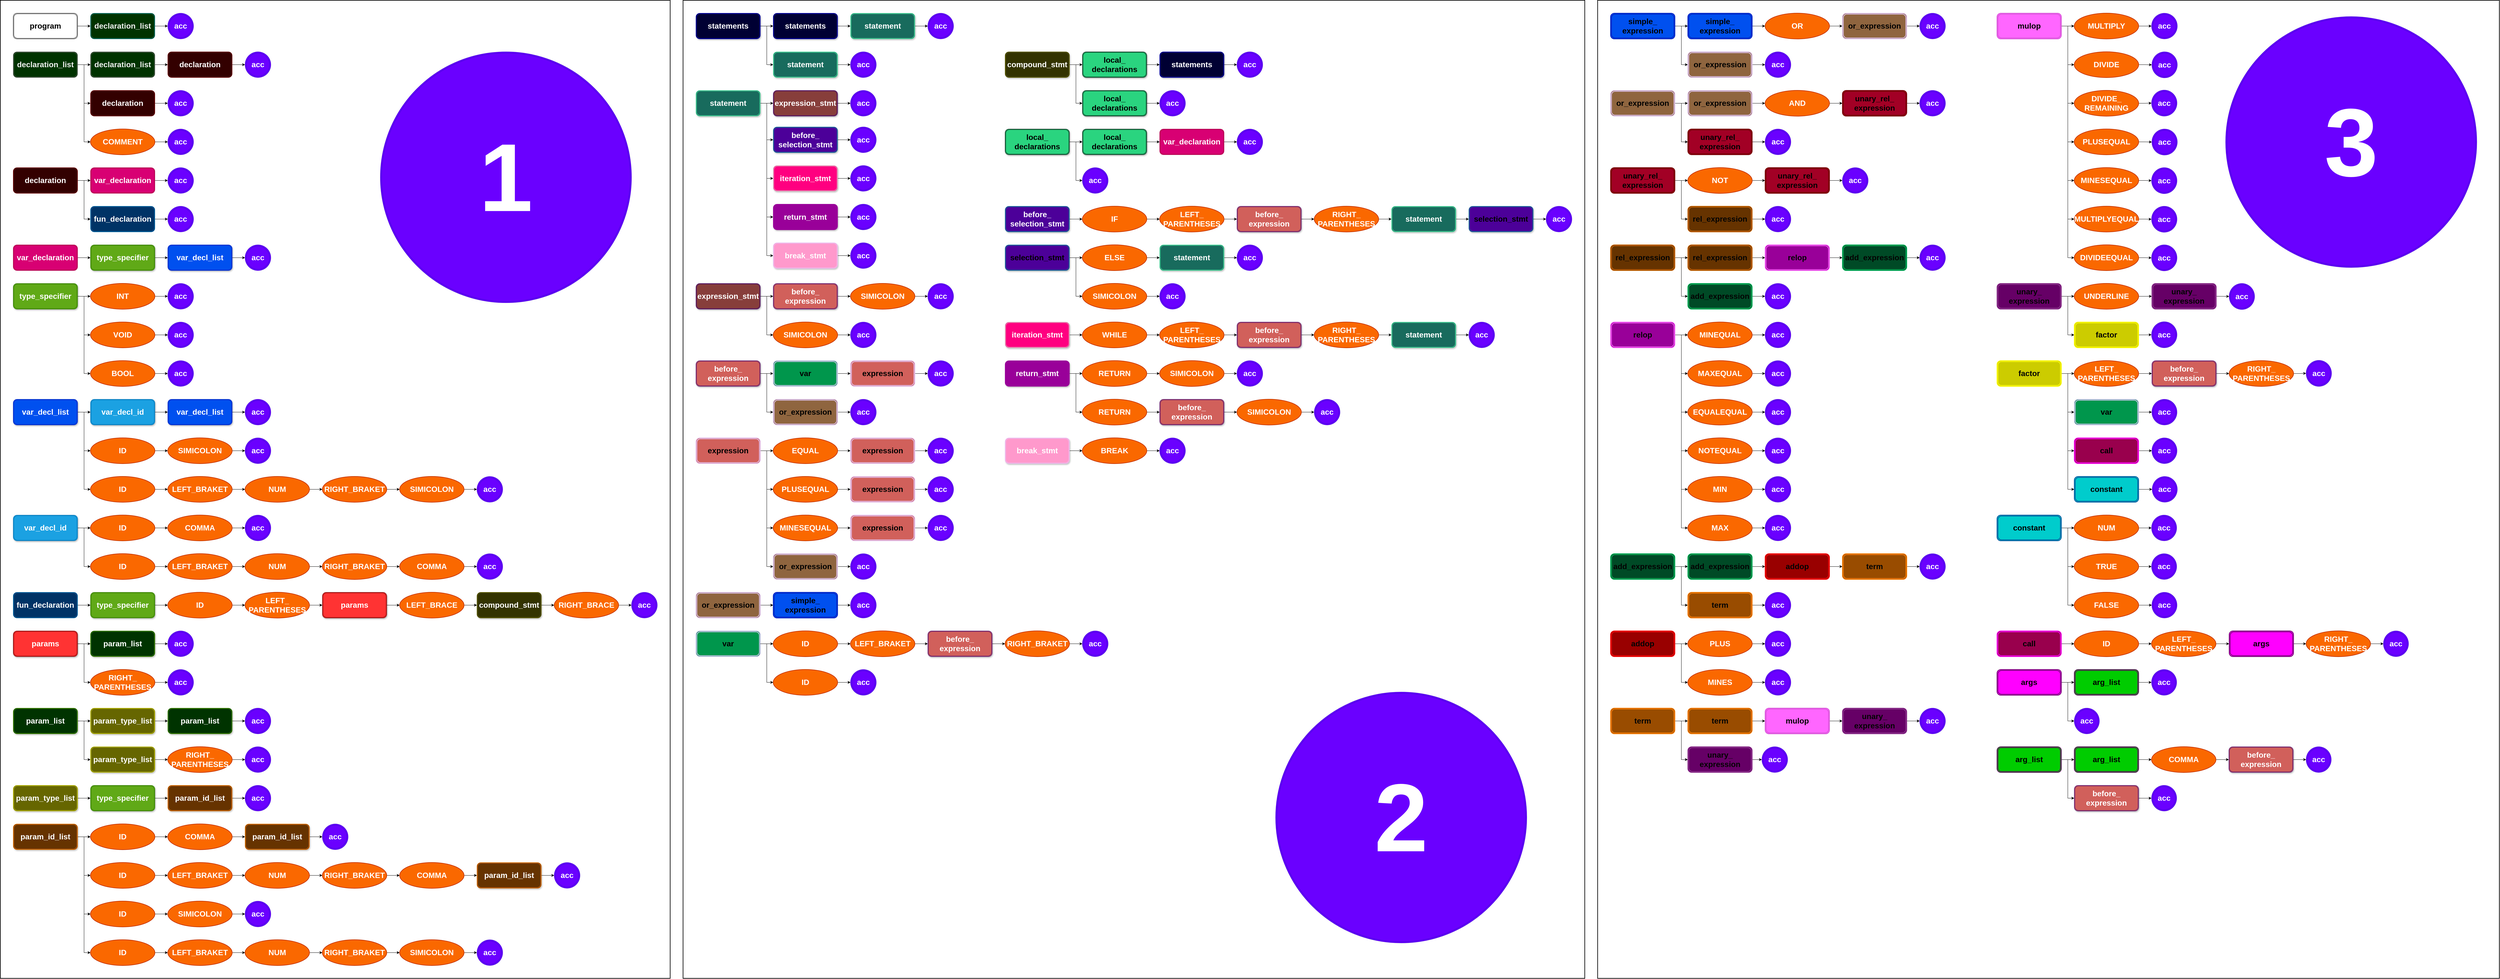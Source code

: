 <mxfile version="13.2.5" type="device"><diagram id="HFQDnHeAj6BV6wM_vq_6" name="Page-1"><mxGraphModel dx="4263" dy="3140" grid="1" gridSize="10" guides="1" tooltips="1" connect="1" arrows="1" fold="1" page="1" pageScale="1" pageWidth="850" pageHeight="1100" math="0" shadow="0"><root><mxCell id="0"/><mxCell id="1" parent="0"/><mxCell id="ImL6SUT4nZpNVwAXjfSf-527" value="" style="rounded=0;whiteSpace=wrap;html=1;strokeWidth=2;fontFamily=Helvetica;" parent="1" vertex="1"><mxGeometry x="4960" width="2800" height="3040" as="geometry"/></mxCell><mxCell id="ImL6SUT4nZpNVwAXjfSf-526" value="" style="rounded=0;whiteSpace=wrap;html=1;strokeWidth=2;fontFamily=Helvetica;" parent="1" vertex="1"><mxGeometry x="2120" width="2800" height="3040" as="geometry"/></mxCell><mxCell id="ImL6SUT4nZpNVwAXjfSf-525" value="" style="rounded=0;whiteSpace=wrap;html=1;strokeWidth=2;fontFamily=Helvetica;" parent="1" vertex="1"><mxGeometry width="2080" height="3040" as="geometry"/></mxCell><mxCell id="yw0mJvj4Ll7M95HT2Nw--3" value="" style="edgeStyle=orthogonalEdgeStyle;rounded=0;orthogonalLoop=1;jettySize=auto;html=1;fontStyle=0;fontFamily=Helvetica;" parent="1" source="yw0mJvj4Ll7M95HT2Nw--1" target="yw0mJvj4Ll7M95HT2Nw--2" edge="1"><mxGeometry relative="1" as="geometry"/></mxCell><mxCell id="yw0mJvj4Ll7M95HT2Nw--1" value="&lt;h1&gt;&lt;span&gt;program&lt;/span&gt;&lt;/h1&gt;" style="shape=ext;double=1;rounded=1;whiteSpace=wrap;html=1;fontStyle=0;fontFamily=Helvetica;" parent="1" vertex="1"><mxGeometry x="40" y="40" width="200" height="80" as="geometry"/></mxCell><mxCell id="yw0mJvj4Ll7M95HT2Nw--8" value="" style="edgeStyle=orthogonalEdgeStyle;rounded=0;orthogonalLoop=1;jettySize=auto;html=1;fontColor=#F0F0F0;fontStyle=0;fontFamily=Helvetica;" parent="1" source="yw0mJvj4Ll7M95HT2Nw--2" target="yw0mJvj4Ll7M95HT2Nw--5" edge="1"><mxGeometry relative="1" as="geometry"/></mxCell><mxCell id="yw0mJvj4Ll7M95HT2Nw--2" value="&lt;h1&gt;declaration_list&lt;br&gt;&lt;/h1&gt;" style="shape=ext;double=1;rounded=1;whiteSpace=wrap;html=1;fillColor=#003300;strokeColor=#0e8088;fontColor=#F0F0F0;fontStyle=0;fontFamily=Helvetica;" parent="1" vertex="1"><mxGeometry x="280" y="40" width="200" height="80" as="geometry"/></mxCell><mxCell id="yw0mJvj4Ll7M95HT2Nw--10" value="" style="edgeStyle=orthogonalEdgeStyle;rounded=0;orthogonalLoop=1;jettySize=auto;html=1;fontColor=#F0F0F0;fontStyle=0;fontFamily=Helvetica;" parent="1" source="yw0mJvj4Ll7M95HT2Nw--4" target="yw0mJvj4Ll7M95HT2Nw--9" edge="1"><mxGeometry relative="1" as="geometry"/></mxCell><mxCell id="yw0mJvj4Ll7M95HT2Nw--14" style="edgeStyle=orthogonalEdgeStyle;rounded=0;orthogonalLoop=1;jettySize=auto;html=1;entryX=0;entryY=0.5;entryDx=0;entryDy=0;fontColor=#F0F0F0;fontStyle=0;fontFamily=Helvetica;" parent="1" source="yw0mJvj4Ll7M95HT2Nw--4" target="yw0mJvj4Ll7M95HT2Nw--13" edge="1"><mxGeometry relative="1" as="geometry"/></mxCell><mxCell id="yw0mJvj4Ll7M95HT2Nw--20" style="edgeStyle=orthogonalEdgeStyle;rounded=0;orthogonalLoop=1;jettySize=auto;html=1;entryX=0;entryY=0.5;entryDx=0;entryDy=0;entryPerimeter=0;fontColor=#F0F0F0;fontStyle=0;fontFamily=Helvetica;" parent="1" source="yw0mJvj4Ll7M95HT2Nw--4" target="yw0mJvj4Ll7M95HT2Nw--19" edge="1"><mxGeometry relative="1" as="geometry"/></mxCell><mxCell id="yw0mJvj4Ll7M95HT2Nw--4" value="&lt;h1&gt;declaration_list&lt;br&gt;&lt;/h1&gt;" style="shape=ext;double=1;rounded=1;whiteSpace=wrap;html=1;fillColor=#003300;strokeColor=#666666;fontColor=#F0F0F0;fontStyle=0;fontFamily=Helvetica;" parent="1" vertex="1"><mxGeometry x="40" y="160" width="200" height="80" as="geometry"/></mxCell><mxCell id="yw0mJvj4Ll7M95HT2Nw--5" value="&lt;h1&gt;&lt;span&gt;acc&lt;/span&gt;&lt;/h1&gt;" style="ellipse;shape=doubleEllipse;whiteSpace=wrap;html=1;aspect=fixed;fillColor=#6a00ff;strokeColor=#3700CC;fontColor=#ffffff;fontStyle=0;fontFamily=Helvetica;" parent="1" vertex="1"><mxGeometry x="520" y="40" width="80" height="80" as="geometry"/></mxCell><mxCell id="yw0mJvj4Ll7M95HT2Nw--12" value="" style="edgeStyle=orthogonalEdgeStyle;rounded=0;orthogonalLoop=1;jettySize=auto;html=1;fontColor=#F0F0F0;fontStyle=0;fontFamily=Helvetica;" parent="1" source="yw0mJvj4Ll7M95HT2Nw--9" target="yw0mJvj4Ll7M95HT2Nw--11" edge="1"><mxGeometry relative="1" as="geometry"/></mxCell><mxCell id="yw0mJvj4Ll7M95HT2Nw--9" value="&lt;h1&gt;declaration_list&lt;br&gt;&lt;/h1&gt;" style="shape=ext;double=1;rounded=1;whiteSpace=wrap;html=1;fillColor=#003300;strokeColor=#666666;fontColor=#F0F0F0;fontStyle=0;fontFamily=Helvetica;" parent="1" vertex="1"><mxGeometry x="280" y="160" width="200" height="80" as="geometry"/></mxCell><mxCell id="yw0mJvj4Ll7M95HT2Nw--16" value="" style="edgeStyle=orthogonalEdgeStyle;rounded=0;orthogonalLoop=1;jettySize=auto;html=1;fontColor=#F0F0F0;fontStyle=0;fontFamily=Helvetica;" parent="1" source="yw0mJvj4Ll7M95HT2Nw--11" target="yw0mJvj4Ll7M95HT2Nw--15" edge="1"><mxGeometry relative="1" as="geometry"/></mxCell><mxCell id="yw0mJvj4Ll7M95HT2Nw--11" value="&lt;h1&gt;declaration&lt;br&gt;&lt;/h1&gt;" style="shape=ext;double=1;rounded=1;whiteSpace=wrap;html=1;fillColor=#330000;strokeColor=#6F0000;fontColor=#ffffff;fontStyle=0;fontFamily=Helvetica;" parent="1" vertex="1"><mxGeometry x="520" y="160" width="200" height="80" as="geometry"/></mxCell><mxCell id="yw0mJvj4Ll7M95HT2Nw--18" value="" style="edgeStyle=orthogonalEdgeStyle;rounded=0;orthogonalLoop=1;jettySize=auto;html=1;fontColor=#F0F0F0;fontStyle=0;fontFamily=Helvetica;" parent="1" source="yw0mJvj4Ll7M95HT2Nw--13" target="yw0mJvj4Ll7M95HT2Nw--17" edge="1"><mxGeometry relative="1" as="geometry"/></mxCell><mxCell id="yw0mJvj4Ll7M95HT2Nw--13" value="&lt;h1&gt;declaration&lt;br&gt;&lt;/h1&gt;" style="shape=ext;double=1;rounded=1;whiteSpace=wrap;html=1;fillColor=#330000;strokeColor=#6F0000;fontColor=#ffffff;fontStyle=0;fontFamily=Helvetica;" parent="1" vertex="1"><mxGeometry x="280" y="280" width="200" height="80" as="geometry"/></mxCell><mxCell id="yw0mJvj4Ll7M95HT2Nw--15" value="&lt;h1&gt;&lt;span&gt;acc&lt;/span&gt;&lt;/h1&gt;" style="ellipse;shape=doubleEllipse;whiteSpace=wrap;html=1;aspect=fixed;fillColor=#6a00ff;strokeColor=#3700CC;fontColor=#ffffff;fontStyle=0;fontFamily=Helvetica;" parent="1" vertex="1"><mxGeometry x="760" y="160" width="80" height="80" as="geometry"/></mxCell><mxCell id="yw0mJvj4Ll7M95HT2Nw--17" value="&lt;h1&gt;&lt;span&gt;acc&lt;/span&gt;&lt;/h1&gt;" style="ellipse;shape=doubleEllipse;whiteSpace=wrap;html=1;aspect=fixed;fillColor=#6a00ff;strokeColor=#3700CC;fontColor=#ffffff;fontStyle=0;fontFamily=Helvetica;" parent="1" vertex="1"><mxGeometry x="520" y="280" width="80" height="80" as="geometry"/></mxCell><mxCell id="yw0mJvj4Ll7M95HT2Nw--23" value="" style="edgeStyle=orthogonalEdgeStyle;rounded=0;orthogonalLoop=1;jettySize=auto;html=1;fontColor=#F0F0F0;fontStyle=0;fontFamily=Helvetica;" parent="1" source="yw0mJvj4Ll7M95HT2Nw--19" target="yw0mJvj4Ll7M95HT2Nw--21" edge="1"><mxGeometry relative="1" as="geometry"/></mxCell><mxCell id="yw0mJvj4Ll7M95HT2Nw--19" value="&lt;h1&gt;&lt;span&gt;COMMENT&lt;/span&gt;&lt;/h1&gt;" style="strokeWidth=2;html=1;shape=mxgraph.flowchart.start_1;whiteSpace=wrap;fillColor=#fa6800;strokeColor=#C73500;fontColor=#ffffff;fontStyle=0;fontFamily=Helvetica;" parent="1" vertex="1"><mxGeometry x="280" y="400" width="200" height="80" as="geometry"/></mxCell><mxCell id="yw0mJvj4Ll7M95HT2Nw--21" value="&lt;h1&gt;&lt;span&gt;acc&lt;/span&gt;&lt;/h1&gt;" style="ellipse;shape=doubleEllipse;whiteSpace=wrap;html=1;aspect=fixed;fillColor=#6a00ff;strokeColor=#3700CC;fontColor=#ffffff;fontStyle=0;fontFamily=Helvetica;" parent="1" vertex="1"><mxGeometry x="520" y="400" width="80" height="80" as="geometry"/></mxCell><mxCell id="yw0mJvj4Ll7M95HT2Nw--26" value="" style="edgeStyle=orthogonalEdgeStyle;rounded=0;orthogonalLoop=1;jettySize=auto;html=1;fontColor=#F0F0F0;fontStyle=0;fontFamily=Helvetica;" parent="1" source="yw0mJvj4Ll7M95HT2Nw--24" target="yw0mJvj4Ll7M95HT2Nw--25" edge="1"><mxGeometry relative="1" as="geometry"/></mxCell><mxCell id="yw0mJvj4Ll7M95HT2Nw--32" style="edgeStyle=orthogonalEdgeStyle;rounded=0;orthogonalLoop=1;jettySize=auto;html=1;entryX=0;entryY=0.5;entryDx=0;entryDy=0;fontColor=#F0F0F0;fontStyle=0;fontFamily=Helvetica;" parent="1" source="yw0mJvj4Ll7M95HT2Nw--24" target="yw0mJvj4Ll7M95HT2Nw--29" edge="1"><mxGeometry relative="1" as="geometry"/></mxCell><mxCell id="yw0mJvj4Ll7M95HT2Nw--24" value="&lt;h1&gt;declaration&lt;br&gt;&lt;/h1&gt;" style="shape=ext;double=1;rounded=1;whiteSpace=wrap;html=1;fillColor=#330000;strokeColor=#6F0000;fontColor=#ffffff;fontStyle=0;fontFamily=Helvetica;" parent="1" vertex="1"><mxGeometry x="40" y="520" width="200" height="80" as="geometry"/></mxCell><mxCell id="yw0mJvj4Ll7M95HT2Nw--28" value="" style="edgeStyle=orthogonalEdgeStyle;rounded=0;orthogonalLoop=1;jettySize=auto;html=1;fontColor=#F0F0F0;fontStyle=0;fontFamily=Helvetica;" parent="1" source="yw0mJvj4Ll7M95HT2Nw--25" target="yw0mJvj4Ll7M95HT2Nw--27" edge="1"><mxGeometry relative="1" as="geometry"/></mxCell><mxCell id="yw0mJvj4Ll7M95HT2Nw--25" value="&lt;h1&gt;var_declaration&lt;br&gt;&lt;/h1&gt;" style="shape=ext;double=1;rounded=1;whiteSpace=wrap;html=1;fillColor=#d80073;strokeColor=#A50040;fontColor=#ffffff;fontStyle=0;fontFamily=Helvetica;" parent="1" vertex="1"><mxGeometry x="280" y="520" width="200" height="80" as="geometry"/></mxCell><mxCell id="yw0mJvj4Ll7M95HT2Nw--27" value="&lt;h1&gt;&lt;span&gt;acc&lt;/span&gt;&lt;/h1&gt;" style="ellipse;shape=doubleEllipse;whiteSpace=wrap;html=1;aspect=fixed;fillColor=#6a00ff;strokeColor=#3700CC;fontColor=#ffffff;fontStyle=0;fontFamily=Helvetica;" parent="1" vertex="1"><mxGeometry x="520" y="520" width="80" height="80" as="geometry"/></mxCell><mxCell id="yw0mJvj4Ll7M95HT2Nw--31" value="" style="edgeStyle=orthogonalEdgeStyle;rounded=0;orthogonalLoop=1;jettySize=auto;html=1;fontColor=#F0F0F0;fontStyle=0;fontFamily=Helvetica;" parent="1" source="yw0mJvj4Ll7M95HT2Nw--29" target="yw0mJvj4Ll7M95HT2Nw--30" edge="1"><mxGeometry relative="1" as="geometry"/></mxCell><mxCell id="yw0mJvj4Ll7M95HT2Nw--29" value="&lt;h1&gt;fun_declaration&lt;br&gt;&lt;/h1&gt;" style="shape=ext;double=1;rounded=1;whiteSpace=wrap;html=1;fillColor=#003366;strokeColor=#006EAF;fontColor=#ffffff;fontStyle=0;fontFamily=Helvetica;" parent="1" vertex="1"><mxGeometry x="280" y="640" width="200" height="80" as="geometry"/></mxCell><mxCell id="yw0mJvj4Ll7M95HT2Nw--30" value="&lt;h1&gt;&lt;span&gt;acc&lt;/span&gt;&lt;/h1&gt;" style="ellipse;shape=doubleEllipse;whiteSpace=wrap;html=1;aspect=fixed;fillColor=#6a00ff;strokeColor=#3700CC;fontColor=#ffffff;fontStyle=0;fontFamily=Helvetica;" parent="1" vertex="1"><mxGeometry x="520" y="640" width="80" height="80" as="geometry"/></mxCell><mxCell id="yw0mJvj4Ll7M95HT2Nw--35" value="" style="edgeStyle=orthogonalEdgeStyle;rounded=0;orthogonalLoop=1;jettySize=auto;html=1;fontColor=#F0F0F0;fontStyle=0;fontFamily=Helvetica;" parent="1" source="yw0mJvj4Ll7M95HT2Nw--33" target="yw0mJvj4Ll7M95HT2Nw--34" edge="1"><mxGeometry relative="1" as="geometry"/></mxCell><mxCell id="yw0mJvj4Ll7M95HT2Nw--33" value="&lt;h1&gt;var_declaration&lt;br&gt;&lt;/h1&gt;" style="shape=ext;double=1;rounded=1;whiteSpace=wrap;html=1;fillColor=#d80073;strokeColor=#A50040;fontColor=#ffffff;fontStyle=0;fontFamily=Helvetica;" parent="1" vertex="1"><mxGeometry x="40" y="760" width="200" height="80" as="geometry"/></mxCell><mxCell id="yw0mJvj4Ll7M95HT2Nw--37" value="" style="edgeStyle=orthogonalEdgeStyle;rounded=0;orthogonalLoop=1;jettySize=auto;html=1;fontColor=#F0F0F0;fontStyle=0;fontFamily=Helvetica;" parent="1" source="yw0mJvj4Ll7M95HT2Nw--34" target="yw0mJvj4Ll7M95HT2Nw--36" edge="1"><mxGeometry relative="1" as="geometry"/></mxCell><mxCell id="yw0mJvj4Ll7M95HT2Nw--34" value="&lt;h1&gt;type_specifier&lt;br&gt;&lt;/h1&gt;" style="shape=ext;double=1;rounded=1;whiteSpace=wrap;html=1;fillColor=#60a917;strokeColor=#2D7600;fontColor=#ffffff;shadow=1;fontStyle=0;fontFamily=Helvetica;" parent="1" vertex="1"><mxGeometry x="280" y="760" width="200" height="80" as="geometry"/></mxCell><mxCell id="yw0mJvj4Ll7M95HT2Nw--39" value="" style="edgeStyle=orthogonalEdgeStyle;rounded=0;orthogonalLoop=1;jettySize=auto;html=1;fontColor=#F0F0F0;fontStyle=0;fontFamily=Helvetica;" parent="1" source="yw0mJvj4Ll7M95HT2Nw--36" target="yw0mJvj4Ll7M95HT2Nw--38" edge="1"><mxGeometry relative="1" as="geometry"/></mxCell><mxCell id="yw0mJvj4Ll7M95HT2Nw--36" value="&lt;h1&gt;var_decl_list&lt;br&gt;&lt;/h1&gt;" style="shape=ext;double=1;rounded=1;whiteSpace=wrap;html=1;fillColor=#0050ef;strokeColor=#001DBC;fontColor=#ffffff;shadow=1;fontStyle=0;fontFamily=Helvetica;" parent="1" vertex="1"><mxGeometry x="520" y="760" width="200" height="80" as="geometry"/></mxCell><mxCell id="yw0mJvj4Ll7M95HT2Nw--38" value="&lt;h1&gt;&lt;span&gt;acc&lt;/span&gt;&lt;/h1&gt;" style="ellipse;shape=doubleEllipse;whiteSpace=wrap;html=1;aspect=fixed;fillColor=#6a00ff;strokeColor=#3700CC;fontColor=#ffffff;fontStyle=0;fontFamily=Helvetica;" parent="1" vertex="1"><mxGeometry x="760" y="760" width="80" height="80" as="geometry"/></mxCell><mxCell id="yw0mJvj4Ll7M95HT2Nw--42" value="" style="edgeStyle=orthogonalEdgeStyle;rounded=0;orthogonalLoop=1;jettySize=auto;html=1;fontColor=#F0F0F0;fontStyle=0;fontFamily=Helvetica;" parent="1" source="yw0mJvj4Ll7M95HT2Nw--40" target="yw0mJvj4Ll7M95HT2Nw--41" edge="1"><mxGeometry relative="1" as="geometry"/></mxCell><mxCell id="yw0mJvj4Ll7M95HT2Nw--44" style="edgeStyle=orthogonalEdgeStyle;rounded=0;orthogonalLoop=1;jettySize=auto;html=1;entryX=0;entryY=0.5;entryDx=0;entryDy=0;entryPerimeter=0;fontColor=#F0F0F0;fontStyle=0;fontFamily=Helvetica;" parent="1" source="yw0mJvj4Ll7M95HT2Nw--40" target="yw0mJvj4Ll7M95HT2Nw--43" edge="1"><mxGeometry relative="1" as="geometry"/></mxCell><mxCell id="yw0mJvj4Ll7M95HT2Nw--46" style="edgeStyle=orthogonalEdgeStyle;rounded=0;orthogonalLoop=1;jettySize=auto;html=1;entryX=0;entryY=0.5;entryDx=0;entryDy=0;entryPerimeter=0;fontColor=#F0F0F0;fontStyle=0;fontFamily=Helvetica;" parent="1" source="yw0mJvj4Ll7M95HT2Nw--40" target="yw0mJvj4Ll7M95HT2Nw--45" edge="1"><mxGeometry relative="1" as="geometry"/></mxCell><mxCell id="yw0mJvj4Ll7M95HT2Nw--40" value="&lt;h1&gt;type_specifier&lt;br&gt;&lt;/h1&gt;" style="shape=ext;double=1;rounded=1;whiteSpace=wrap;html=1;fillColor=#60a917;strokeColor=#2D7600;fontColor=#ffffff;shadow=1;fontStyle=0;fontFamily=Helvetica;" parent="1" vertex="1"><mxGeometry x="40" y="880" width="200" height="80" as="geometry"/></mxCell><mxCell id="yw0mJvj4Ll7M95HT2Nw--48" value="" style="edgeStyle=orthogonalEdgeStyle;rounded=0;orthogonalLoop=1;jettySize=auto;html=1;fontColor=#F0F0F0;fontStyle=0;fontFamily=Helvetica;" parent="1" source="yw0mJvj4Ll7M95HT2Nw--41" target="yw0mJvj4Ll7M95HT2Nw--47" edge="1"><mxGeometry relative="1" as="geometry"/></mxCell><mxCell id="yw0mJvj4Ll7M95HT2Nw--41" value="&lt;h1&gt;&lt;span&gt;INT&lt;/span&gt;&lt;/h1&gt;" style="strokeWidth=2;html=1;shape=mxgraph.flowchart.start_1;whiteSpace=wrap;fillColor=#fa6800;strokeColor=#C73500;fontColor=#ffffff;fontStyle=0;fontFamily=Helvetica;" parent="1" vertex="1"><mxGeometry x="280" y="880" width="200" height="80" as="geometry"/></mxCell><mxCell id="yw0mJvj4Ll7M95HT2Nw--50" value="" style="edgeStyle=orthogonalEdgeStyle;rounded=0;orthogonalLoop=1;jettySize=auto;html=1;fontColor=#F0F0F0;fontStyle=0;fontFamily=Helvetica;" parent="1" source="yw0mJvj4Ll7M95HT2Nw--43" target="yw0mJvj4Ll7M95HT2Nw--49" edge="1"><mxGeometry relative="1" as="geometry"/></mxCell><mxCell id="yw0mJvj4Ll7M95HT2Nw--43" value="&lt;h1&gt;&lt;span&gt;VOID&lt;/span&gt;&lt;/h1&gt;" style="strokeWidth=2;html=1;shape=mxgraph.flowchart.start_1;whiteSpace=wrap;fillColor=#fa6800;strokeColor=#C73500;fontColor=#ffffff;fontStyle=0;fontFamily=Helvetica;" parent="1" vertex="1"><mxGeometry x="280" y="1000" width="200" height="80" as="geometry"/></mxCell><mxCell id="yw0mJvj4Ll7M95HT2Nw--52" value="" style="edgeStyle=orthogonalEdgeStyle;rounded=0;orthogonalLoop=1;jettySize=auto;html=1;fontColor=#F0F0F0;fontStyle=0;fontFamily=Helvetica;" parent="1" source="yw0mJvj4Ll7M95HT2Nw--45" target="yw0mJvj4Ll7M95HT2Nw--51" edge="1"><mxGeometry relative="1" as="geometry"/></mxCell><mxCell id="yw0mJvj4Ll7M95HT2Nw--45" value="&lt;h1&gt;&lt;span&gt;BOOL&lt;/span&gt;&lt;/h1&gt;" style="strokeWidth=2;html=1;shape=mxgraph.flowchart.start_1;whiteSpace=wrap;fillColor=#fa6800;strokeColor=#C73500;fontColor=#ffffff;fontStyle=0;fontFamily=Helvetica;" parent="1" vertex="1"><mxGeometry x="280" y="1120" width="200" height="80" as="geometry"/></mxCell><mxCell id="yw0mJvj4Ll7M95HT2Nw--47" value="&lt;h1&gt;&lt;span&gt;acc&lt;/span&gt;&lt;/h1&gt;" style="ellipse;shape=doubleEllipse;whiteSpace=wrap;html=1;aspect=fixed;fillColor=#6a00ff;strokeColor=#3700CC;fontColor=#ffffff;fontStyle=0;fontFamily=Helvetica;" parent="1" vertex="1"><mxGeometry x="520" y="880" width="80" height="80" as="geometry"/></mxCell><mxCell id="yw0mJvj4Ll7M95HT2Nw--49" value="&lt;h1&gt;&lt;span&gt;acc&lt;/span&gt;&lt;/h1&gt;" style="ellipse;shape=doubleEllipse;whiteSpace=wrap;html=1;aspect=fixed;fillColor=#6a00ff;strokeColor=#3700CC;fontColor=#ffffff;fontStyle=0;fontFamily=Helvetica;" parent="1" vertex="1"><mxGeometry x="520" y="1000" width="80" height="80" as="geometry"/></mxCell><mxCell id="yw0mJvj4Ll7M95HT2Nw--51" value="&lt;h1&gt;&lt;span&gt;acc&lt;/span&gt;&lt;/h1&gt;" style="ellipse;shape=doubleEllipse;whiteSpace=wrap;html=1;aspect=fixed;fillColor=#6a00ff;strokeColor=#3700CC;fontColor=#ffffff;fontStyle=0;fontFamily=Helvetica;" parent="1" vertex="1"><mxGeometry x="520" y="1120" width="80" height="80" as="geometry"/></mxCell><mxCell id="yw0mJvj4Ll7M95HT2Nw--73" value="" style="edgeStyle=orthogonalEdgeStyle;rounded=0;orthogonalLoop=1;jettySize=auto;html=1;fontColor=#F0F0F0;fontStyle=0;fontFamily=Helvetica;" parent="1" source="yw0mJvj4Ll7M95HT2Nw--53" target="yw0mJvj4Ll7M95HT2Nw--71" edge="1"><mxGeometry relative="1" as="geometry"/></mxCell><mxCell id="yw0mJvj4Ll7M95HT2Nw--78" style="edgeStyle=orthogonalEdgeStyle;rounded=0;orthogonalLoop=1;jettySize=auto;html=1;entryX=0;entryY=0.5;entryDx=0;entryDy=0;entryPerimeter=0;fontColor=#F0F0F0;fontStyle=0;fontFamily=Helvetica;" parent="1" source="yw0mJvj4Ll7M95HT2Nw--53" target="yw0mJvj4Ll7M95HT2Nw--77" edge="1"><mxGeometry relative="1" as="geometry"/></mxCell><mxCell id="yw0mJvj4Ll7M95HT2Nw--81" style="edgeStyle=orthogonalEdgeStyle;rounded=0;orthogonalLoop=1;jettySize=auto;html=1;entryX=0;entryY=0.5;entryDx=0;entryDy=0;entryPerimeter=0;fontColor=#F0F0F0;fontStyle=0;fontFamily=Helvetica;" parent="1" source="yw0mJvj4Ll7M95HT2Nw--53" target="yw0mJvj4Ll7M95HT2Nw--80" edge="1"><mxGeometry relative="1" as="geometry"/></mxCell><mxCell id="yw0mJvj4Ll7M95HT2Nw--53" value="&lt;h1&gt;var_decl_list&lt;br&gt;&lt;/h1&gt;" style="shape=ext;double=1;rounded=1;whiteSpace=wrap;html=1;fillColor=#0050ef;strokeColor=#001DBC;fontColor=#ffffff;shadow=1;fontStyle=0;fontFamily=Helvetica;" parent="1" vertex="1"><mxGeometry x="40" y="1240" width="200" height="80" as="geometry"/></mxCell><mxCell id="yw0mJvj4Ll7M95HT2Nw--61" value="&lt;h1&gt;&lt;span&gt;acc&lt;/span&gt;&lt;/h1&gt;" style="ellipse;shape=doubleEllipse;whiteSpace=wrap;html=1;aspect=fixed;fillColor=#6a00ff;strokeColor=#3700CC;fontColor=#ffffff;fontStyle=0;fontFamily=Helvetica;" parent="1" vertex="1"><mxGeometry x="760" y="1240" width="80" height="80" as="geometry"/></mxCell><mxCell id="yw0mJvj4Ll7M95HT2Nw--64" value="&lt;h1&gt;&lt;span&gt;acc&lt;/span&gt;&lt;/h1&gt;" style="ellipse;shape=doubleEllipse;whiteSpace=wrap;html=1;aspect=fixed;fillColor=#6a00ff;strokeColor=#3700CC;fontColor=#ffffff;fontStyle=0;fontFamily=Helvetica;" parent="1" vertex="1"><mxGeometry x="760" y="1360" width="80" height="80" as="geometry"/></mxCell><mxCell id="yw0mJvj4Ll7M95HT2Nw--68" value="" style="edgeStyle=orthogonalEdgeStyle;rounded=0;orthogonalLoop=1;jettySize=auto;html=1;fontColor=#F0F0F0;fontStyle=0;fontFamily=Helvetica;" parent="1" source="yw0mJvj4Ll7M95HT2Nw--66" target="yw0mJvj4Ll7M95HT2Nw--67" edge="1"><mxGeometry relative="1" as="geometry"/></mxCell><mxCell id="yw0mJvj4Ll7M95HT2Nw--95" style="edgeStyle=orthogonalEdgeStyle;rounded=0;orthogonalLoop=1;jettySize=auto;html=1;entryX=0;entryY=0.5;entryDx=0;entryDy=0;entryPerimeter=0;fontColor=#F0F0F0;fontStyle=0;fontFamily=Helvetica;" parent="1" source="yw0mJvj4Ll7M95HT2Nw--66" target="yw0mJvj4Ll7M95HT2Nw--94" edge="1"><mxGeometry relative="1" as="geometry"/></mxCell><mxCell id="yw0mJvj4Ll7M95HT2Nw--66" value="&lt;h1&gt;var_decl_id&lt;br&gt;&lt;/h1&gt;" style="shape=ext;double=1;rounded=1;whiteSpace=wrap;html=1;fillColor=#1ba1e2;strokeColor=#006EAF;fontColor=#ffffff;shadow=1;fontStyle=0;fontFamily=Helvetica;" parent="1" vertex="1"><mxGeometry x="40" y="1600" width="200" height="80" as="geometry"/></mxCell><mxCell id="yw0mJvj4Ll7M95HT2Nw--92" value="" style="edgeStyle=orthogonalEdgeStyle;rounded=0;orthogonalLoop=1;jettySize=auto;html=1;fontColor=#F0F0F0;fontStyle=0;fontFamily=Helvetica;" parent="1" source="yw0mJvj4Ll7M95HT2Nw--67" target="yw0mJvj4Ll7M95HT2Nw--91" edge="1"><mxGeometry relative="1" as="geometry"/></mxCell><mxCell id="yw0mJvj4Ll7M95HT2Nw--67" value="&lt;h1&gt;&lt;span&gt;ID&lt;/span&gt;&lt;/h1&gt;" style="strokeWidth=2;html=1;shape=mxgraph.flowchart.start_1;whiteSpace=wrap;fillColor=#fa6800;strokeColor=#C73500;fontColor=#ffffff;fontStyle=0;fontFamily=Helvetica;" parent="1" vertex="1"><mxGeometry x="280" y="1600" width="200" height="80" as="geometry"/></mxCell><mxCell id="yw0mJvj4Ll7M95HT2Nw--69" value="&lt;h1&gt;&lt;span&gt;acc&lt;/span&gt;&lt;/h1&gt;" style="ellipse;shape=doubleEllipse;whiteSpace=wrap;html=1;aspect=fixed;fillColor=#6a00ff;strokeColor=#3700CC;fontColor=#ffffff;fontStyle=0;fontFamily=Helvetica;" parent="1" vertex="1"><mxGeometry x="760" y="1600" width="80" height="80" as="geometry"/></mxCell><mxCell id="yw0mJvj4Ll7M95HT2Nw--75" value="" style="edgeStyle=orthogonalEdgeStyle;rounded=0;orthogonalLoop=1;jettySize=auto;html=1;fontColor=#F0F0F0;fontStyle=0;fontFamily=Helvetica;" parent="1" source="yw0mJvj4Ll7M95HT2Nw--71" target="yw0mJvj4Ll7M95HT2Nw--74" edge="1"><mxGeometry relative="1" as="geometry"/></mxCell><mxCell id="yw0mJvj4Ll7M95HT2Nw--71" value="&lt;h1&gt;var_decl_id&lt;br&gt;&lt;/h1&gt;" style="shape=ext;double=1;rounded=1;whiteSpace=wrap;html=1;fillColor=#1ba1e2;strokeColor=#006EAF;fontColor=#ffffff;shadow=1;fontStyle=0;fontFamily=Helvetica;" parent="1" vertex="1"><mxGeometry x="280" y="1240" width="200" height="80" as="geometry"/></mxCell><mxCell id="yw0mJvj4Ll7M95HT2Nw--76" value="" style="edgeStyle=orthogonalEdgeStyle;rounded=0;orthogonalLoop=1;jettySize=auto;html=1;fontColor=#F0F0F0;fontStyle=0;fontFamily=Helvetica;" parent="1" source="yw0mJvj4Ll7M95HT2Nw--74" target="yw0mJvj4Ll7M95HT2Nw--61" edge="1"><mxGeometry relative="1" as="geometry"/></mxCell><mxCell id="yw0mJvj4Ll7M95HT2Nw--74" value="&lt;h1&gt;var_decl_list&lt;br&gt;&lt;/h1&gt;" style="shape=ext;double=1;rounded=1;whiteSpace=wrap;html=1;fillColor=#0050ef;strokeColor=#001DBC;fontColor=#ffffff;shadow=1;fontStyle=0;fontFamily=Helvetica;" parent="1" vertex="1"><mxGeometry x="520" y="1240" width="200" height="80" as="geometry"/></mxCell><mxCell id="yw0mJvj4Ll7M95HT2Nw--108" value="" style="edgeStyle=orthogonalEdgeStyle;rounded=0;orthogonalLoop=1;jettySize=auto;html=1;fontColor=#F0F0F0;fontStyle=0;fontFamily=Helvetica;" parent="1" source="yw0mJvj4Ll7M95HT2Nw--77" target="yw0mJvj4Ll7M95HT2Nw--107" edge="1"><mxGeometry relative="1" as="geometry"/></mxCell><mxCell id="yw0mJvj4Ll7M95HT2Nw--77" value="&lt;h1&gt;&lt;span&gt;ID&lt;/span&gt;&lt;/h1&gt;" style="strokeWidth=2;html=1;shape=mxgraph.flowchart.start_1;whiteSpace=wrap;fillColor=#fa6800;strokeColor=#C73500;fontColor=#ffffff;fontStyle=0;fontFamily=Helvetica;" parent="1" vertex="1"><mxGeometry x="280" y="1360" width="200" height="80" as="geometry"/></mxCell><mxCell id="yw0mJvj4Ll7M95HT2Nw--83" value="" style="edgeStyle=orthogonalEdgeStyle;rounded=0;orthogonalLoop=1;jettySize=auto;html=1;fontColor=#F0F0F0;fontStyle=0;fontFamily=Helvetica;" parent="1" source="yw0mJvj4Ll7M95HT2Nw--80" target="yw0mJvj4Ll7M95HT2Nw--82" edge="1"><mxGeometry relative="1" as="geometry"/></mxCell><mxCell id="yw0mJvj4Ll7M95HT2Nw--80" value="&lt;h1&gt;&lt;span&gt;ID&lt;/span&gt;&lt;/h1&gt;" style="strokeWidth=2;html=1;shape=mxgraph.flowchart.start_1;whiteSpace=wrap;fillColor=#fa6800;strokeColor=#C73500;fontColor=#ffffff;fontStyle=0;fontFamily=Helvetica;" parent="1" vertex="1"><mxGeometry x="280" y="1480" width="200" height="80" as="geometry"/></mxCell><mxCell id="yw0mJvj4Ll7M95HT2Nw--85" value="" style="edgeStyle=orthogonalEdgeStyle;rounded=0;orthogonalLoop=1;jettySize=auto;html=1;fontColor=#F0F0F0;fontStyle=0;fontFamily=Helvetica;" parent="1" source="yw0mJvj4Ll7M95HT2Nw--82" target="yw0mJvj4Ll7M95HT2Nw--84" edge="1"><mxGeometry relative="1" as="geometry"/></mxCell><mxCell id="yw0mJvj4Ll7M95HT2Nw--82" value="&lt;h1&gt;LEFT_BRAKET&lt;br&gt;&lt;/h1&gt;" style="strokeWidth=2;html=1;shape=mxgraph.flowchart.start_1;whiteSpace=wrap;fillColor=#fa6800;strokeColor=#C73500;fontColor=#ffffff;fontStyle=0;fontFamily=Helvetica;" parent="1" vertex="1"><mxGeometry x="520" y="1480" width="200" height="80" as="geometry"/></mxCell><mxCell id="yw0mJvj4Ll7M95HT2Nw--89" value="" style="edgeStyle=orthogonalEdgeStyle;rounded=0;orthogonalLoop=1;jettySize=auto;html=1;fontColor=#F0F0F0;fontStyle=0;fontFamily=Helvetica;" parent="1" source="yw0mJvj4Ll7M95HT2Nw--84" target="yw0mJvj4Ll7M95HT2Nw--86" edge="1"><mxGeometry relative="1" as="geometry"/></mxCell><mxCell id="yw0mJvj4Ll7M95HT2Nw--84" value="&lt;h1&gt;NUM&lt;br&gt;&lt;/h1&gt;" style="strokeWidth=2;html=1;shape=mxgraph.flowchart.start_1;whiteSpace=wrap;fillColor=#fa6800;strokeColor=#C73500;fontColor=#ffffff;fontStyle=0;fontFamily=Helvetica;" parent="1" vertex="1"><mxGeometry x="760" y="1480" width="200" height="80" as="geometry"/></mxCell><mxCell id="yw0mJvj4Ll7M95HT2Nw--111" value="" style="edgeStyle=orthogonalEdgeStyle;rounded=0;orthogonalLoop=1;jettySize=auto;html=1;fontColor=#F0F0F0;fontStyle=0;fontFamily=Helvetica;" parent="1" source="yw0mJvj4Ll7M95HT2Nw--86" target="yw0mJvj4Ll7M95HT2Nw--110" edge="1"><mxGeometry relative="1" as="geometry"/></mxCell><mxCell id="yw0mJvj4Ll7M95HT2Nw--86" value="&lt;h1&gt;RIGHT_BRAKET&lt;br&gt;&lt;/h1&gt;" style="strokeWidth=2;html=1;shape=mxgraph.flowchart.start_1;whiteSpace=wrap;fillColor=#fa6800;strokeColor=#C73500;fontColor=#ffffff;fontStyle=0;fontFamily=Helvetica;" parent="1" vertex="1"><mxGeometry x="1000" y="1480" width="200" height="80" as="geometry"/></mxCell><mxCell id="yw0mJvj4Ll7M95HT2Nw--87" value="&lt;h1&gt;&lt;span&gt;acc&lt;/span&gt;&lt;/h1&gt;" style="ellipse;shape=doubleEllipse;whiteSpace=wrap;html=1;aspect=fixed;fillColor=#6a00ff;strokeColor=#3700CC;fontColor=#ffffff;fontStyle=0;fontFamily=Helvetica;" parent="1" vertex="1"><mxGeometry x="1480" y="1480" width="80" height="80" as="geometry"/></mxCell><mxCell id="yw0mJvj4Ll7M95HT2Nw--93" value="" style="edgeStyle=orthogonalEdgeStyle;rounded=0;orthogonalLoop=1;jettySize=auto;html=1;fontColor=#F0F0F0;fontStyle=0;fontFamily=Helvetica;" parent="1" source="yw0mJvj4Ll7M95HT2Nw--91" target="yw0mJvj4Ll7M95HT2Nw--69" edge="1"><mxGeometry relative="1" as="geometry"/></mxCell><mxCell id="yw0mJvj4Ll7M95HT2Nw--91" value="&lt;h1&gt;COMMA&lt;br&gt;&lt;/h1&gt;" style="strokeWidth=2;html=1;shape=mxgraph.flowchart.start_1;whiteSpace=wrap;fillColor=#fa6800;strokeColor=#C73500;fontColor=#ffffff;fontStyle=0;fontFamily=Helvetica;" parent="1" vertex="1"><mxGeometry x="520" y="1600" width="200" height="80" as="geometry"/></mxCell><mxCell id="yw0mJvj4Ll7M95HT2Nw--97" value="" style="edgeStyle=orthogonalEdgeStyle;rounded=0;orthogonalLoop=1;jettySize=auto;html=1;fontColor=#F0F0F0;fontStyle=0;fontFamily=Helvetica;" parent="1" source="yw0mJvj4Ll7M95HT2Nw--94" target="yw0mJvj4Ll7M95HT2Nw--96" edge="1"><mxGeometry relative="1" as="geometry"/></mxCell><mxCell id="yw0mJvj4Ll7M95HT2Nw--94" value="&lt;h1&gt;&lt;span&gt;ID&lt;/span&gt;&lt;/h1&gt;" style="strokeWidth=2;html=1;shape=mxgraph.flowchart.start_1;whiteSpace=wrap;fillColor=#fa6800;strokeColor=#C73500;fontColor=#ffffff;fontStyle=0;fontFamily=Helvetica;" parent="1" vertex="1"><mxGeometry x="280" y="1720" width="200" height="80" as="geometry"/></mxCell><mxCell id="yw0mJvj4Ll7M95HT2Nw--99" value="" style="edgeStyle=orthogonalEdgeStyle;rounded=0;orthogonalLoop=1;jettySize=auto;html=1;fontColor=#F0F0F0;fontStyle=0;fontFamily=Helvetica;" parent="1" source="yw0mJvj4Ll7M95HT2Nw--96" target="yw0mJvj4Ll7M95HT2Nw--98" edge="1"><mxGeometry relative="1" as="geometry"/></mxCell><mxCell id="yw0mJvj4Ll7M95HT2Nw--96" value="&lt;h1&gt;LEFT_BRAKET&lt;br&gt;&lt;/h1&gt;" style="strokeWidth=2;html=1;shape=mxgraph.flowchart.start_1;whiteSpace=wrap;fillColor=#fa6800;strokeColor=#C73500;fontColor=#ffffff;fontStyle=0;fontFamily=Helvetica;" parent="1" vertex="1"><mxGeometry x="520" y="1720" width="200" height="80" as="geometry"/></mxCell><mxCell id="yw0mJvj4Ll7M95HT2Nw--101" value="" style="edgeStyle=orthogonalEdgeStyle;rounded=0;orthogonalLoop=1;jettySize=auto;html=1;fontColor=#F0F0F0;fontStyle=0;fontFamily=Helvetica;" parent="1" source="yw0mJvj4Ll7M95HT2Nw--98" target="yw0mJvj4Ll7M95HT2Nw--100" edge="1"><mxGeometry relative="1" as="geometry"/></mxCell><mxCell id="yw0mJvj4Ll7M95HT2Nw--98" value="&lt;h1&gt;NUM&lt;br&gt;&lt;/h1&gt;" style="strokeWidth=2;html=1;shape=mxgraph.flowchart.start_1;whiteSpace=wrap;fillColor=#fa6800;strokeColor=#C73500;fontColor=#ffffff;fontStyle=0;fontFamily=Helvetica;" parent="1" vertex="1"><mxGeometry x="760" y="1720" width="200" height="80" as="geometry"/></mxCell><mxCell id="yw0mJvj4Ll7M95HT2Nw--104" value="" style="edgeStyle=orthogonalEdgeStyle;rounded=0;orthogonalLoop=1;jettySize=auto;html=1;fontColor=#F0F0F0;fontStyle=0;fontFamily=Helvetica;" parent="1" source="yw0mJvj4Ll7M95HT2Nw--100" target="yw0mJvj4Ll7M95HT2Nw--102" edge="1"><mxGeometry relative="1" as="geometry"/></mxCell><mxCell id="yw0mJvj4Ll7M95HT2Nw--100" value="&lt;h1&gt;RIGHT_BRAKET&lt;br&gt;&lt;/h1&gt;" style="strokeWidth=2;html=1;shape=mxgraph.flowchart.start_1;whiteSpace=wrap;fillColor=#fa6800;strokeColor=#C73500;fontColor=#ffffff;fontStyle=0;fontFamily=Helvetica;" parent="1" vertex="1"><mxGeometry x="1000" y="1720" width="200" height="80" as="geometry"/></mxCell><mxCell id="yw0mJvj4Ll7M95HT2Nw--106" value="" style="edgeStyle=orthogonalEdgeStyle;rounded=0;orthogonalLoop=1;jettySize=auto;html=1;fontColor=#F0F0F0;fontStyle=0;fontFamily=Helvetica;" parent="1" source="yw0mJvj4Ll7M95HT2Nw--102" target="yw0mJvj4Ll7M95HT2Nw--105" edge="1"><mxGeometry relative="1" as="geometry"/></mxCell><mxCell id="yw0mJvj4Ll7M95HT2Nw--102" value="&lt;h1&gt;COMMA&lt;br&gt;&lt;/h1&gt;" style="strokeWidth=2;html=1;shape=mxgraph.flowchart.start_1;whiteSpace=wrap;fillColor=#fa6800;strokeColor=#C73500;fontColor=#ffffff;fontStyle=0;fontFamily=Helvetica;" parent="1" vertex="1"><mxGeometry x="1240" y="1720" width="200" height="80" as="geometry"/></mxCell><mxCell id="yw0mJvj4Ll7M95HT2Nw--105" value="&lt;h1&gt;&lt;span&gt;acc&lt;/span&gt;&lt;/h1&gt;" style="ellipse;shape=doubleEllipse;whiteSpace=wrap;html=1;aspect=fixed;fillColor=#6a00ff;strokeColor=#3700CC;fontColor=#ffffff;fontStyle=0;fontFamily=Helvetica;" parent="1" vertex="1"><mxGeometry x="1480" y="1720" width="80" height="80" as="geometry"/></mxCell><mxCell id="yw0mJvj4Ll7M95HT2Nw--109" value="" style="edgeStyle=orthogonalEdgeStyle;rounded=0;orthogonalLoop=1;jettySize=auto;html=1;fontColor=#F0F0F0;fontStyle=0;fontFamily=Helvetica;" parent="1" source="yw0mJvj4Ll7M95HT2Nw--107" target="yw0mJvj4Ll7M95HT2Nw--64" edge="1"><mxGeometry relative="1" as="geometry"/></mxCell><mxCell id="yw0mJvj4Ll7M95HT2Nw--107" value="&lt;h1&gt;&lt;span&gt;SIMICOLON&lt;/span&gt;&lt;/h1&gt;" style="strokeWidth=2;html=1;shape=mxgraph.flowchart.start_1;whiteSpace=wrap;fillColor=#fa6800;strokeColor=#C73500;fontColor=#ffffff;fontStyle=0;fontFamily=Helvetica;" parent="1" vertex="1"><mxGeometry x="520" y="1360" width="200" height="80" as="geometry"/></mxCell><mxCell id="yw0mJvj4Ll7M95HT2Nw--112" value="" style="edgeStyle=orthogonalEdgeStyle;rounded=0;orthogonalLoop=1;jettySize=auto;html=1;fontColor=#F0F0F0;fontStyle=0;fontFamily=Helvetica;" parent="1" source="yw0mJvj4Ll7M95HT2Nw--110" target="yw0mJvj4Ll7M95HT2Nw--87" edge="1"><mxGeometry relative="1" as="geometry"/></mxCell><mxCell id="yw0mJvj4Ll7M95HT2Nw--110" value="&lt;h1&gt;&lt;span&gt;SIMICOLON&lt;/span&gt;&lt;/h1&gt;" style="strokeWidth=2;html=1;shape=mxgraph.flowchart.start_1;whiteSpace=wrap;fillColor=#fa6800;strokeColor=#C73500;fontColor=#ffffff;fontStyle=0;fontFamily=Helvetica;" parent="1" vertex="1"><mxGeometry x="1240" y="1480" width="200" height="80" as="geometry"/></mxCell><mxCell id="yw0mJvj4Ll7M95HT2Nw--115" value="" style="edgeStyle=orthogonalEdgeStyle;rounded=0;orthogonalLoop=1;jettySize=auto;html=1;fontColor=#F0F0F0;fontStyle=0;fontFamily=Helvetica;" parent="1" source="yw0mJvj4Ll7M95HT2Nw--113" target="yw0mJvj4Ll7M95HT2Nw--114" edge="1"><mxGeometry relative="1" as="geometry"/></mxCell><mxCell id="yw0mJvj4Ll7M95HT2Nw--113" value="&lt;h1&gt;fun_declaration&lt;br&gt;&lt;/h1&gt;" style="shape=ext;double=1;rounded=1;whiteSpace=wrap;html=1;fillColor=#003366;strokeColor=#006EAF;fontColor=#ffffff;fontStyle=0;fontFamily=Helvetica;" parent="1" vertex="1"><mxGeometry x="40" y="1840" width="200" height="80" as="geometry"/></mxCell><mxCell id="yw0mJvj4Ll7M95HT2Nw--117" value="" style="edgeStyle=orthogonalEdgeStyle;rounded=0;orthogonalLoop=1;jettySize=auto;html=1;fontColor=#F0F0F0;fontStyle=0;fontFamily=Helvetica;" parent="1" source="yw0mJvj4Ll7M95HT2Nw--114" target="yw0mJvj4Ll7M95HT2Nw--116" edge="1"><mxGeometry relative="1" as="geometry"/></mxCell><mxCell id="yw0mJvj4Ll7M95HT2Nw--114" value="&lt;h1&gt;type_specifier&lt;br&gt;&lt;/h1&gt;" style="shape=ext;double=1;rounded=1;whiteSpace=wrap;html=1;fillColor=#60a917;strokeColor=#2D7600;fontColor=#ffffff;shadow=1;fontStyle=0;fontFamily=Helvetica;" parent="1" vertex="1"><mxGeometry x="280" y="1840" width="200" height="80" as="geometry"/></mxCell><mxCell id="yw0mJvj4Ll7M95HT2Nw--119" value="" style="edgeStyle=orthogonalEdgeStyle;rounded=0;orthogonalLoop=1;jettySize=auto;html=1;fontColor=#F0F0F0;fontStyle=0;fontFamily=Helvetica;" parent="1" source="yw0mJvj4Ll7M95HT2Nw--116" target="yw0mJvj4Ll7M95HT2Nw--118" edge="1"><mxGeometry relative="1" as="geometry"/></mxCell><mxCell id="yw0mJvj4Ll7M95HT2Nw--116" value="&lt;h1&gt;&lt;span&gt;ID&lt;/span&gt;&lt;/h1&gt;" style="strokeWidth=2;html=1;shape=mxgraph.flowchart.start_1;whiteSpace=wrap;fillColor=#fa6800;strokeColor=#C73500;fontColor=#ffffff;fontStyle=0;fontFamily=Helvetica;" parent="1" vertex="1"><mxGeometry x="520" y="1840" width="200" height="80" as="geometry"/></mxCell><mxCell id="yw0mJvj4Ll7M95HT2Nw--121" value="" style="edgeStyle=orthogonalEdgeStyle;rounded=0;orthogonalLoop=1;jettySize=auto;html=1;fontColor=#F0F0F0;fontStyle=0;fontFamily=Helvetica;" parent="1" source="yw0mJvj4Ll7M95HT2Nw--118" target="yw0mJvj4Ll7M95HT2Nw--120" edge="1"><mxGeometry relative="1" as="geometry"/></mxCell><mxCell id="yw0mJvj4Ll7M95HT2Nw--118" value="&lt;h1&gt;LEFT_&lt;br&gt;PARENTHESES&lt;br&gt;&lt;/h1&gt;" style="strokeWidth=2;html=1;shape=mxgraph.flowchart.start_1;whiteSpace=wrap;fillColor=#fa6800;strokeColor=#C73500;fontColor=#ffffff;fontStyle=0;fontFamily=Helvetica;" parent="1" vertex="1"><mxGeometry x="760" y="1840" width="200" height="80" as="geometry"/></mxCell><mxCell id="ImL6SUT4nZpNVwAXjfSf-86" value="" style="edgeStyle=orthogonalEdgeStyle;rounded=0;orthogonalLoop=1;jettySize=auto;html=1;fontFamily=Helvetica;" parent="1" source="yw0mJvj4Ll7M95HT2Nw--120" target="ImL6SUT4nZpNVwAXjfSf-7" edge="1"><mxGeometry relative="1" as="geometry"/></mxCell><mxCell id="yw0mJvj4Ll7M95HT2Nw--120" value="&lt;h1&gt;params&lt;br&gt;&lt;/h1&gt;" style="shape=ext;double=1;rounded=1;whiteSpace=wrap;html=1;fillColor=#FF3333;strokeColor=#660000;fontColor=#ffffff;shadow=1;fontStyle=0;fontFamily=Helvetica;" parent="1" vertex="1"><mxGeometry x="1000" y="1840" width="200" height="80" as="geometry"/></mxCell><mxCell id="ImL6SUT4nZpNVwAXjfSf-3" value="&lt;h1&gt;&lt;span&gt;acc&lt;/span&gt;&lt;/h1&gt;" style="ellipse;shape=doubleEllipse;whiteSpace=wrap;html=1;aspect=fixed;fillColor=#6a00ff;strokeColor=#3700CC;fontColor=#ffffff;fontStyle=0;fontFamily=Helvetica;" parent="1" vertex="1"><mxGeometry x="1960" y="1840" width="80" height="80" as="geometry"/></mxCell><mxCell id="jr1cG5UitrIB2qOug4jn-6" value="" style="edgeStyle=orthogonalEdgeStyle;rounded=0;orthogonalLoop=1;jettySize=auto;html=1;" parent="1" source="ImL6SUT4nZpNVwAXjfSf-7" target="jr1cG5UitrIB2qOug4jn-5" edge="1"><mxGeometry relative="1" as="geometry"/></mxCell><mxCell id="ImL6SUT4nZpNVwAXjfSf-7" value="&lt;h1&gt;LEFT_BRACE&lt;/h1&gt;" style="strokeWidth=2;html=1;shape=mxgraph.flowchart.start_1;whiteSpace=wrap;fillColor=#fa6800;strokeColor=#C73500;fontColor=#ffffff;fontStyle=0;fontFamily=Helvetica;" parent="1" vertex="1"><mxGeometry x="1240" y="1840" width="200" height="80" as="geometry"/></mxCell><mxCell id="ImL6SUT4nZpNVwAXjfSf-12" value="" style="edgeStyle=orthogonalEdgeStyle;rounded=0;orthogonalLoop=1;jettySize=auto;html=1;fontFamily=Helvetica;" parent="1" source="ImL6SUT4nZpNVwAXjfSf-10" target="ImL6SUT4nZpNVwAXjfSf-3" edge="1"><mxGeometry relative="1" as="geometry"/></mxCell><mxCell id="ImL6SUT4nZpNVwAXjfSf-10" value="&lt;h1&gt;RIGHT_BRACE&lt;/h1&gt;" style="strokeWidth=2;html=1;shape=mxgraph.flowchart.start_1;whiteSpace=wrap;fillColor=#fa6800;strokeColor=#C73500;fontColor=#ffffff;fontStyle=0;fontFamily=Helvetica;" parent="1" vertex="1"><mxGeometry x="1720" y="1840" width="200" height="80" as="geometry"/></mxCell><mxCell id="ImL6SUT4nZpNVwAXjfSf-15" value="" style="edgeStyle=orthogonalEdgeStyle;rounded=0;orthogonalLoop=1;jettySize=auto;html=1;fontFamily=Helvetica;" parent="1" source="ImL6SUT4nZpNVwAXjfSf-13" target="ImL6SUT4nZpNVwAXjfSf-14" edge="1"><mxGeometry relative="1" as="geometry"/></mxCell><mxCell id="jr1cG5UitrIB2qOug4jn-4" style="edgeStyle=orthogonalEdgeStyle;rounded=0;orthogonalLoop=1;jettySize=auto;html=1;entryX=0;entryY=0.5;entryDx=0;entryDy=0;entryPerimeter=0;" parent="1" source="ImL6SUT4nZpNVwAXjfSf-13" target="jr1cG5UitrIB2qOug4jn-1" edge="1"><mxGeometry relative="1" as="geometry"/></mxCell><mxCell id="ImL6SUT4nZpNVwAXjfSf-13" value="&lt;h1&gt;params&lt;br&gt;&lt;/h1&gt;" style="shape=ext;double=1;rounded=1;whiteSpace=wrap;html=1;fillColor=#FF3333;strokeColor=#660000;fontColor=#ffffff;shadow=1;fontStyle=0;fontFamily=Helvetica;" parent="1" vertex="1"><mxGeometry x="40" y="1960" width="200" height="80" as="geometry"/></mxCell><mxCell id="ImL6SUT4nZpNVwAXjfSf-17" value="" style="edgeStyle=orthogonalEdgeStyle;rounded=0;orthogonalLoop=1;jettySize=auto;html=1;fontFamily=Helvetica;" parent="1" source="ImL6SUT4nZpNVwAXjfSf-14" target="ImL6SUT4nZpNVwAXjfSf-16" edge="1"><mxGeometry relative="1" as="geometry"/></mxCell><mxCell id="ImL6SUT4nZpNVwAXjfSf-14" value="&lt;h1&gt;param_list&lt;br&gt;&lt;/h1&gt;" style="shape=ext;double=1;rounded=1;whiteSpace=wrap;html=1;fillColor=#003300;strokeColor=#4D9900;fontColor=#ffffff;shadow=1;fontStyle=0;fontFamily=Helvetica;" parent="1" vertex="1"><mxGeometry x="280" y="1960" width="200" height="80" as="geometry"/></mxCell><mxCell id="ImL6SUT4nZpNVwAXjfSf-16" value="&lt;h1&gt;&lt;b&gt;acc&lt;/b&gt;&lt;/h1&gt;" style="ellipse;shape=doubleEllipse;whiteSpace=wrap;html=1;aspect=fixed;fillColor=#6a00ff;strokeColor=#3700CC;fontColor=#ffffff;" parent="1" vertex="1"><mxGeometry x="520" y="1960" width="80" height="80" as="geometry"/></mxCell><mxCell id="ImL6SUT4nZpNVwAXjfSf-31" style="edgeStyle=orthogonalEdgeStyle;rounded=0;orthogonalLoop=1;jettySize=auto;html=1;entryX=0;entryY=0.5;entryDx=0;entryDy=0;fontFamily=Helvetica;" parent="1" source="ImL6SUT4nZpNVwAXjfSf-20" target="ImL6SUT4nZpNVwAXjfSf-30" edge="1"><mxGeometry relative="1" as="geometry"/></mxCell><mxCell id="jr1cG5UitrIB2qOug4jn-23" value="" style="edgeStyle=orthogonalEdgeStyle;rounded=0;orthogonalLoop=1;jettySize=auto;html=1;" parent="1" source="ImL6SUT4nZpNVwAXjfSf-20" target="jr1cG5UitrIB2qOug4jn-22" edge="1"><mxGeometry relative="1" as="geometry"/></mxCell><mxCell id="ImL6SUT4nZpNVwAXjfSf-20" value="&lt;h1&gt;param_list&lt;br&gt;&lt;/h1&gt;" style="shape=ext;double=1;rounded=1;whiteSpace=wrap;html=1;fillColor=#003300;strokeColor=#4D9900;fontColor=#ffffff;shadow=1;fontStyle=0;fontFamily=Helvetica;" parent="1" vertex="1"><mxGeometry x="40" y="2200" width="200" height="80" as="geometry"/></mxCell><mxCell id="ImL6SUT4nZpNVwAXjfSf-28" value="&lt;h1&gt;&lt;b&gt;acc&lt;/b&gt;&lt;/h1&gt;" style="ellipse;shape=doubleEllipse;whiteSpace=wrap;html=1;aspect=fixed;fillColor=#6a00ff;strokeColor=#3700CC;fontColor=#ffffff;" parent="1" vertex="1"><mxGeometry x="760" y="2200" width="80" height="80" as="geometry"/></mxCell><mxCell id="jr1cG5UitrIB2qOug4jn-28" value="" style="edgeStyle=orthogonalEdgeStyle;rounded=0;orthogonalLoop=1;jettySize=auto;html=1;" parent="1" source="ImL6SUT4nZpNVwAXjfSf-30" target="jr1cG5UitrIB2qOug4jn-27" edge="1"><mxGeometry relative="1" as="geometry"/></mxCell><mxCell id="ImL6SUT4nZpNVwAXjfSf-30" value="&lt;h1&gt;param_type_list&lt;br&gt;&lt;/h1&gt;" style="shape=ext;double=1;rounded=1;whiteSpace=wrap;html=1;fillColor=#666600;strokeColor=#CCCC00;fontColor=#ffffff;shadow=1;fontStyle=0;fontFamily=Helvetica;" parent="1" vertex="1"><mxGeometry x="280" y="2320" width="200" height="80" as="geometry"/></mxCell><mxCell id="ImL6SUT4nZpNVwAXjfSf-32" value="&lt;h1&gt;&lt;b&gt;acc&lt;/b&gt;&lt;/h1&gt;" style="ellipse;shape=doubleEllipse;whiteSpace=wrap;html=1;aspect=fixed;fillColor=#6a00ff;strokeColor=#3700CC;fontColor=#ffffff;" parent="1" vertex="1"><mxGeometry x="760" y="2320" width="80" height="80" as="geometry"/></mxCell><mxCell id="ImL6SUT4nZpNVwAXjfSf-36" value="" style="edgeStyle=orthogonalEdgeStyle;rounded=0;orthogonalLoop=1;jettySize=auto;html=1;fontFamily=Helvetica;" parent="1" source="ImL6SUT4nZpNVwAXjfSf-34" target="ImL6SUT4nZpNVwAXjfSf-35" edge="1"><mxGeometry relative="1" as="geometry"/></mxCell><mxCell id="ImL6SUT4nZpNVwAXjfSf-34" value="&lt;h1&gt;param_type_list&lt;br&gt;&lt;/h1&gt;" style="shape=ext;double=1;rounded=1;whiteSpace=wrap;html=1;fillColor=#666600;strokeColor=#CCCC00;fontColor=#ffffff;shadow=1;fontStyle=0;fontFamily=Helvetica;" parent="1" vertex="1"><mxGeometry x="40" y="2440" width="200" height="80" as="geometry"/></mxCell><mxCell id="ImL6SUT4nZpNVwAXjfSf-39" value="" style="edgeStyle=orthogonalEdgeStyle;rounded=0;orthogonalLoop=1;jettySize=auto;html=1;fontFamily=Helvetica;" parent="1" source="ImL6SUT4nZpNVwAXjfSf-35" target="ImL6SUT4nZpNVwAXjfSf-38" edge="1"><mxGeometry relative="1" as="geometry"/></mxCell><mxCell id="ImL6SUT4nZpNVwAXjfSf-35" value="&lt;h1&gt;type_specifier&lt;br&gt;&lt;/h1&gt;" style="shape=ext;double=1;rounded=1;whiteSpace=wrap;html=1;fillColor=#60a917;strokeColor=#2D7600;fontColor=#ffffff;shadow=1;fontStyle=0;fontFamily=Helvetica;" parent="1" vertex="1"><mxGeometry x="280" y="2440" width="200" height="80" as="geometry"/></mxCell><mxCell id="ImL6SUT4nZpNVwAXjfSf-41" value="" style="edgeStyle=orthogonalEdgeStyle;rounded=0;orthogonalLoop=1;jettySize=auto;html=1;fontFamily=Helvetica;" parent="1" source="ImL6SUT4nZpNVwAXjfSf-38" target="ImL6SUT4nZpNVwAXjfSf-40" edge="1"><mxGeometry relative="1" as="geometry"/></mxCell><mxCell id="ImL6SUT4nZpNVwAXjfSf-38" value="&lt;h1&gt;param_id_list&lt;br&gt;&lt;/h1&gt;" style="shape=ext;double=1;rounded=1;whiteSpace=wrap;html=1;fillColor=#663300;strokeColor=#FF8000;fontColor=#ffffff;shadow=1;fontStyle=0;fontFamily=Helvetica;" parent="1" vertex="1"><mxGeometry x="520" y="2440" width="200" height="80" as="geometry"/></mxCell><mxCell id="ImL6SUT4nZpNVwAXjfSf-40" value="&lt;h1&gt;&lt;b&gt;acc&lt;/b&gt;&lt;/h1&gt;" style="ellipse;shape=doubleEllipse;whiteSpace=wrap;html=1;aspect=fixed;fillColor=#6a00ff;strokeColor=#3700CC;fontColor=#ffffff;" parent="1" vertex="1"><mxGeometry x="760" y="2440" width="80" height="80" as="geometry"/></mxCell><mxCell id="ImL6SUT4nZpNVwAXjfSf-46" value="" style="edgeStyle=orthogonalEdgeStyle;rounded=0;orthogonalLoop=1;jettySize=auto;html=1;fontFamily=Helvetica;" parent="1" source="ImL6SUT4nZpNVwAXjfSf-42" target="ImL6SUT4nZpNVwAXjfSf-45" edge="1"><mxGeometry relative="1" as="geometry"/></mxCell><mxCell id="ImL6SUT4nZpNVwAXjfSf-54" style="edgeStyle=orthogonalEdgeStyle;rounded=0;orthogonalLoop=1;jettySize=auto;html=1;entryX=0;entryY=0.5;entryDx=0;entryDy=0;entryPerimeter=0;fontFamily=Helvetica;" parent="1" source="ImL6SUT4nZpNVwAXjfSf-42" target="ImL6SUT4nZpNVwAXjfSf-53" edge="1"><mxGeometry relative="1" as="geometry"/></mxCell><mxCell id="ImL6SUT4nZpNVwAXjfSf-69" style="edgeStyle=orthogonalEdgeStyle;rounded=0;orthogonalLoop=1;jettySize=auto;html=1;entryX=0;entryY=0.5;entryDx=0;entryDy=0;entryPerimeter=0;fontFamily=Helvetica;" parent="1" source="ImL6SUT4nZpNVwAXjfSf-42" target="ImL6SUT4nZpNVwAXjfSf-68" edge="1"><mxGeometry relative="1" as="geometry"/></mxCell><mxCell id="ImL6SUT4nZpNVwAXjfSf-81" style="edgeStyle=orthogonalEdgeStyle;rounded=0;orthogonalLoop=1;jettySize=auto;html=1;entryX=0;entryY=0.5;entryDx=0;entryDy=0;entryPerimeter=0;fontFamily=Helvetica;" parent="1" source="ImL6SUT4nZpNVwAXjfSf-42" target="ImL6SUT4nZpNVwAXjfSf-75" edge="1"><mxGeometry relative="1" as="geometry"/></mxCell><mxCell id="ImL6SUT4nZpNVwAXjfSf-42" value="&lt;h1&gt;param_id_list&lt;br&gt;&lt;/h1&gt;" style="shape=ext;double=1;rounded=1;whiteSpace=wrap;html=1;fillColor=#663300;strokeColor=#FF8000;fontColor=#ffffff;shadow=1;fontStyle=0;fontFamily=Helvetica;" parent="1" vertex="1"><mxGeometry x="40" y="2560" width="200" height="80" as="geometry"/></mxCell><mxCell id="ImL6SUT4nZpNVwAXjfSf-48" value="" style="edgeStyle=orthogonalEdgeStyle;rounded=0;orthogonalLoop=1;jettySize=auto;html=1;fontFamily=Helvetica;" parent="1" source="ImL6SUT4nZpNVwAXjfSf-45" target="ImL6SUT4nZpNVwAXjfSf-47" edge="1"><mxGeometry relative="1" as="geometry"/></mxCell><mxCell id="ImL6SUT4nZpNVwAXjfSf-45" value="&lt;h1&gt;&lt;span&gt;ID&lt;/span&gt;&lt;/h1&gt;" style="strokeWidth=2;html=1;shape=mxgraph.flowchart.start_1;whiteSpace=wrap;fillColor=#fa6800;strokeColor=#C73500;fontColor=#ffffff;fontStyle=0;fontFamily=Helvetica;" parent="1" vertex="1"><mxGeometry x="280" y="2560" width="200" height="80" as="geometry"/></mxCell><mxCell id="ImL6SUT4nZpNVwAXjfSf-50" value="" style="edgeStyle=orthogonalEdgeStyle;rounded=0;orthogonalLoop=1;jettySize=auto;html=1;fontFamily=Helvetica;" parent="1" source="ImL6SUT4nZpNVwAXjfSf-47" target="ImL6SUT4nZpNVwAXjfSf-49" edge="1"><mxGeometry relative="1" as="geometry"/></mxCell><mxCell id="ImL6SUT4nZpNVwAXjfSf-47" value="&lt;h1&gt;&lt;span&gt;COMMA&lt;/span&gt;&lt;/h1&gt;" style="strokeWidth=2;html=1;shape=mxgraph.flowchart.start_1;whiteSpace=wrap;fillColor=#fa6800;strokeColor=#C73500;fontColor=#ffffff;fontStyle=0;fontFamily=Helvetica;" parent="1" vertex="1"><mxGeometry x="520" y="2560" width="200" height="80" as="geometry"/></mxCell><mxCell id="ImL6SUT4nZpNVwAXjfSf-52" value="" style="edgeStyle=orthogonalEdgeStyle;rounded=0;orthogonalLoop=1;jettySize=auto;html=1;fontFamily=Helvetica;" parent="1" source="ImL6SUT4nZpNVwAXjfSf-49" target="ImL6SUT4nZpNVwAXjfSf-51" edge="1"><mxGeometry relative="1" as="geometry"/></mxCell><mxCell id="ImL6SUT4nZpNVwAXjfSf-49" value="&lt;h1&gt;param_id_list&lt;br&gt;&lt;/h1&gt;" style="shape=ext;double=1;rounded=1;whiteSpace=wrap;html=1;fillColor=#663300;strokeColor=#FF8000;fontColor=#ffffff;shadow=1;fontStyle=0;fontFamily=Helvetica;" parent="1" vertex="1"><mxGeometry x="760" y="2560" width="200" height="80" as="geometry"/></mxCell><mxCell id="ImL6SUT4nZpNVwAXjfSf-51" value="&lt;h1&gt;&lt;b&gt;acc&lt;/b&gt;&lt;/h1&gt;" style="ellipse;shape=doubleEllipse;whiteSpace=wrap;html=1;aspect=fixed;fillColor=#6a00ff;strokeColor=#3700CC;fontColor=#ffffff;" parent="1" vertex="1"><mxGeometry x="1000" y="2560" width="80" height="80" as="geometry"/></mxCell><mxCell id="ImL6SUT4nZpNVwAXjfSf-62" value="" style="edgeStyle=orthogonalEdgeStyle;rounded=0;orthogonalLoop=1;jettySize=auto;html=1;fontFamily=Helvetica;" parent="1" source="ImL6SUT4nZpNVwAXjfSf-53" target="ImL6SUT4nZpNVwAXjfSf-55" edge="1"><mxGeometry relative="1" as="geometry"/></mxCell><mxCell id="ImL6SUT4nZpNVwAXjfSf-53" value="&lt;h1&gt;&lt;span&gt;ID&lt;/span&gt;&lt;/h1&gt;" style="strokeWidth=2;html=1;shape=mxgraph.flowchart.start_1;whiteSpace=wrap;fillColor=#fa6800;strokeColor=#C73500;fontColor=#ffffff;fontStyle=0;fontFamily=Helvetica;" parent="1" vertex="1"><mxGeometry x="280" y="2680" width="200" height="80" as="geometry"/></mxCell><mxCell id="ImL6SUT4nZpNVwAXjfSf-63" value="" style="edgeStyle=orthogonalEdgeStyle;rounded=0;orthogonalLoop=1;jettySize=auto;html=1;fontFamily=Helvetica;" parent="1" source="ImL6SUT4nZpNVwAXjfSf-55" target="ImL6SUT4nZpNVwAXjfSf-56" edge="1"><mxGeometry relative="1" as="geometry"/></mxCell><mxCell id="ImL6SUT4nZpNVwAXjfSf-55" value="&lt;h1&gt;&lt;span&gt;LEFT_BRAKET&lt;/span&gt;&lt;/h1&gt;" style="strokeWidth=2;html=1;shape=mxgraph.flowchart.start_1;whiteSpace=wrap;fillColor=#fa6800;strokeColor=#C73500;fontColor=#ffffff;fontStyle=0;fontFamily=Helvetica;" parent="1" vertex="1"><mxGeometry x="520" y="2680" width="200" height="80" as="geometry"/></mxCell><mxCell id="ImL6SUT4nZpNVwAXjfSf-64" value="" style="edgeStyle=orthogonalEdgeStyle;rounded=0;orthogonalLoop=1;jettySize=auto;html=1;fontFamily=Helvetica;" parent="1" source="ImL6SUT4nZpNVwAXjfSf-56" target="ImL6SUT4nZpNVwAXjfSf-57" edge="1"><mxGeometry relative="1" as="geometry"/></mxCell><mxCell id="ImL6SUT4nZpNVwAXjfSf-56" value="&lt;h1&gt;&lt;span&gt;NUM&lt;/span&gt;&lt;/h1&gt;" style="strokeWidth=2;html=1;shape=mxgraph.flowchart.start_1;whiteSpace=wrap;fillColor=#fa6800;strokeColor=#C73500;fontColor=#ffffff;fontStyle=0;fontFamily=Helvetica;" parent="1" vertex="1"><mxGeometry x="760" y="2680" width="200" height="80" as="geometry"/></mxCell><mxCell id="ImL6SUT4nZpNVwAXjfSf-65" value="" style="edgeStyle=orthogonalEdgeStyle;rounded=0;orthogonalLoop=1;jettySize=auto;html=1;fontFamily=Helvetica;" parent="1" source="ImL6SUT4nZpNVwAXjfSf-57" target="ImL6SUT4nZpNVwAXjfSf-58" edge="1"><mxGeometry relative="1" as="geometry"/></mxCell><mxCell id="ImL6SUT4nZpNVwAXjfSf-57" value="&lt;h1&gt;&lt;span&gt;RIGHT_BRAKET&lt;/span&gt;&lt;/h1&gt;" style="strokeWidth=2;html=1;shape=mxgraph.flowchart.start_1;whiteSpace=wrap;fillColor=#fa6800;strokeColor=#C73500;fontColor=#ffffff;fontStyle=0;fontFamily=Helvetica;" parent="1" vertex="1"><mxGeometry x="1000" y="2680" width="200" height="80" as="geometry"/></mxCell><mxCell id="ImL6SUT4nZpNVwAXjfSf-66" value="" style="edgeStyle=orthogonalEdgeStyle;rounded=0;orthogonalLoop=1;jettySize=auto;html=1;fontFamily=Helvetica;" parent="1" source="ImL6SUT4nZpNVwAXjfSf-58" target="ImL6SUT4nZpNVwAXjfSf-59" edge="1"><mxGeometry relative="1" as="geometry"/></mxCell><mxCell id="ImL6SUT4nZpNVwAXjfSf-58" value="&lt;h1&gt;&lt;span&gt;COMMA&lt;/span&gt;&lt;/h1&gt;" style="strokeWidth=2;html=1;shape=mxgraph.flowchart.start_1;whiteSpace=wrap;fillColor=#fa6800;strokeColor=#C73500;fontColor=#ffffff;fontStyle=0;fontFamily=Helvetica;" parent="1" vertex="1"><mxGeometry x="1240" y="2680" width="200" height="80" as="geometry"/></mxCell><mxCell id="ImL6SUT4nZpNVwAXjfSf-67" value="" style="edgeStyle=orthogonalEdgeStyle;rounded=0;orthogonalLoop=1;jettySize=auto;html=1;fontFamily=Helvetica;" parent="1" source="ImL6SUT4nZpNVwAXjfSf-59" target="ImL6SUT4nZpNVwAXjfSf-60" edge="1"><mxGeometry relative="1" as="geometry"/></mxCell><mxCell id="ImL6SUT4nZpNVwAXjfSf-59" value="&lt;h1&gt;param_id_list&lt;br&gt;&lt;/h1&gt;" style="shape=ext;double=1;rounded=1;whiteSpace=wrap;html=1;fillColor=#663300;strokeColor=#FF8000;fontColor=#ffffff;shadow=1;fontStyle=0;fontFamily=Helvetica;" parent="1" vertex="1"><mxGeometry x="1480" y="2680" width="200" height="80" as="geometry"/></mxCell><mxCell id="ImL6SUT4nZpNVwAXjfSf-60" value="&lt;h1&gt;&lt;b&gt;acc&lt;/b&gt;&lt;/h1&gt;" style="ellipse;shape=doubleEllipse;whiteSpace=wrap;html=1;aspect=fixed;fillColor=#6a00ff;strokeColor=#3700CC;fontColor=#ffffff;" parent="1" vertex="1"><mxGeometry x="1720" y="2680" width="80" height="80" as="geometry"/></mxCell><mxCell id="ImL6SUT4nZpNVwAXjfSf-71" value="" style="edgeStyle=orthogonalEdgeStyle;rounded=0;orthogonalLoop=1;jettySize=auto;html=1;fontFamily=Helvetica;" parent="1" source="ImL6SUT4nZpNVwAXjfSf-68" target="ImL6SUT4nZpNVwAXjfSf-70" edge="1"><mxGeometry relative="1" as="geometry"/></mxCell><mxCell id="ImL6SUT4nZpNVwAXjfSf-68" value="&lt;h1&gt;&lt;span&gt;ID&lt;/span&gt;&lt;/h1&gt;" style="strokeWidth=2;html=1;shape=mxgraph.flowchart.start_1;whiteSpace=wrap;fillColor=#fa6800;strokeColor=#C73500;fontColor=#ffffff;fontStyle=0;fontFamily=Helvetica;" parent="1" vertex="1"><mxGeometry x="280" y="2800" width="200" height="80" as="geometry"/></mxCell><mxCell id="ImL6SUT4nZpNVwAXjfSf-73" value="" style="edgeStyle=orthogonalEdgeStyle;rounded=0;orthogonalLoop=1;jettySize=auto;html=1;fontFamily=Helvetica;" parent="1" source="ImL6SUT4nZpNVwAXjfSf-70" target="ImL6SUT4nZpNVwAXjfSf-72" edge="1"><mxGeometry relative="1" as="geometry"/></mxCell><mxCell id="ImL6SUT4nZpNVwAXjfSf-70" value="&lt;h1&gt;SIMICOLON&lt;br&gt;&lt;/h1&gt;" style="strokeWidth=2;html=1;shape=mxgraph.flowchart.start_1;whiteSpace=wrap;fillColor=#fa6800;strokeColor=#C73500;fontColor=#ffffff;fontStyle=0;fontFamily=Helvetica;" parent="1" vertex="1"><mxGeometry x="520" y="2800" width="200" height="80" as="geometry"/></mxCell><mxCell id="ImL6SUT4nZpNVwAXjfSf-72" value="&lt;h1&gt;&lt;b&gt;acc&lt;/b&gt;&lt;/h1&gt;" style="ellipse;shape=doubleEllipse;whiteSpace=wrap;html=1;aspect=fixed;fillColor=#6a00ff;strokeColor=#3700CC;fontColor=#ffffff;" parent="1" vertex="1"><mxGeometry x="760" y="2800" width="80" height="80" as="geometry"/></mxCell><mxCell id="ImL6SUT4nZpNVwAXjfSf-74" value="" style="edgeStyle=orthogonalEdgeStyle;rounded=0;orthogonalLoop=1;jettySize=auto;html=1;fontFamily=Helvetica;" parent="1" source="ImL6SUT4nZpNVwAXjfSf-75" target="ImL6SUT4nZpNVwAXjfSf-77" edge="1"><mxGeometry relative="1" as="geometry"/></mxCell><mxCell id="ImL6SUT4nZpNVwAXjfSf-75" value="&lt;h1&gt;&lt;span&gt;ID&lt;/span&gt;&lt;/h1&gt;" style="strokeWidth=2;html=1;shape=mxgraph.flowchart.start_1;whiteSpace=wrap;fillColor=#fa6800;strokeColor=#C73500;fontColor=#ffffff;fontStyle=0;fontFamily=Helvetica;" parent="1" vertex="1"><mxGeometry x="280" y="2920" width="200" height="80" as="geometry"/></mxCell><mxCell id="ImL6SUT4nZpNVwAXjfSf-76" value="" style="edgeStyle=orthogonalEdgeStyle;rounded=0;orthogonalLoop=1;jettySize=auto;html=1;fontFamily=Helvetica;" parent="1" source="ImL6SUT4nZpNVwAXjfSf-77" target="ImL6SUT4nZpNVwAXjfSf-79" edge="1"><mxGeometry relative="1" as="geometry"/></mxCell><mxCell id="ImL6SUT4nZpNVwAXjfSf-77" value="&lt;h1&gt;&lt;span&gt;LEFT_BRAKET&lt;/span&gt;&lt;/h1&gt;" style="strokeWidth=2;html=1;shape=mxgraph.flowchart.start_1;whiteSpace=wrap;fillColor=#fa6800;strokeColor=#C73500;fontColor=#ffffff;fontStyle=0;fontFamily=Helvetica;" parent="1" vertex="1"><mxGeometry x="520" y="2920" width="200" height="80" as="geometry"/></mxCell><mxCell id="ImL6SUT4nZpNVwAXjfSf-78" value="" style="edgeStyle=orthogonalEdgeStyle;rounded=0;orthogonalLoop=1;jettySize=auto;html=1;fontFamily=Helvetica;" parent="1" source="ImL6SUT4nZpNVwAXjfSf-79" target="ImL6SUT4nZpNVwAXjfSf-80" edge="1"><mxGeometry relative="1" as="geometry"/></mxCell><mxCell id="ImL6SUT4nZpNVwAXjfSf-79" value="&lt;h1&gt;&lt;span&gt;NUM&lt;/span&gt;&lt;/h1&gt;" style="strokeWidth=2;html=1;shape=mxgraph.flowchart.start_1;whiteSpace=wrap;fillColor=#fa6800;strokeColor=#C73500;fontColor=#ffffff;fontStyle=0;fontFamily=Helvetica;" parent="1" vertex="1"><mxGeometry x="760" y="2920" width="200" height="80" as="geometry"/></mxCell><mxCell id="jr1cG5UitrIB2qOug4jn-31" value="" style="edgeStyle=orthogonalEdgeStyle;rounded=0;orthogonalLoop=1;jettySize=auto;html=1;" parent="1" source="ImL6SUT4nZpNVwAXjfSf-80" target="ImL6SUT4nZpNVwAXjfSf-82" edge="1"><mxGeometry relative="1" as="geometry"/></mxCell><mxCell id="ImL6SUT4nZpNVwAXjfSf-80" value="&lt;h1&gt;&lt;span&gt;RIGHT_BRAKET&lt;/span&gt;&lt;/h1&gt;" style="strokeWidth=2;html=1;shape=mxgraph.flowchart.start_1;whiteSpace=wrap;fillColor=#fa6800;strokeColor=#C73500;fontColor=#ffffff;fontStyle=0;fontFamily=Helvetica;" parent="1" vertex="1"><mxGeometry x="1000" y="2920" width="200" height="80" as="geometry"/></mxCell><mxCell id="ImL6SUT4nZpNVwAXjfSf-84" value="" style="edgeStyle=orthogonalEdgeStyle;rounded=0;orthogonalLoop=1;jettySize=auto;html=1;fontFamily=Helvetica;" parent="1" source="ImL6SUT4nZpNVwAXjfSf-82" target="ImL6SUT4nZpNVwAXjfSf-83" edge="1"><mxGeometry relative="1" as="geometry"/></mxCell><mxCell id="ImL6SUT4nZpNVwAXjfSf-82" value="&lt;h1&gt;SIMICOLON&lt;br&gt;&lt;/h1&gt;" style="strokeWidth=2;html=1;shape=mxgraph.flowchart.start_1;whiteSpace=wrap;fillColor=#fa6800;strokeColor=#C73500;fontColor=#ffffff;fontStyle=0;fontFamily=Helvetica;" parent="1" vertex="1"><mxGeometry x="1240" y="2920" width="200" height="80" as="geometry"/></mxCell><mxCell id="ImL6SUT4nZpNVwAXjfSf-83" value="&lt;h1&gt;&lt;b&gt;acc&lt;/b&gt;&lt;/h1&gt;" style="ellipse;shape=doubleEllipse;whiteSpace=wrap;html=1;aspect=fixed;fillColor=#6a00ff;strokeColor=#3700CC;fontColor=#ffffff;" parent="1" vertex="1"><mxGeometry x="1480" y="2920" width="80" height="80" as="geometry"/></mxCell><mxCell id="ImL6SUT4nZpNVwAXjfSf-89" value="" style="edgeStyle=orthogonalEdgeStyle;rounded=0;orthogonalLoop=1;jettySize=auto;html=1;fontFamily=Helvetica;" parent="1" source="ImL6SUT4nZpNVwAXjfSf-87" target="ImL6SUT4nZpNVwAXjfSf-88" edge="1"><mxGeometry relative="1" as="geometry"/></mxCell><mxCell id="ImL6SUT4nZpNVwAXjfSf-96" style="edgeStyle=orthogonalEdgeStyle;rounded=0;orthogonalLoop=1;jettySize=auto;html=1;entryX=0;entryY=0.5;entryDx=0;entryDy=0;fontFamily=Helvetica;" parent="1" source="ImL6SUT4nZpNVwAXjfSf-87" target="ImL6SUT4nZpNVwAXjfSf-95" edge="1"><mxGeometry relative="1" as="geometry"/></mxCell><mxCell id="ImL6SUT4nZpNVwAXjfSf-87" value="&lt;h1&gt;statements&lt;br&gt;&lt;/h1&gt;" style="shape=ext;double=1;rounded=1;whiteSpace=wrap;html=1;fillColor=#000033;strokeColor=#0000CC;fontColor=#ffffff;shadow=1;fontStyle=0;fontFamily=Helvetica;" parent="1" vertex="1"><mxGeometry x="2160" y="40" width="200" height="80" as="geometry"/></mxCell><mxCell id="ImL6SUT4nZpNVwAXjfSf-92" value="" style="edgeStyle=orthogonalEdgeStyle;rounded=0;orthogonalLoop=1;jettySize=auto;html=1;fontFamily=Helvetica;" parent="1" source="ImL6SUT4nZpNVwAXjfSf-88" target="ImL6SUT4nZpNVwAXjfSf-90" edge="1"><mxGeometry relative="1" as="geometry"/></mxCell><mxCell id="ImL6SUT4nZpNVwAXjfSf-88" value="&lt;h1&gt;statements&lt;br&gt;&lt;/h1&gt;" style="shape=ext;double=1;rounded=1;whiteSpace=wrap;html=1;fillColor=#000033;strokeColor=#0000CC;fontColor=#ffffff;shadow=1;fontStyle=0;fontFamily=Helvetica;" parent="1" vertex="1"><mxGeometry x="2400" y="40" width="200" height="80" as="geometry"/></mxCell><mxCell id="ImL6SUT4nZpNVwAXjfSf-94" value="" style="edgeStyle=orthogonalEdgeStyle;rounded=0;orthogonalLoop=1;jettySize=auto;html=1;fontFamily=Helvetica;" parent="1" source="ImL6SUT4nZpNVwAXjfSf-90" target="ImL6SUT4nZpNVwAXjfSf-93" edge="1"><mxGeometry relative="1" as="geometry"/></mxCell><mxCell id="ImL6SUT4nZpNVwAXjfSf-90" value="&lt;h1&gt;statement&lt;br&gt;&lt;/h1&gt;" style="shape=ext;double=1;rounded=1;whiteSpace=wrap;html=1;fillColor=#186B5D;strokeColor=#5CFFB3;fontColor=#ffffff;shadow=1;fontStyle=0;fontFamily=Helvetica;" parent="1" vertex="1"><mxGeometry x="2640" y="40" width="200" height="80" as="geometry"/></mxCell><mxCell id="ImL6SUT4nZpNVwAXjfSf-93" value="&lt;h1&gt;&lt;b&gt;acc&lt;/b&gt;&lt;/h1&gt;" style="ellipse;shape=doubleEllipse;whiteSpace=wrap;html=1;aspect=fixed;fillColor=#6a00ff;strokeColor=#3700CC;fontColor=#ffffff;" parent="1" vertex="1"><mxGeometry x="2880" y="40" width="80" height="80" as="geometry"/></mxCell><mxCell id="ImL6SUT4nZpNVwAXjfSf-98" value="" style="edgeStyle=orthogonalEdgeStyle;rounded=0;orthogonalLoop=1;jettySize=auto;html=1;fontFamily=Helvetica;" parent="1" source="ImL6SUT4nZpNVwAXjfSf-95" target="ImL6SUT4nZpNVwAXjfSf-97" edge="1"><mxGeometry relative="1" as="geometry"/></mxCell><mxCell id="ImL6SUT4nZpNVwAXjfSf-95" value="&lt;h1&gt;statement&lt;br&gt;&lt;/h1&gt;" style="shape=ext;double=1;rounded=1;whiteSpace=wrap;html=1;fillColor=#186B5D;strokeColor=#5CFFB3;fontColor=#ffffff;shadow=1;fontStyle=0;fontFamily=Helvetica;" parent="1" vertex="1"><mxGeometry x="2400" y="160" width="200" height="80" as="geometry"/></mxCell><mxCell id="ImL6SUT4nZpNVwAXjfSf-97" value="&lt;h1&gt;&lt;b&gt;acc&lt;/b&gt;&lt;/h1&gt;" style="ellipse;shape=doubleEllipse;whiteSpace=wrap;html=1;aspect=fixed;fillColor=#6a00ff;strokeColor=#3700CC;fontColor=#ffffff;" parent="1" vertex="1"><mxGeometry x="2640" y="160" width="80" height="80" as="geometry"/></mxCell><mxCell id="ImL6SUT4nZpNVwAXjfSf-101" value="" style="edgeStyle=orthogonalEdgeStyle;rounded=0;orthogonalLoop=1;jettySize=auto;html=1;fontFamily=Helvetica;" parent="1" source="ImL6SUT4nZpNVwAXjfSf-99" target="ImL6SUT4nZpNVwAXjfSf-100" edge="1"><mxGeometry relative="1" as="geometry"/></mxCell><mxCell id="ImL6SUT4nZpNVwAXjfSf-112" style="edgeStyle=orthogonalEdgeStyle;rounded=0;orthogonalLoop=1;jettySize=auto;html=1;entryX=0;entryY=0.5;entryDx=0;entryDy=0;fontFamily=Helvetica;" parent="1" source="ImL6SUT4nZpNVwAXjfSf-99" target="ImL6SUT4nZpNVwAXjfSf-105" edge="1"><mxGeometry relative="1" as="geometry"/></mxCell><mxCell id="ImL6SUT4nZpNVwAXjfSf-113" style="edgeStyle=orthogonalEdgeStyle;rounded=0;orthogonalLoop=1;jettySize=auto;html=1;entryX=0;entryY=0.5;entryDx=0;entryDy=0;fontFamily=Helvetica;" parent="1" source="ImL6SUT4nZpNVwAXjfSf-99" target="ImL6SUT4nZpNVwAXjfSf-106" edge="1"><mxGeometry relative="1" as="geometry"/></mxCell><mxCell id="ImL6SUT4nZpNVwAXjfSf-114" style="edgeStyle=orthogonalEdgeStyle;rounded=0;orthogonalLoop=1;jettySize=auto;html=1;entryX=0;entryY=0.5;entryDx=0;entryDy=0;fontFamily=Helvetica;" parent="1" source="ImL6SUT4nZpNVwAXjfSf-99" target="ImL6SUT4nZpNVwAXjfSf-109" edge="1"><mxGeometry relative="1" as="geometry"/></mxCell><mxCell id="ImL6SUT4nZpNVwAXjfSf-115" style="edgeStyle=orthogonalEdgeStyle;rounded=0;orthogonalLoop=1;jettySize=auto;html=1;entryX=0;entryY=0.5;entryDx=0;entryDy=0;fontFamily=Helvetica;" parent="1" source="ImL6SUT4nZpNVwAXjfSf-99" target="ImL6SUT4nZpNVwAXjfSf-110" edge="1"><mxGeometry relative="1" as="geometry"/></mxCell><mxCell id="ImL6SUT4nZpNVwAXjfSf-99" value="&lt;h1&gt;statement&lt;br&gt;&lt;/h1&gt;" style="shape=ext;double=1;rounded=1;whiteSpace=wrap;html=1;fillColor=#186B5D;strokeColor=#5CFFB3;fontColor=#ffffff;shadow=1;fontStyle=0;fontFamily=Helvetica;" parent="1" vertex="1"><mxGeometry x="2160" y="280" width="200" height="80" as="geometry"/></mxCell><mxCell id="ImL6SUT4nZpNVwAXjfSf-117" value="" style="edgeStyle=orthogonalEdgeStyle;rounded=0;orthogonalLoop=1;jettySize=auto;html=1;fontFamily=Helvetica;" parent="1" source="ImL6SUT4nZpNVwAXjfSf-100" target="ImL6SUT4nZpNVwAXjfSf-116" edge="1"><mxGeometry relative="1" as="geometry"/></mxCell><mxCell id="ImL6SUT4nZpNVwAXjfSf-100" value="&lt;h1&gt;expression_stmt&lt;br&gt;&lt;/h1&gt;" style="shape=ext;double=1;rounded=1;whiteSpace=wrap;html=1;fillColor=#873E3B;strokeColor=#3B0075;fontColor=#ffffff;shadow=1;fontStyle=0;fontFamily=Helvetica;" parent="1" vertex="1"><mxGeometry x="2400" y="280" width="200" height="80" as="geometry"/></mxCell><mxCell id="ImL6SUT4nZpNVwAXjfSf-122" value="" style="edgeStyle=orthogonalEdgeStyle;rounded=0;orthogonalLoop=1;jettySize=auto;html=1;fontFamily=Helvetica;" parent="1" source="ImL6SUT4nZpNVwAXjfSf-105" target="ImL6SUT4nZpNVwAXjfSf-121" edge="1"><mxGeometry relative="1" as="geometry"/></mxCell><mxCell id="ImL6SUT4nZpNVwAXjfSf-105" value="&lt;h1&gt;before_&lt;br&gt;selection_stmt&lt;br&gt;&lt;/h1&gt;" style="shape=ext;double=1;rounded=1;whiteSpace=wrap;html=1;fillColor=#4C0099;strokeColor=#009999;fontColor=#ffffff;shadow=1;fontStyle=0;fontFamily=Helvetica;" parent="1" vertex="1"><mxGeometry x="2400" y="393.5" width="200" height="80" as="geometry"/></mxCell><mxCell id="ImL6SUT4nZpNVwAXjfSf-124" value="" style="edgeStyle=orthogonalEdgeStyle;rounded=0;orthogonalLoop=1;jettySize=auto;html=1;fontFamily=Helvetica;" parent="1" source="ImL6SUT4nZpNVwAXjfSf-106" target="ImL6SUT4nZpNVwAXjfSf-123" edge="1"><mxGeometry relative="1" as="geometry"/></mxCell><mxCell id="ImL6SUT4nZpNVwAXjfSf-106" value="&lt;h1&gt;iteration_stmt&lt;br&gt;&lt;/h1&gt;" style="shape=ext;double=1;rounded=1;whiteSpace=wrap;html=1;fillColor=#FF0080;strokeColor=#D5E8D4;fontColor=#ffffff;shadow=1;fontStyle=0;fontFamily=Helvetica;" parent="1" vertex="1"><mxGeometry x="2400" y="513.5" width="200" height="80" as="geometry"/></mxCell><mxCell id="ImL6SUT4nZpNVwAXjfSf-127" value="" style="edgeStyle=orthogonalEdgeStyle;rounded=0;orthogonalLoop=1;jettySize=auto;html=1;fontFamily=Helvetica;" parent="1" source="ImL6SUT4nZpNVwAXjfSf-109" target="ImL6SUT4nZpNVwAXjfSf-125" edge="1"><mxGeometry relative="1" as="geometry"/></mxCell><mxCell id="ImL6SUT4nZpNVwAXjfSf-109" value="&lt;h1&gt;return_stmt&lt;br&gt;&lt;/h1&gt;" style="shape=ext;double=1;rounded=1;whiteSpace=wrap;html=1;fillColor=#990099;strokeColor=#990099;fontColor=#ffffff;shadow=1;fontStyle=0;fontFamily=Helvetica;" parent="1" vertex="1"><mxGeometry x="2400" y="633.5" width="200" height="80" as="geometry"/></mxCell><mxCell id="ImL6SUT4nZpNVwAXjfSf-129" value="" style="edgeStyle=orthogonalEdgeStyle;rounded=0;orthogonalLoop=1;jettySize=auto;html=1;fontFamily=Helvetica;" parent="1" source="ImL6SUT4nZpNVwAXjfSf-110" target="ImL6SUT4nZpNVwAXjfSf-128" edge="1"><mxGeometry relative="1" as="geometry"/></mxCell><mxCell id="ImL6SUT4nZpNVwAXjfSf-110" value="&lt;h1&gt;break_stmt&lt;br&gt;&lt;/h1&gt;" style="shape=ext;double=1;rounded=1;whiteSpace=wrap;html=1;fillColor=#FF99CC;strokeColor=#E5CCFF;fontColor=#ffffff;shadow=1;fontStyle=0;fontFamily=Helvetica;" parent="1" vertex="1"><mxGeometry x="2400" y="753.5" width="200" height="80" as="geometry"/></mxCell><mxCell id="ImL6SUT4nZpNVwAXjfSf-116" value="&lt;h1&gt;&lt;b&gt;acc&lt;/b&gt;&lt;/h1&gt;" style="ellipse;shape=doubleEllipse;whiteSpace=wrap;html=1;aspect=fixed;fillColor=#6a00ff;strokeColor=#3700CC;fontColor=#ffffff;" parent="1" vertex="1"><mxGeometry x="2640" y="280" width="80" height="80" as="geometry"/></mxCell><mxCell id="ImL6SUT4nZpNVwAXjfSf-121" value="&lt;h1&gt;&lt;b&gt;acc&lt;/b&gt;&lt;/h1&gt;" style="ellipse;shape=doubleEllipse;whiteSpace=wrap;html=1;aspect=fixed;fillColor=#6a00ff;strokeColor=#3700CC;fontColor=#ffffff;" parent="1" vertex="1"><mxGeometry x="2640" y="393.5" width="80" height="80" as="geometry"/></mxCell><mxCell id="ImL6SUT4nZpNVwAXjfSf-123" value="&lt;h1&gt;&lt;b&gt;acc&lt;/b&gt;&lt;/h1&gt;" style="ellipse;shape=doubleEllipse;whiteSpace=wrap;html=1;aspect=fixed;fillColor=#6a00ff;strokeColor=#3700CC;fontColor=#ffffff;" parent="1" vertex="1"><mxGeometry x="2640" y="513.5" width="80" height="80" as="geometry"/></mxCell><mxCell id="ImL6SUT4nZpNVwAXjfSf-125" value="&lt;h1&gt;&lt;b&gt;acc&lt;/b&gt;&lt;/h1&gt;" style="ellipse;shape=doubleEllipse;whiteSpace=wrap;html=1;aspect=fixed;fillColor=#6a00ff;strokeColor=#3700CC;fontColor=#ffffff;" parent="1" vertex="1"><mxGeometry x="2640" y="633.5" width="80" height="80" as="geometry"/></mxCell><mxCell id="ImL6SUT4nZpNVwAXjfSf-128" value="&lt;h1&gt;&lt;b&gt;acc&lt;/b&gt;&lt;/h1&gt;" style="ellipse;shape=doubleEllipse;whiteSpace=wrap;html=1;aspect=fixed;fillColor=#6a00ff;strokeColor=#3700CC;fontColor=#ffffff;" parent="1" vertex="1"><mxGeometry x="2640" y="753.5" width="80" height="80" as="geometry"/></mxCell><mxCell id="ImL6SUT4nZpNVwAXjfSf-134" value="" style="edgeStyle=orthogonalEdgeStyle;rounded=0;orthogonalLoop=1;jettySize=auto;html=1;fontFamily=Helvetica;" parent="1" source="ImL6SUT4nZpNVwAXjfSf-130" target="ImL6SUT4nZpNVwAXjfSf-133" edge="1"><mxGeometry relative="1" as="geometry"/></mxCell><mxCell id="ImL6SUT4nZpNVwAXjfSf-140" style="edgeStyle=orthogonalEdgeStyle;rounded=0;orthogonalLoop=1;jettySize=auto;html=1;entryX=0;entryY=0.5;entryDx=0;entryDy=0;entryPerimeter=0;fontFamily=Helvetica;" parent="1" source="ImL6SUT4nZpNVwAXjfSf-130" target="ImL6SUT4nZpNVwAXjfSf-138" edge="1"><mxGeometry relative="1" as="geometry"/></mxCell><mxCell id="ImL6SUT4nZpNVwAXjfSf-130" value="&lt;h1&gt;expression_stmt&lt;br&gt;&lt;/h1&gt;" style="shape=ext;double=1;rounded=1;whiteSpace=wrap;html=1;fillColor=#873E3B;strokeColor=#3B0075;fontColor=#ffffff;shadow=1;fontStyle=0;fontFamily=Helvetica;" parent="1" vertex="1"><mxGeometry x="2160" y="880" width="200" height="80" as="geometry"/></mxCell><mxCell id="ImL6SUT4nZpNVwAXjfSf-137" value="" style="edgeStyle=orthogonalEdgeStyle;rounded=0;orthogonalLoop=1;jettySize=auto;html=1;fontFamily=Helvetica;" parent="1" source="ImL6SUT4nZpNVwAXjfSf-132" target="ImL6SUT4nZpNVwAXjfSf-136" edge="1"><mxGeometry relative="1" as="geometry"/></mxCell><mxCell id="ImL6SUT4nZpNVwAXjfSf-132" value="&lt;h1&gt;&lt;span&gt;SIMICOLON&lt;/span&gt;&lt;/h1&gt;" style="strokeWidth=2;html=1;shape=mxgraph.flowchart.start_1;whiteSpace=wrap;fillColor=#fa6800;strokeColor=#C73500;fontColor=#ffffff;fontStyle=0;fontFamily=Helvetica;" parent="1" vertex="1"><mxGeometry x="2640" y="880" width="200" height="80" as="geometry"/></mxCell><mxCell id="ImL6SUT4nZpNVwAXjfSf-135" value="" style="edgeStyle=orthogonalEdgeStyle;rounded=0;orthogonalLoop=1;jettySize=auto;html=1;fontFamily=Helvetica;" parent="1" source="ImL6SUT4nZpNVwAXjfSf-133" target="ImL6SUT4nZpNVwAXjfSf-132" edge="1"><mxGeometry relative="1" as="geometry"/></mxCell><mxCell id="ImL6SUT4nZpNVwAXjfSf-133" value="&lt;h1&gt;before_&lt;br&gt;expression&lt;/h1&gt;" style="shape=ext;double=1;rounded=1;whiteSpace=wrap;html=1;fillColor=#D1605B;strokeColor=#3B0075;fontColor=#ffffff;shadow=1;fontStyle=0;fontFamily=Helvetica;" parent="1" vertex="1"><mxGeometry x="2400" y="880" width="200" height="80" as="geometry"/></mxCell><mxCell id="ImL6SUT4nZpNVwAXjfSf-136" value="&lt;h1&gt;&lt;b&gt;acc&lt;/b&gt;&lt;/h1&gt;" style="ellipse;shape=doubleEllipse;whiteSpace=wrap;html=1;aspect=fixed;fillColor=#6a00ff;strokeColor=#3700CC;fontColor=#ffffff;" parent="1" vertex="1"><mxGeometry x="2880" y="880" width="80" height="80" as="geometry"/></mxCell><mxCell id="ImL6SUT4nZpNVwAXjfSf-142" value="" style="edgeStyle=orthogonalEdgeStyle;rounded=0;orthogonalLoop=1;jettySize=auto;html=1;fontFamily=Helvetica;" parent="1" source="ImL6SUT4nZpNVwAXjfSf-138" target="ImL6SUT4nZpNVwAXjfSf-141" edge="1"><mxGeometry relative="1" as="geometry"/></mxCell><mxCell id="ImL6SUT4nZpNVwAXjfSf-138" value="&lt;h1&gt;&lt;span&gt;SIMICOLON&lt;/span&gt;&lt;/h1&gt;" style="strokeWidth=2;html=1;shape=mxgraph.flowchart.start_1;whiteSpace=wrap;fillColor=#fa6800;strokeColor=#C73500;fontColor=#ffffff;fontStyle=0;fontFamily=Helvetica;" parent="1" vertex="1"><mxGeometry x="2400" y="1000" width="200" height="80" as="geometry"/></mxCell><mxCell id="ImL6SUT4nZpNVwAXjfSf-141" value="&lt;h1&gt;&lt;b&gt;acc&lt;/b&gt;&lt;/h1&gt;" style="ellipse;shape=doubleEllipse;whiteSpace=wrap;html=1;aspect=fixed;fillColor=#6a00ff;strokeColor=#3700CC;fontColor=#ffffff;" parent="1" vertex="1"><mxGeometry x="2640" y="1000" width="80" height="80" as="geometry"/></mxCell><mxCell id="ImL6SUT4nZpNVwAXjfSf-159" style="edgeStyle=orthogonalEdgeStyle;rounded=0;orthogonalLoop=1;jettySize=auto;html=1;entryX=0;entryY=0.5;entryDx=0;entryDy=0;fontFamily=Helvetica;" parent="1" source="ImL6SUT4nZpNVwAXjfSf-143" target="ImL6SUT4nZpNVwAXjfSf-158" edge="1"><mxGeometry relative="1" as="geometry"/></mxCell><mxCell id="ImL6SUT4nZpNVwAXjfSf-534" style="edgeStyle=orthogonalEdgeStyle;rounded=0;orthogonalLoop=1;jettySize=auto;html=1;entryX=0;entryY=0.5;entryDx=0;entryDy=0;fontFamily=Helvetica;fontColor=#000000;" parent="1" source="ImL6SUT4nZpNVwAXjfSf-143" target="ImL6SUT4nZpNVwAXjfSf-532" edge="1"><mxGeometry relative="1" as="geometry"/></mxCell><mxCell id="ImL6SUT4nZpNVwAXjfSf-143" value="&lt;h1&gt;before_&lt;br&gt;expression&lt;/h1&gt;" style="shape=ext;double=1;rounded=1;whiteSpace=wrap;html=1;fillColor=#D1605B;strokeColor=#3B0075;fontColor=#ffffff;shadow=1;fontStyle=0;fontFamily=Helvetica;" parent="1" vertex="1"><mxGeometry x="2160" y="1120" width="200" height="80" as="geometry"/></mxCell><mxCell id="ImL6SUT4nZpNVwAXjfSf-157" value="" style="edgeStyle=orthogonalEdgeStyle;rounded=0;orthogonalLoop=1;jettySize=auto;html=1;fontFamily=Helvetica;" parent="1" source="ImL6SUT4nZpNVwAXjfSf-154" target="ImL6SUT4nZpNVwAXjfSf-156" edge="1"><mxGeometry relative="1" as="geometry"/></mxCell><mxCell id="ImL6SUT4nZpNVwAXjfSf-154" value="&lt;h1&gt;expression&lt;br&gt;&lt;/h1&gt;" style="shape=ext;double=1;rounded=1;whiteSpace=wrap;html=1;strokeColor=#E5CCFF;strokeWidth=2;fillColor=#D1605B;fontFamily=Helvetica;fontColor=#000000;" parent="1" vertex="1"><mxGeometry x="2640" y="1120" width="200" height="80" as="geometry"/></mxCell><mxCell id="ImL6SUT4nZpNVwAXjfSf-156" value="&lt;h1&gt;&lt;b&gt;acc&lt;/b&gt;&lt;/h1&gt;" style="ellipse;shape=doubleEllipse;whiteSpace=wrap;html=1;aspect=fixed;fillColor=#6a00ff;strokeColor=#3700CC;fontColor=#ffffff;" parent="1" vertex="1"><mxGeometry x="2880" y="1120" width="80" height="80" as="geometry"/></mxCell><mxCell id="ImL6SUT4nZpNVwAXjfSf-161" value="" style="edgeStyle=orthogonalEdgeStyle;rounded=0;orthogonalLoop=1;jettySize=auto;html=1;fontFamily=Helvetica;" parent="1" source="ImL6SUT4nZpNVwAXjfSf-158" target="ImL6SUT4nZpNVwAXjfSf-160" edge="1"><mxGeometry relative="1" as="geometry"/></mxCell><mxCell id="ImL6SUT4nZpNVwAXjfSf-158" value="&lt;h1&gt;or_expression&lt;br&gt;&lt;/h1&gt;" style="shape=ext;double=1;rounded=1;whiteSpace=wrap;html=1;strokeColor=#E5CCFF;strokeWidth=2;fillColor=#8F653F;fontFamily=Helvetica;" parent="1" vertex="1"><mxGeometry x="2400" y="1240" width="200" height="80" as="geometry"/></mxCell><mxCell id="ImL6SUT4nZpNVwAXjfSf-160" value="&lt;h1&gt;&lt;b&gt;acc&lt;/b&gt;&lt;/h1&gt;" style="ellipse;shape=doubleEllipse;whiteSpace=wrap;html=1;aspect=fixed;fillColor=#6a00ff;strokeColor=#3700CC;fontColor=#ffffff;" parent="1" vertex="1"><mxGeometry x="2640" y="1240" width="80" height="80" as="geometry"/></mxCell><mxCell id="ImL6SUT4nZpNVwAXjfSf-172" value="" style="edgeStyle=orthogonalEdgeStyle;rounded=0;orthogonalLoop=1;jettySize=auto;html=1;fontFamily=Helvetica;" parent="1" source="ImL6SUT4nZpNVwAXjfSf-162" target="ImL6SUT4nZpNVwAXjfSf-163" edge="1"><mxGeometry relative="1" as="geometry"/></mxCell><mxCell id="ImL6SUT4nZpNVwAXjfSf-178" style="edgeStyle=orthogonalEdgeStyle;rounded=0;orthogonalLoop=1;jettySize=auto;html=1;entryX=0;entryY=0.5;entryDx=0;entryDy=0;entryPerimeter=0;fontFamily=Helvetica;" parent="1" source="ImL6SUT4nZpNVwAXjfSf-162" target="ImL6SUT4nZpNVwAXjfSf-165" edge="1"><mxGeometry relative="1" as="geometry"/></mxCell><mxCell id="ImL6SUT4nZpNVwAXjfSf-179" style="edgeStyle=orthogonalEdgeStyle;rounded=0;orthogonalLoop=1;jettySize=auto;html=1;entryX=0;entryY=0.5;entryDx=0;entryDy=0;entryPerimeter=0;fontFamily=Helvetica;" parent="1" source="ImL6SUT4nZpNVwAXjfSf-162" target="ImL6SUT4nZpNVwAXjfSf-166" edge="1"><mxGeometry relative="1" as="geometry"/></mxCell><mxCell id="ImL6SUT4nZpNVwAXjfSf-181" style="edgeStyle=orthogonalEdgeStyle;rounded=0;orthogonalLoop=1;jettySize=auto;html=1;entryX=0;entryY=0.5;entryDx=0;entryDy=0;fontFamily=Helvetica;" parent="1" source="ImL6SUT4nZpNVwAXjfSf-162" target="ImL6SUT4nZpNVwAXjfSf-167" edge="1"><mxGeometry relative="1" as="geometry"/></mxCell><mxCell id="ImL6SUT4nZpNVwAXjfSf-162" value="&lt;h1&gt;expression&lt;br&gt;&lt;/h1&gt;" style="shape=ext;double=1;rounded=1;whiteSpace=wrap;html=1;strokeColor=#E5CCFF;strokeWidth=2;fillColor=#D1605B;fontFamily=Helvetica;fontColor=#000000;" parent="1" vertex="1"><mxGeometry x="2160" y="1360" width="200" height="80" as="geometry"/></mxCell><mxCell id="ImL6SUT4nZpNVwAXjfSf-173" value="" style="edgeStyle=orthogonalEdgeStyle;rounded=0;orthogonalLoop=1;jettySize=auto;html=1;fontFamily=Helvetica;" parent="1" source="ImL6SUT4nZpNVwAXjfSf-163" target="ImL6SUT4nZpNVwAXjfSf-164" edge="1"><mxGeometry relative="1" as="geometry"/></mxCell><mxCell id="ImL6SUT4nZpNVwAXjfSf-163" value="&lt;h1&gt;&lt;span&gt;EQUAL&lt;/span&gt;&lt;/h1&gt;" style="strokeWidth=2;html=1;shape=mxgraph.flowchart.start_1;whiteSpace=wrap;fillColor=#fa6800;strokeColor=#C73500;fontColor=#ffffff;fontStyle=0;fontFamily=Helvetica;" parent="1" vertex="1"><mxGeometry x="2400" y="1360" width="200" height="80" as="geometry"/></mxCell><mxCell id="ImL6SUT4nZpNVwAXjfSf-174" value="" style="edgeStyle=orthogonalEdgeStyle;rounded=0;orthogonalLoop=1;jettySize=auto;html=1;fontFamily=Helvetica;" parent="1" source="ImL6SUT4nZpNVwAXjfSf-164" target="ImL6SUT4nZpNVwAXjfSf-168" edge="1"><mxGeometry relative="1" as="geometry"/></mxCell><mxCell id="ImL6SUT4nZpNVwAXjfSf-164" value="&lt;h1&gt;expression&lt;br&gt;&lt;/h1&gt;" style="shape=ext;double=1;rounded=1;whiteSpace=wrap;html=1;strokeColor=#E5CCFF;strokeWidth=2;fillColor=#D1605B;fontFamily=Helvetica;fontColor=#000000;" parent="1" vertex="1"><mxGeometry x="2640" y="1360" width="200" height="80" as="geometry"/></mxCell><mxCell id="ImL6SUT4nZpNVwAXjfSf-175" value="" style="edgeStyle=orthogonalEdgeStyle;rounded=0;orthogonalLoop=1;jettySize=auto;html=1;fontFamily=Helvetica;" parent="1" source="SQQnCgfmgDyd8F1sTuAp-5" target="ImL6SUT4nZpNVwAXjfSf-169" edge="1"><mxGeometry relative="1" as="geometry"/></mxCell><mxCell id="ImL6SUT4nZpNVwAXjfSf-165" value="&lt;h1&gt;PLUSEQUAL&lt;br&gt;&lt;/h1&gt;" style="strokeWidth=2;html=1;shape=mxgraph.flowchart.start_1;whiteSpace=wrap;fillColor=#fa6800;strokeColor=#C73500;fontColor=#ffffff;fontStyle=0;fontFamily=Helvetica;" parent="1" vertex="1"><mxGeometry x="2400" y="1480" width="200" height="80" as="geometry"/></mxCell><mxCell id="ImL6SUT4nZpNVwAXjfSf-176" value="" style="edgeStyle=orthogonalEdgeStyle;rounded=0;orthogonalLoop=1;jettySize=auto;html=1;fontFamily=Helvetica;" parent="1" source="SQQnCgfmgDyd8F1sTuAp-7" target="ImL6SUT4nZpNVwAXjfSf-170" edge="1"><mxGeometry relative="1" as="geometry"/></mxCell><mxCell id="ImL6SUT4nZpNVwAXjfSf-166" value="&lt;h1&gt;MINESEQUAL&lt;br&gt;&lt;/h1&gt;" style="strokeWidth=2;html=1;shape=mxgraph.flowchart.start_1;whiteSpace=wrap;fillColor=#fa6800;strokeColor=#C73500;fontColor=#ffffff;fontStyle=0;fontFamily=Helvetica;" parent="1" vertex="1"><mxGeometry x="2400" y="1600" width="200" height="80" as="geometry"/></mxCell><mxCell id="ImL6SUT4nZpNVwAXjfSf-177" value="" style="edgeStyle=orthogonalEdgeStyle;rounded=0;orthogonalLoop=1;jettySize=auto;html=1;fontFamily=Helvetica;" parent="1" source="ImL6SUT4nZpNVwAXjfSf-167" target="ImL6SUT4nZpNVwAXjfSf-171" edge="1"><mxGeometry relative="1" as="geometry"/></mxCell><mxCell id="ImL6SUT4nZpNVwAXjfSf-167" value="&lt;h1&gt;or_expression&lt;br&gt;&lt;/h1&gt;" style="shape=ext;double=1;rounded=1;whiteSpace=wrap;html=1;strokeColor=#E5CCFF;strokeWidth=2;fillColor=#8F653F;fontFamily=Helvetica;" parent="1" vertex="1"><mxGeometry x="2400" y="1720" width="200" height="80" as="geometry"/></mxCell><mxCell id="ImL6SUT4nZpNVwAXjfSf-168" value="&lt;h1&gt;&lt;b&gt;acc&lt;/b&gt;&lt;/h1&gt;" style="ellipse;shape=doubleEllipse;whiteSpace=wrap;html=1;aspect=fixed;fillColor=#6a00ff;strokeColor=#3700CC;fontColor=#ffffff;" parent="1" vertex="1"><mxGeometry x="2880" y="1360" width="80" height="80" as="geometry"/></mxCell><mxCell id="ImL6SUT4nZpNVwAXjfSf-169" value="&lt;h1&gt;&lt;b&gt;acc&lt;/b&gt;&lt;/h1&gt;" style="ellipse;shape=doubleEllipse;whiteSpace=wrap;html=1;aspect=fixed;fillColor=#6a00ff;strokeColor=#3700CC;fontColor=#ffffff;" parent="1" vertex="1"><mxGeometry x="2880" y="1480" width="80" height="80" as="geometry"/></mxCell><mxCell id="ImL6SUT4nZpNVwAXjfSf-170" value="&lt;h1&gt;&lt;b&gt;acc&lt;/b&gt;&lt;/h1&gt;" style="ellipse;shape=doubleEllipse;whiteSpace=wrap;html=1;aspect=fixed;fillColor=#6a00ff;strokeColor=#3700CC;fontColor=#ffffff;" parent="1" vertex="1"><mxGeometry x="2880" y="1600" width="80" height="80" as="geometry"/></mxCell><mxCell id="ImL6SUT4nZpNVwAXjfSf-171" value="&lt;h1&gt;&lt;b&gt;acc&lt;/b&gt;&lt;/h1&gt;" style="ellipse;shape=doubleEllipse;whiteSpace=wrap;html=1;aspect=fixed;fillColor=#6a00ff;strokeColor=#3700CC;fontColor=#ffffff;" parent="1" vertex="1"><mxGeometry x="2640" y="1720" width="80" height="80" as="geometry"/></mxCell><mxCell id="ImL6SUT4nZpNVwAXjfSf-184" value="" style="edgeStyle=orthogonalEdgeStyle;rounded=0;orthogonalLoop=1;jettySize=auto;html=1;fontFamily=Helvetica;" parent="1" source="ImL6SUT4nZpNVwAXjfSf-182" target="ImL6SUT4nZpNVwAXjfSf-183" edge="1"><mxGeometry relative="1" as="geometry"/></mxCell><mxCell id="ImL6SUT4nZpNVwAXjfSf-182" value="&lt;h1&gt;or_expression&lt;br&gt;&lt;/h1&gt;" style="shape=ext;double=1;rounded=1;whiteSpace=wrap;html=1;strokeColor=#E5CCFF;strokeWidth=2;fillColor=#8F653F;fontFamily=Helvetica;" parent="1" vertex="1"><mxGeometry x="2160" y="1840" width="200" height="80" as="geometry"/></mxCell><mxCell id="ImL6SUT4nZpNVwAXjfSf-186" value="" style="edgeStyle=orthogonalEdgeStyle;rounded=0;orthogonalLoop=1;jettySize=auto;html=1;fontFamily=Helvetica;fontColor=#000000;" parent="1" source="ImL6SUT4nZpNVwAXjfSf-183" target="ImL6SUT4nZpNVwAXjfSf-185" edge="1"><mxGeometry relative="1" as="geometry"/></mxCell><mxCell id="ImL6SUT4nZpNVwAXjfSf-183" value="&lt;h1&gt;simple_&lt;br&gt;expression&lt;/h1&gt;" style="shape=ext;double=1;rounded=1;whiteSpace=wrap;html=1;strokeColor=#001DBC;strokeWidth=2;fillColor=#0050ef;fontFamily=Helvetica;fontStyle=0;fontColor=#000000;" parent="1" vertex="1"><mxGeometry x="2400" y="1840" width="200" height="80" as="geometry"/></mxCell><mxCell id="ImL6SUT4nZpNVwAXjfSf-185" value="&lt;h1&gt;&lt;b&gt;acc&lt;/b&gt;&lt;/h1&gt;" style="ellipse;shape=doubleEllipse;whiteSpace=wrap;html=1;aspect=fixed;fillColor=#6a00ff;strokeColor=#3700CC;fontColor=#ffffff;" parent="1" vertex="1"><mxGeometry x="2640" y="1840" width="80" height="80" as="geometry"/></mxCell><mxCell id="ImL6SUT4nZpNVwAXjfSf-203" value="" style="edgeStyle=orthogonalEdgeStyle;rounded=0;orthogonalLoop=1;jettySize=auto;html=1;fontFamily=Helvetica;fontColor=#000000;" parent="1" source="SQQnCgfmgDyd8F1sTuAp-3" target="ImL6SUT4nZpNVwAXjfSf-200" edge="1"><mxGeometry relative="1" as="geometry"/></mxCell><mxCell id="ImL6SUT4nZpNVwAXjfSf-208" style="edgeStyle=orthogonalEdgeStyle;rounded=0;orthogonalLoop=1;jettySize=auto;html=1;entryX=0;entryY=0.5;entryDx=0;entryDy=0;fontFamily=Helvetica;fontColor=#000000;" parent="1" source="SQQnCgfmgDyd8F1sTuAp-1" target="ImL6SUT4nZpNVwAXjfSf-207" edge="1"><mxGeometry relative="1" as="geometry"/></mxCell><mxCell id="ImL6SUT4nZpNVwAXjfSf-199" value="&lt;h1&gt;var&lt;/h1&gt;" style="shape=ext;double=1;rounded=1;whiteSpace=wrap;html=1;strokeColor=#E5CCFF;strokeWidth=2;fillColor=#00964C;fontFamily=Helvetica;fontColor=#000000;" parent="1" vertex="1"><mxGeometry x="2160" y="1960" width="200" height="80" as="geometry"/></mxCell><mxCell id="ImL6SUT4nZpNVwAXjfSf-202" value="" style="edgeStyle=orthogonalEdgeStyle;rounded=0;orthogonalLoop=1;jettySize=auto;html=1;fontFamily=Helvetica;fontColor=#000000;" parent="1" source="ImL6SUT4nZpNVwAXjfSf-200" target="ImL6SUT4nZpNVwAXjfSf-201" edge="1"><mxGeometry relative="1" as="geometry"/></mxCell><mxCell id="ImL6SUT4nZpNVwAXjfSf-200" value="&lt;h1&gt;LEFT_BRAKET&lt;br&gt;&lt;/h1&gt;" style="strokeWidth=2;html=1;shape=mxgraph.flowchart.start_1;whiteSpace=wrap;fillColor=#fa6800;strokeColor=#C73500;fontColor=#ffffff;fontStyle=0;fontFamily=Helvetica;" parent="1" vertex="1"><mxGeometry x="2640" y="1960" width="200" height="80" as="geometry"/></mxCell><mxCell id="ImL6SUT4nZpNVwAXjfSf-437" value="" style="edgeStyle=orthogonalEdgeStyle;rounded=0;orthogonalLoop=1;jettySize=auto;html=1;fontFamily=Helvetica;fontColor=#000000;" parent="1" source="ImL6SUT4nZpNVwAXjfSf-201" target="ImL6SUT4nZpNVwAXjfSf-204" edge="1"><mxGeometry relative="1" as="geometry"/></mxCell><mxCell id="ImL6SUT4nZpNVwAXjfSf-201" value="&lt;h1&gt;before_&lt;br&gt;expression&lt;/h1&gt;" style="shape=ext;double=1;rounded=1;whiteSpace=wrap;html=1;fillColor=#D1605B;strokeColor=#3B0075;fontColor=#ffffff;shadow=1;fontStyle=0;fontFamily=Helvetica;" parent="1" vertex="1"><mxGeometry x="2880" y="1960" width="200" height="80" as="geometry"/></mxCell><mxCell id="ImL6SUT4nZpNVwAXjfSf-206" value="" style="edgeStyle=orthogonalEdgeStyle;rounded=0;orthogonalLoop=1;jettySize=auto;html=1;fontFamily=Helvetica;fontColor=#000000;" parent="1" source="ImL6SUT4nZpNVwAXjfSf-204" target="ImL6SUT4nZpNVwAXjfSf-205" edge="1"><mxGeometry relative="1" as="geometry"/></mxCell><mxCell id="ImL6SUT4nZpNVwAXjfSf-204" value="&lt;h1&gt;RIGHT_BRAKET&lt;br&gt;&lt;/h1&gt;" style="strokeWidth=2;html=1;shape=mxgraph.flowchart.start_1;whiteSpace=wrap;fillColor=#fa6800;strokeColor=#C73500;fontColor=#ffffff;fontStyle=0;fontFamily=Helvetica;" parent="1" vertex="1"><mxGeometry x="3120" y="1960" width="200" height="80" as="geometry"/></mxCell><mxCell id="ImL6SUT4nZpNVwAXjfSf-205" value="&lt;h1&gt;&lt;b&gt;acc&lt;/b&gt;&lt;/h1&gt;" style="ellipse;shape=doubleEllipse;whiteSpace=wrap;html=1;aspect=fixed;fillColor=#6a00ff;strokeColor=#3700CC;fontColor=#ffffff;" parent="1" vertex="1"><mxGeometry x="3360" y="1960" width="80" height="80" as="geometry"/></mxCell><mxCell id="ImL6SUT4nZpNVwAXjfSf-207" value="&lt;h1&gt;&lt;b&gt;acc&lt;/b&gt;&lt;/h1&gt;" style="ellipse;shape=doubleEllipse;whiteSpace=wrap;html=1;aspect=fixed;fillColor=#6a00ff;strokeColor=#3700CC;fontColor=#ffffff;" parent="1" vertex="1"><mxGeometry x="2640" y="2080" width="80" height="80" as="geometry"/></mxCell><mxCell id="ImL6SUT4nZpNVwAXjfSf-216" value="" style="edgeStyle=orthogonalEdgeStyle;rounded=0;orthogonalLoop=1;jettySize=auto;html=1;fontFamily=Helvetica;fontColor=#000000;" parent="1" source="ImL6SUT4nZpNVwAXjfSf-209" target="ImL6SUT4nZpNVwAXjfSf-210" edge="1"><mxGeometry relative="1" as="geometry"/></mxCell><mxCell id="ImL6SUT4nZpNVwAXjfSf-223" style="edgeStyle=orthogonalEdgeStyle;rounded=0;orthogonalLoop=1;jettySize=auto;html=1;entryX=0;entryY=0.5;entryDx=0;entryDy=0;fontFamily=Helvetica;fontColor=#000000;" parent="1" source="ImL6SUT4nZpNVwAXjfSf-209" target="ImL6SUT4nZpNVwAXjfSf-219" edge="1"><mxGeometry relative="1" as="geometry"/></mxCell><mxCell id="ImL6SUT4nZpNVwAXjfSf-209" value="&lt;h1&gt;simple_&lt;br&gt;expression&lt;/h1&gt;" style="shape=ext;double=1;rounded=1;whiteSpace=wrap;html=1;strokeColor=#001DBC;strokeWidth=2;fillColor=#0050ef;fontFamily=Helvetica;fontStyle=0;fontColor=#000000;" parent="1" vertex="1"><mxGeometry x="5000" y="40" width="200" height="80" as="geometry"/></mxCell><mxCell id="ImL6SUT4nZpNVwAXjfSf-215" value="" style="edgeStyle=orthogonalEdgeStyle;rounded=0;orthogonalLoop=1;jettySize=auto;html=1;fontFamily=Helvetica;fontColor=#000000;" parent="1" source="ImL6SUT4nZpNVwAXjfSf-210" target="ImL6SUT4nZpNVwAXjfSf-211" edge="1"><mxGeometry relative="1" as="geometry"/></mxCell><mxCell id="ImL6SUT4nZpNVwAXjfSf-210" value="&lt;h1&gt;simple_&lt;br&gt;expression&lt;/h1&gt;" style="shape=ext;double=1;rounded=1;whiteSpace=wrap;html=1;strokeColor=#001DBC;strokeWidth=2;fillColor=#0050ef;fontFamily=Helvetica;fontStyle=0;fontColor=#000000;" parent="1" vertex="1"><mxGeometry x="5240" y="40" width="200" height="80" as="geometry"/></mxCell><mxCell id="ImL6SUT4nZpNVwAXjfSf-214" value="" style="edgeStyle=orthogonalEdgeStyle;rounded=0;orthogonalLoop=1;jettySize=auto;html=1;fontFamily=Helvetica;fontColor=#000000;" parent="1" source="ImL6SUT4nZpNVwAXjfSf-211" target="ImL6SUT4nZpNVwAXjfSf-213" edge="1"><mxGeometry relative="1" as="geometry"/></mxCell><mxCell id="ImL6SUT4nZpNVwAXjfSf-211" value="&lt;h1&gt;OR&lt;br&gt;&lt;/h1&gt;" style="strokeWidth=2;html=1;shape=mxgraph.flowchart.start_1;whiteSpace=wrap;fillColor=#fa6800;strokeColor=#C73500;fontColor=#ffffff;fontStyle=0;fontFamily=Helvetica;" parent="1" vertex="1"><mxGeometry x="5480" y="40" width="200" height="80" as="geometry"/></mxCell><mxCell id="ImL6SUT4nZpNVwAXjfSf-218" value="" style="edgeStyle=orthogonalEdgeStyle;rounded=0;orthogonalLoop=1;jettySize=auto;html=1;fontFamily=Helvetica;fontColor=#000000;" parent="1" source="ImL6SUT4nZpNVwAXjfSf-213" target="ImL6SUT4nZpNVwAXjfSf-217" edge="1"><mxGeometry relative="1" as="geometry"/></mxCell><mxCell id="ImL6SUT4nZpNVwAXjfSf-213" value="&lt;h1&gt;or_expression&lt;br&gt;&lt;/h1&gt;" style="shape=ext;double=1;rounded=1;whiteSpace=wrap;html=1;strokeColor=#E5CCFF;strokeWidth=2;fillColor=#8F653F;fontFamily=Helvetica;" parent="1" vertex="1"><mxGeometry x="5720" y="40" width="200" height="80" as="geometry"/></mxCell><mxCell id="ImL6SUT4nZpNVwAXjfSf-217" value="&lt;h1&gt;&lt;b&gt;acc&lt;/b&gt;&lt;/h1&gt;" style="ellipse;shape=doubleEllipse;whiteSpace=wrap;html=1;aspect=fixed;fillColor=#6a00ff;strokeColor=#3700CC;fontColor=#ffffff;" parent="1" vertex="1"><mxGeometry x="5960" y="40" width="80" height="80" as="geometry"/></mxCell><mxCell id="ImL6SUT4nZpNVwAXjfSf-221" value="" style="edgeStyle=orthogonalEdgeStyle;rounded=0;orthogonalLoop=1;jettySize=auto;html=1;fontFamily=Helvetica;fontColor=#000000;" parent="1" source="ImL6SUT4nZpNVwAXjfSf-219" target="ImL6SUT4nZpNVwAXjfSf-220" edge="1"><mxGeometry relative="1" as="geometry"/></mxCell><mxCell id="ImL6SUT4nZpNVwAXjfSf-219" value="&lt;h1&gt;or_expression&lt;br&gt;&lt;/h1&gt;" style="shape=ext;double=1;rounded=1;whiteSpace=wrap;html=1;strokeColor=#E5CCFF;strokeWidth=2;fillColor=#8F653F;fontFamily=Helvetica;" parent="1" vertex="1"><mxGeometry x="5240" y="160" width="200" height="80" as="geometry"/></mxCell><mxCell id="ImL6SUT4nZpNVwAXjfSf-220" value="&lt;h1&gt;&lt;b&gt;acc&lt;/b&gt;&lt;/h1&gt;" style="ellipse;shape=doubleEllipse;whiteSpace=wrap;html=1;aspect=fixed;fillColor=#6a00ff;strokeColor=#3700CC;fontColor=#ffffff;" parent="1" vertex="1"><mxGeometry x="5480" y="160" width="80" height="80" as="geometry"/></mxCell><mxCell id="ImL6SUT4nZpNVwAXjfSf-226" value="" style="edgeStyle=orthogonalEdgeStyle;rounded=0;orthogonalLoop=1;jettySize=auto;html=1;fontFamily=Helvetica;fontColor=#000000;" parent="1" source="ImL6SUT4nZpNVwAXjfSf-224" target="ImL6SUT4nZpNVwAXjfSf-225" edge="1"><mxGeometry relative="1" as="geometry"/></mxCell><mxCell id="ImL6SUT4nZpNVwAXjfSf-236" style="edgeStyle=orthogonalEdgeStyle;rounded=0;orthogonalLoop=1;jettySize=auto;html=1;entryX=0;entryY=0.5;entryDx=0;entryDy=0;fontFamily=Helvetica;fontColor=#000000;" parent="1" source="ImL6SUT4nZpNVwAXjfSf-224" target="ImL6SUT4nZpNVwAXjfSf-235" edge="1"><mxGeometry relative="1" as="geometry"/></mxCell><mxCell id="ImL6SUT4nZpNVwAXjfSf-224" value="&lt;h1&gt;or_expression&lt;br&gt;&lt;/h1&gt;" style="shape=ext;double=1;rounded=1;whiteSpace=wrap;html=1;strokeColor=#E5CCFF;strokeWidth=2;fillColor=#8F653F;fontFamily=Helvetica;" parent="1" vertex="1"><mxGeometry x="5000" y="280" width="200" height="80" as="geometry"/></mxCell><mxCell id="ImL6SUT4nZpNVwAXjfSf-228" value="" style="edgeStyle=orthogonalEdgeStyle;rounded=0;orthogonalLoop=1;jettySize=auto;html=1;fontFamily=Helvetica;fontColor=#000000;" parent="1" source="ImL6SUT4nZpNVwAXjfSf-225" target="ImL6SUT4nZpNVwAXjfSf-227" edge="1"><mxGeometry relative="1" as="geometry"/></mxCell><mxCell id="ImL6SUT4nZpNVwAXjfSf-225" value="&lt;h1&gt;or_expression&lt;br&gt;&lt;/h1&gt;" style="shape=ext;double=1;rounded=1;whiteSpace=wrap;html=1;strokeColor=#E5CCFF;strokeWidth=2;fillColor=#8F653F;fontFamily=Helvetica;" parent="1" vertex="1"><mxGeometry x="5240" y="280" width="200" height="80" as="geometry"/></mxCell><mxCell id="ImL6SUT4nZpNVwAXjfSf-232" value="" style="edgeStyle=orthogonalEdgeStyle;rounded=0;orthogonalLoop=1;jettySize=auto;html=1;fontFamily=Helvetica;fontColor=#000000;" parent="1" source="ImL6SUT4nZpNVwAXjfSf-227" target="ImL6SUT4nZpNVwAXjfSf-231" edge="1"><mxGeometry relative="1" as="geometry"/></mxCell><mxCell id="ImL6SUT4nZpNVwAXjfSf-227" value="&lt;h1&gt;AND&lt;br&gt;&lt;/h1&gt;" style="strokeWidth=2;html=1;shape=mxgraph.flowchart.start_1;whiteSpace=wrap;fillColor=#fa6800;strokeColor=#C73500;fontColor=#ffffff;fontStyle=0;fontFamily=Helvetica;" parent="1" vertex="1"><mxGeometry x="5480" y="280" width="200" height="80" as="geometry"/></mxCell><mxCell id="ImL6SUT4nZpNVwAXjfSf-234" value="" style="edgeStyle=orthogonalEdgeStyle;rounded=0;orthogonalLoop=1;jettySize=auto;html=1;fontFamily=Helvetica;fontColor=#000000;" parent="1" source="ImL6SUT4nZpNVwAXjfSf-231" target="ImL6SUT4nZpNVwAXjfSf-233" edge="1"><mxGeometry relative="1" as="geometry"/></mxCell><mxCell id="ImL6SUT4nZpNVwAXjfSf-231" value="&lt;h1&gt;unary_rel_&lt;br&gt;expression&lt;br&gt;&lt;/h1&gt;" style="shape=ext;double=1;rounded=1;whiteSpace=wrap;html=1;strokeColor=#6F0000;strokeWidth=2;fillColor=#a20025;fontFamily=Helvetica;fontColor=#000000;" parent="1" vertex="1"><mxGeometry x="5720" y="280" width="200" height="80" as="geometry"/></mxCell><mxCell id="ImL6SUT4nZpNVwAXjfSf-233" value="&lt;h1&gt;&lt;b&gt;acc&lt;/b&gt;&lt;/h1&gt;" style="ellipse;shape=doubleEllipse;whiteSpace=wrap;html=1;aspect=fixed;fillColor=#6a00ff;strokeColor=#3700CC;fontColor=#ffffff;" parent="1" vertex="1"><mxGeometry x="5960" y="280" width="80" height="80" as="geometry"/></mxCell><mxCell id="ImL6SUT4nZpNVwAXjfSf-238" value="" style="edgeStyle=orthogonalEdgeStyle;rounded=0;orthogonalLoop=1;jettySize=auto;html=1;fontFamily=Helvetica;fontColor=#000000;" parent="1" source="ImL6SUT4nZpNVwAXjfSf-235" target="ImL6SUT4nZpNVwAXjfSf-237" edge="1"><mxGeometry relative="1" as="geometry"/></mxCell><mxCell id="ImL6SUT4nZpNVwAXjfSf-235" value="&lt;h1&gt;unary_rel_&lt;br&gt;expression&lt;br&gt;&lt;/h1&gt;" style="shape=ext;double=1;rounded=1;whiteSpace=wrap;html=1;strokeColor=#6F0000;strokeWidth=2;fillColor=#a20025;fontFamily=Helvetica;fontColor=#000000;" parent="1" vertex="1"><mxGeometry x="5240" y="400" width="200" height="80" as="geometry"/></mxCell><mxCell id="ImL6SUT4nZpNVwAXjfSf-237" value="&lt;h1&gt;&lt;b&gt;acc&lt;/b&gt;&lt;/h1&gt;" style="ellipse;shape=doubleEllipse;whiteSpace=wrap;html=1;aspect=fixed;fillColor=#6a00ff;strokeColor=#3700CC;fontColor=#ffffff;" parent="1" vertex="1"><mxGeometry x="5480" y="400" width="80" height="80" as="geometry"/></mxCell><mxCell id="ImL6SUT4nZpNVwAXjfSf-241" value="" style="edgeStyle=orthogonalEdgeStyle;rounded=0;orthogonalLoop=1;jettySize=auto;html=1;fontFamily=Helvetica;fontColor=#000000;" parent="1" source="ImL6SUT4nZpNVwAXjfSf-239" target="ImL6SUT4nZpNVwAXjfSf-240" edge="1"><mxGeometry relative="1" as="geometry"/></mxCell><mxCell id="ImL6SUT4nZpNVwAXjfSf-247" style="edgeStyle=orthogonalEdgeStyle;rounded=0;orthogonalLoop=1;jettySize=auto;html=1;entryX=0;entryY=0.5;entryDx=0;entryDy=0;fontFamily=Helvetica;fontColor=#030303;" parent="1" source="ImL6SUT4nZpNVwAXjfSf-239" target="ImL6SUT4nZpNVwAXjfSf-246" edge="1"><mxGeometry relative="1" as="geometry"/></mxCell><mxCell id="ImL6SUT4nZpNVwAXjfSf-239" value="&lt;h1&gt;unary_rel_&lt;br&gt;expression&lt;br&gt;&lt;/h1&gt;" style="shape=ext;double=1;rounded=1;whiteSpace=wrap;html=1;strokeColor=#6F0000;strokeWidth=2;fillColor=#a20025;fontFamily=Helvetica;fontColor=#000000;" parent="1" vertex="1"><mxGeometry x="5000" y="520" width="200" height="80" as="geometry"/></mxCell><mxCell id="ImL6SUT4nZpNVwAXjfSf-243" value="" style="edgeStyle=orthogonalEdgeStyle;rounded=0;orthogonalLoop=1;jettySize=auto;html=1;fontFamily=Helvetica;fontColor=#000000;" parent="1" source="ImL6SUT4nZpNVwAXjfSf-240" target="ImL6SUT4nZpNVwAXjfSf-242" edge="1"><mxGeometry relative="1" as="geometry"/></mxCell><mxCell id="ImL6SUT4nZpNVwAXjfSf-240" value="&lt;h1&gt;NOT&lt;br&gt;&lt;/h1&gt;" style="strokeWidth=2;html=1;shape=mxgraph.flowchart.start_1;whiteSpace=wrap;fillColor=#fa6800;strokeColor=#C73500;fontColor=#ffffff;fontStyle=0;fontFamily=Helvetica;" parent="1" vertex="1"><mxGeometry x="5240" y="520" width="200" height="80" as="geometry"/></mxCell><mxCell id="ImL6SUT4nZpNVwAXjfSf-245" value="" style="edgeStyle=orthogonalEdgeStyle;rounded=0;orthogonalLoop=1;jettySize=auto;html=1;fontFamily=Helvetica;fontColor=#000000;" parent="1" source="ImL6SUT4nZpNVwAXjfSf-242" target="ImL6SUT4nZpNVwAXjfSf-244" edge="1"><mxGeometry relative="1" as="geometry"/></mxCell><mxCell id="ImL6SUT4nZpNVwAXjfSf-242" value="&lt;h1&gt;unary_rel_&lt;br&gt;expression&lt;br&gt;&lt;/h1&gt;" style="shape=ext;double=1;rounded=1;whiteSpace=wrap;html=1;strokeColor=#6F0000;strokeWidth=2;fillColor=#a20025;fontFamily=Helvetica;fontColor=#000000;" parent="1" vertex="1"><mxGeometry x="5480" y="520" width="200" height="80" as="geometry"/></mxCell><mxCell id="ImL6SUT4nZpNVwAXjfSf-244" value="&lt;h1&gt;&lt;b&gt;acc&lt;/b&gt;&lt;/h1&gt;" style="ellipse;shape=doubleEllipse;whiteSpace=wrap;html=1;aspect=fixed;fillColor=#6a00ff;strokeColor=#3700CC;fontColor=#ffffff;" parent="1" vertex="1"><mxGeometry x="5720" y="520" width="80" height="80" as="geometry"/></mxCell><mxCell id="ImL6SUT4nZpNVwAXjfSf-249" value="" style="edgeStyle=orthogonalEdgeStyle;rounded=0;orthogonalLoop=1;jettySize=auto;html=1;fontFamily=Helvetica;fontColor=#030303;" parent="1" source="ImL6SUT4nZpNVwAXjfSf-246" target="ImL6SUT4nZpNVwAXjfSf-248" edge="1"><mxGeometry relative="1" as="geometry"/></mxCell><mxCell id="ImL6SUT4nZpNVwAXjfSf-246" value="&lt;h1&gt;rel_expression&lt;br&gt;&lt;/h1&gt;" style="shape=ext;double=1;rounded=1;whiteSpace=wrap;html=1;strokeColor=#CC6600;strokeWidth=2;fillColor=#663300;fontFamily=Helvetica;fontColor=#030303;" parent="1" vertex="1"><mxGeometry x="5240" y="640" width="200" height="80" as="geometry"/></mxCell><mxCell id="ImL6SUT4nZpNVwAXjfSf-248" value="&lt;h1&gt;&lt;b&gt;acc&lt;/b&gt;&lt;/h1&gt;" style="ellipse;shape=doubleEllipse;whiteSpace=wrap;html=1;aspect=fixed;fillColor=#6a00ff;strokeColor=#3700CC;fontColor=#ffffff;" parent="1" vertex="1"><mxGeometry x="5480" y="640" width="80" height="80" as="geometry"/></mxCell><mxCell id="ImL6SUT4nZpNVwAXjfSf-263" style="edgeStyle=orthogonalEdgeStyle;rounded=0;orthogonalLoop=1;jettySize=auto;html=1;entryX=0;entryY=0.5;entryDx=0;entryDy=0;fontFamily=Helvetica;fontColor=#030303;" parent="1" source="ImL6SUT4nZpNVwAXjfSf-250" target="ImL6SUT4nZpNVwAXjfSf-262" edge="1"><mxGeometry relative="1" as="geometry"/></mxCell><mxCell id="SQQnCgfmgDyd8F1sTuAp-13" style="edgeStyle=orthogonalEdgeStyle;rounded=0;orthogonalLoop=1;jettySize=auto;html=1;entryX=0;entryY=0.5;entryDx=0;entryDy=0;" edge="1" parent="1" source="ImL6SUT4nZpNVwAXjfSf-250" target="SQQnCgfmgDyd8F1sTuAp-10"><mxGeometry relative="1" as="geometry"/></mxCell><mxCell id="ImL6SUT4nZpNVwAXjfSf-250" value="&lt;h1&gt;rel_expression&lt;br&gt;&lt;/h1&gt;" style="shape=ext;double=1;rounded=1;whiteSpace=wrap;html=1;strokeColor=#CC6600;strokeWidth=2;fillColor=#663300;fontFamily=Helvetica;fontColor=#030303;" parent="1" vertex="1"><mxGeometry x="5000" y="760" width="200" height="80" as="geometry"/></mxCell><mxCell id="ImL6SUT4nZpNVwAXjfSf-259" value="" style="edgeStyle=orthogonalEdgeStyle;rounded=0;orthogonalLoop=1;jettySize=auto;html=1;fontFamily=Helvetica;fontColor=#030303;" parent="1" source="ImL6SUT4nZpNVwAXjfSf-256" target="ImL6SUT4nZpNVwAXjfSf-258" edge="1"><mxGeometry relative="1" as="geometry"/></mxCell><mxCell id="ImL6SUT4nZpNVwAXjfSf-256" value="&lt;h1&gt;relop&lt;br&gt;&lt;/h1&gt;" style="shape=ext;double=1;rounded=1;whiteSpace=wrap;html=1;strokeColor=#FF66FF;strokeWidth=2;fillColor=#990099;fontFamily=Helvetica;fontColor=#030303;" parent="1" vertex="1"><mxGeometry x="5480" y="760" width="200" height="80" as="geometry"/></mxCell><mxCell id="ImL6SUT4nZpNVwAXjfSf-261" value="" style="edgeStyle=orthogonalEdgeStyle;rounded=0;orthogonalLoop=1;jettySize=auto;html=1;fontFamily=Helvetica;fontColor=#030303;" parent="1" source="ImL6SUT4nZpNVwAXjfSf-258" target="ImL6SUT4nZpNVwAXjfSf-260" edge="1"><mxGeometry relative="1" as="geometry"/></mxCell><mxCell id="ImL6SUT4nZpNVwAXjfSf-258" value="&lt;h1&gt;add_expression&lt;br&gt;&lt;/h1&gt;" style="shape=ext;double=1;rounded=1;whiteSpace=wrap;html=1;strokeColor=#00B85D;strokeWidth=2;fillColor=#004A26;fontFamily=Helvetica;fontColor=#030303;" parent="1" vertex="1"><mxGeometry x="5720" y="760" width="200" height="80" as="geometry"/></mxCell><mxCell id="ImL6SUT4nZpNVwAXjfSf-260" value="&lt;h1&gt;&lt;b&gt;acc&lt;/b&gt;&lt;/h1&gt;" style="ellipse;shape=doubleEllipse;whiteSpace=wrap;html=1;aspect=fixed;fillColor=#6a00ff;strokeColor=#3700CC;fontColor=#ffffff;" parent="1" vertex="1"><mxGeometry x="5960" y="760" width="80" height="80" as="geometry"/></mxCell><mxCell id="ImL6SUT4nZpNVwAXjfSf-265" value="" style="edgeStyle=orthogonalEdgeStyle;rounded=0;orthogonalLoop=1;jettySize=auto;html=1;fontFamily=Helvetica;fontColor=#030303;" parent="1" source="ImL6SUT4nZpNVwAXjfSf-262" target="ImL6SUT4nZpNVwAXjfSf-264" edge="1"><mxGeometry relative="1" as="geometry"/></mxCell><mxCell id="ImL6SUT4nZpNVwAXjfSf-262" value="&lt;h1&gt;add_expression&lt;br&gt;&lt;/h1&gt;" style="shape=ext;double=1;rounded=1;whiteSpace=wrap;html=1;strokeColor=#00B85D;strokeWidth=2;fillColor=#004A26;fontFamily=Helvetica;fontColor=#030303;" parent="1" vertex="1"><mxGeometry x="5240" y="880" width="200" height="80" as="geometry"/></mxCell><mxCell id="ImL6SUT4nZpNVwAXjfSf-264" value="&lt;h1&gt;&lt;b&gt;acc&lt;/b&gt;&lt;/h1&gt;" style="ellipse;shape=doubleEllipse;whiteSpace=wrap;html=1;aspect=fixed;fillColor=#6a00ff;strokeColor=#3700CC;fontColor=#ffffff;" parent="1" vertex="1"><mxGeometry x="5480" y="880" width="80" height="80" as="geometry"/></mxCell><mxCell id="ImL6SUT4nZpNVwAXjfSf-273" value="" style="edgeStyle=orthogonalEdgeStyle;rounded=0;orthogonalLoop=1;jettySize=auto;html=1;fontFamily=Helvetica;fontColor=#030303;" parent="1" source="ImL6SUT4nZpNVwAXjfSf-266" target="ImL6SUT4nZpNVwAXjfSf-267" edge="1"><mxGeometry relative="1" as="geometry"/></mxCell><mxCell id="ImL6SUT4nZpNVwAXjfSf-274" style="edgeStyle=orthogonalEdgeStyle;rounded=0;orthogonalLoop=1;jettySize=auto;html=1;entryX=0;entryY=0.5;entryDx=0;entryDy=0;entryPerimeter=0;fontFamily=Helvetica;fontColor=#030303;" parent="1" source="ImL6SUT4nZpNVwAXjfSf-266" target="ImL6SUT4nZpNVwAXjfSf-268" edge="1"><mxGeometry relative="1" as="geometry"/></mxCell><mxCell id="ImL6SUT4nZpNVwAXjfSf-275" style="edgeStyle=orthogonalEdgeStyle;rounded=0;orthogonalLoop=1;jettySize=auto;html=1;entryX=0;entryY=0.5;entryDx=0;entryDy=0;entryPerimeter=0;fontFamily=Helvetica;fontColor=#030303;" parent="1" source="ImL6SUT4nZpNVwAXjfSf-266" target="ImL6SUT4nZpNVwAXjfSf-269" edge="1"><mxGeometry relative="1" as="geometry"/></mxCell><mxCell id="ImL6SUT4nZpNVwAXjfSf-276" style="edgeStyle=orthogonalEdgeStyle;rounded=0;orthogonalLoop=1;jettySize=auto;html=1;entryX=0;entryY=0.5;entryDx=0;entryDy=0;entryPerimeter=0;fontFamily=Helvetica;fontColor=#030303;" parent="1" source="ImL6SUT4nZpNVwAXjfSf-266" target="ImL6SUT4nZpNVwAXjfSf-270" edge="1"><mxGeometry relative="1" as="geometry"/></mxCell><mxCell id="ImL6SUT4nZpNVwAXjfSf-277" style="edgeStyle=orthogonalEdgeStyle;rounded=0;orthogonalLoop=1;jettySize=auto;html=1;entryX=0;entryY=0.5;entryDx=0;entryDy=0;entryPerimeter=0;fontFamily=Helvetica;fontColor=#030303;" parent="1" source="ImL6SUT4nZpNVwAXjfSf-266" target="ImL6SUT4nZpNVwAXjfSf-271" edge="1"><mxGeometry relative="1" as="geometry"/></mxCell><mxCell id="ImL6SUT4nZpNVwAXjfSf-278" style="edgeStyle=orthogonalEdgeStyle;rounded=0;orthogonalLoop=1;jettySize=auto;html=1;entryX=0;entryY=0.5;entryDx=0;entryDy=0;entryPerimeter=0;fontFamily=Helvetica;fontColor=#030303;" parent="1" source="ImL6SUT4nZpNVwAXjfSf-266" target="ImL6SUT4nZpNVwAXjfSf-272" edge="1"><mxGeometry relative="1" as="geometry"/></mxCell><mxCell id="ImL6SUT4nZpNVwAXjfSf-266" value="&lt;h1&gt;relop&lt;br&gt;&lt;/h1&gt;" style="shape=ext;double=1;rounded=1;whiteSpace=wrap;html=1;strokeColor=#FF66FF;strokeWidth=2;fillColor=#990099;fontFamily=Helvetica;fontColor=#030303;" parent="1" vertex="1"><mxGeometry x="5000" y="1000" width="200" height="80" as="geometry"/></mxCell><mxCell id="ImL6SUT4nZpNVwAXjfSf-285" value="" style="edgeStyle=orthogonalEdgeStyle;rounded=0;orthogonalLoop=1;jettySize=auto;html=1;fontFamily=Helvetica;fontColor=#030303;" parent="1" source="ImL6SUT4nZpNVwAXjfSf-267" target="ImL6SUT4nZpNVwAXjfSf-283" edge="1"><mxGeometry relative="1" as="geometry"/></mxCell><mxCell id="ImL6SUT4nZpNVwAXjfSf-267" value="&lt;h1&gt;MINEQUAL&lt;br&gt;&lt;/h1&gt;" style="strokeWidth=2;html=1;shape=mxgraph.flowchart.start_1;whiteSpace=wrap;fillColor=#fa6800;strokeColor=#C73500;fontColor=#ffffff;fontStyle=0;fontFamily=Helvetica;" parent="1" vertex="1"><mxGeometry x="5240" y="1000" width="200" height="80" as="geometry"/></mxCell><mxCell id="ImL6SUT4nZpNVwAXjfSf-286" value="" style="edgeStyle=orthogonalEdgeStyle;rounded=0;orthogonalLoop=1;jettySize=auto;html=1;fontFamily=Helvetica;fontColor=#030303;" parent="1" source="ImL6SUT4nZpNVwAXjfSf-268" target="ImL6SUT4nZpNVwAXjfSf-282" edge="1"><mxGeometry relative="1" as="geometry"/></mxCell><mxCell id="ImL6SUT4nZpNVwAXjfSf-268" value="&lt;h1&gt;MAXEQUAL&lt;br&gt;&lt;/h1&gt;" style="strokeWidth=2;html=1;shape=mxgraph.flowchart.start_1;whiteSpace=wrap;fillColor=#fa6800;strokeColor=#C73500;fontColor=#ffffff;fontStyle=0;fontFamily=Helvetica;" parent="1" vertex="1"><mxGeometry x="5240" y="1120" width="200" height="80" as="geometry"/></mxCell><mxCell id="ImL6SUT4nZpNVwAXjfSf-287" value="" style="edgeStyle=orthogonalEdgeStyle;rounded=0;orthogonalLoop=1;jettySize=auto;html=1;fontFamily=Helvetica;fontColor=#030303;" parent="1" source="ImL6SUT4nZpNVwAXjfSf-269" target="ImL6SUT4nZpNVwAXjfSf-281" edge="1"><mxGeometry relative="1" as="geometry"/></mxCell><mxCell id="ImL6SUT4nZpNVwAXjfSf-269" value="&lt;h1&gt;EQUALEQUAL&lt;br&gt;&lt;/h1&gt;" style="strokeWidth=2;html=1;shape=mxgraph.flowchart.start_1;whiteSpace=wrap;fillColor=#fa6800;strokeColor=#C73500;fontColor=#ffffff;fontStyle=0;fontFamily=Helvetica;" parent="1" vertex="1"><mxGeometry x="5240" y="1240" width="200" height="80" as="geometry"/></mxCell><mxCell id="ImL6SUT4nZpNVwAXjfSf-288" value="" style="edgeStyle=orthogonalEdgeStyle;rounded=0;orthogonalLoop=1;jettySize=auto;html=1;fontFamily=Helvetica;fontColor=#030303;" parent="1" source="ImL6SUT4nZpNVwAXjfSf-270" target="ImL6SUT4nZpNVwAXjfSf-280" edge="1"><mxGeometry relative="1" as="geometry"/></mxCell><mxCell id="ImL6SUT4nZpNVwAXjfSf-270" value="&lt;h1&gt;NOTEQUAL&lt;br&gt;&lt;/h1&gt;" style="strokeWidth=2;html=1;shape=mxgraph.flowchart.start_1;whiteSpace=wrap;fillColor=#fa6800;strokeColor=#C73500;fontColor=#ffffff;fontStyle=0;fontFamily=Helvetica;" parent="1" vertex="1"><mxGeometry x="5240" y="1360" width="200" height="80" as="geometry"/></mxCell><mxCell id="ImL6SUT4nZpNVwAXjfSf-289" value="" style="edgeStyle=orthogonalEdgeStyle;rounded=0;orthogonalLoop=1;jettySize=auto;html=1;fontFamily=Helvetica;fontColor=#030303;" parent="1" source="ImL6SUT4nZpNVwAXjfSf-271" target="ImL6SUT4nZpNVwAXjfSf-279" edge="1"><mxGeometry relative="1" as="geometry"/></mxCell><mxCell id="ImL6SUT4nZpNVwAXjfSf-271" value="&lt;h1&gt;MIN&lt;br&gt;&lt;/h1&gt;" style="strokeWidth=2;html=1;shape=mxgraph.flowchart.start_1;whiteSpace=wrap;fillColor=#fa6800;strokeColor=#C73500;fontColor=#ffffff;fontStyle=0;fontFamily=Helvetica;" parent="1" vertex="1"><mxGeometry x="5240" y="1480" width="200" height="80" as="geometry"/></mxCell><mxCell id="ImL6SUT4nZpNVwAXjfSf-290" value="" style="edgeStyle=orthogonalEdgeStyle;rounded=0;orthogonalLoop=1;jettySize=auto;html=1;fontFamily=Helvetica;fontColor=#030303;" parent="1" source="ImL6SUT4nZpNVwAXjfSf-272" target="ImL6SUT4nZpNVwAXjfSf-284" edge="1"><mxGeometry relative="1" as="geometry"/></mxCell><mxCell id="ImL6SUT4nZpNVwAXjfSf-272" value="&lt;h1&gt;MAX&lt;br&gt;&lt;/h1&gt;" style="strokeWidth=2;html=1;shape=mxgraph.flowchart.start_1;whiteSpace=wrap;fillColor=#fa6800;strokeColor=#C73500;fontColor=#ffffff;fontStyle=0;fontFamily=Helvetica;" parent="1" vertex="1"><mxGeometry x="5240" y="1600" width="200" height="80" as="geometry"/></mxCell><mxCell id="ImL6SUT4nZpNVwAXjfSf-279" value="&lt;h1&gt;&lt;b&gt;acc&lt;/b&gt;&lt;/h1&gt;" style="ellipse;shape=doubleEllipse;whiteSpace=wrap;html=1;aspect=fixed;fillColor=#6a00ff;strokeColor=#3700CC;fontColor=#ffffff;" parent="1" vertex="1"><mxGeometry x="5480" y="1480" width="80" height="80" as="geometry"/></mxCell><mxCell id="ImL6SUT4nZpNVwAXjfSf-280" value="&lt;h1&gt;&lt;b&gt;acc&lt;/b&gt;&lt;/h1&gt;" style="ellipse;shape=doubleEllipse;whiteSpace=wrap;html=1;aspect=fixed;fillColor=#6a00ff;strokeColor=#3700CC;fontColor=#ffffff;" parent="1" vertex="1"><mxGeometry x="5480" y="1360" width="80" height="80" as="geometry"/></mxCell><mxCell id="ImL6SUT4nZpNVwAXjfSf-281" value="&lt;h1&gt;&lt;b&gt;acc&lt;/b&gt;&lt;/h1&gt;" style="ellipse;shape=doubleEllipse;whiteSpace=wrap;html=1;aspect=fixed;fillColor=#6a00ff;strokeColor=#3700CC;fontColor=#ffffff;" parent="1" vertex="1"><mxGeometry x="5480" y="1240" width="80" height="80" as="geometry"/></mxCell><mxCell id="ImL6SUT4nZpNVwAXjfSf-282" value="&lt;h1&gt;&lt;b&gt;acc&lt;/b&gt;&lt;/h1&gt;" style="ellipse;shape=doubleEllipse;whiteSpace=wrap;html=1;aspect=fixed;fillColor=#6a00ff;strokeColor=#3700CC;fontColor=#ffffff;" parent="1" vertex="1"><mxGeometry x="5480" y="1120" width="80" height="80" as="geometry"/></mxCell><mxCell id="ImL6SUT4nZpNVwAXjfSf-283" value="&lt;h1&gt;&lt;b&gt;acc&lt;/b&gt;&lt;/h1&gt;" style="ellipse;shape=doubleEllipse;whiteSpace=wrap;html=1;aspect=fixed;fillColor=#6a00ff;strokeColor=#3700CC;fontColor=#ffffff;" parent="1" vertex="1"><mxGeometry x="5480" y="1000" width="80" height="80" as="geometry"/></mxCell><mxCell id="ImL6SUT4nZpNVwAXjfSf-284" value="&lt;h1&gt;&lt;b&gt;acc&lt;/b&gt;&lt;/h1&gt;" style="ellipse;shape=doubleEllipse;whiteSpace=wrap;html=1;aspect=fixed;fillColor=#6a00ff;strokeColor=#3700CC;fontColor=#ffffff;" parent="1" vertex="1"><mxGeometry x="5480" y="1600" width="80" height="80" as="geometry"/></mxCell><mxCell id="ImL6SUT4nZpNVwAXjfSf-293" value="" style="edgeStyle=orthogonalEdgeStyle;rounded=0;orthogonalLoop=1;jettySize=auto;html=1;fontFamily=Helvetica;fontColor=#030303;" parent="1" source="ImL6SUT4nZpNVwAXjfSf-291" target="ImL6SUT4nZpNVwAXjfSf-292" edge="1"><mxGeometry relative="1" as="geometry"/></mxCell><mxCell id="ImL6SUT4nZpNVwAXjfSf-301" style="edgeStyle=orthogonalEdgeStyle;rounded=0;orthogonalLoop=1;jettySize=auto;html=1;entryX=0;entryY=0.5;entryDx=0;entryDy=0;fontFamily=Helvetica;fontColor=#030303;" parent="1" source="ImL6SUT4nZpNVwAXjfSf-291" target="ImL6SUT4nZpNVwAXjfSf-300" edge="1"><mxGeometry relative="1" as="geometry"/></mxCell><mxCell id="ImL6SUT4nZpNVwAXjfSf-291" value="&lt;h1&gt;add_expression&lt;br&gt;&lt;/h1&gt;" style="shape=ext;double=1;rounded=1;whiteSpace=wrap;html=1;strokeColor=#00B85D;strokeWidth=2;fillColor=#004A26;fontFamily=Helvetica;fontColor=#030303;" parent="1" vertex="1"><mxGeometry x="5000" y="1720" width="200" height="80" as="geometry"/></mxCell><mxCell id="ImL6SUT4nZpNVwAXjfSf-295" value="" style="edgeStyle=orthogonalEdgeStyle;rounded=0;orthogonalLoop=1;jettySize=auto;html=1;fontFamily=Helvetica;fontColor=#030303;" parent="1" source="ImL6SUT4nZpNVwAXjfSf-292" target="ImL6SUT4nZpNVwAXjfSf-294" edge="1"><mxGeometry relative="1" as="geometry"/></mxCell><mxCell id="ImL6SUT4nZpNVwAXjfSf-292" value="&lt;h1&gt;add_expression&lt;br&gt;&lt;/h1&gt;" style="shape=ext;double=1;rounded=1;whiteSpace=wrap;html=1;strokeColor=#00B85D;strokeWidth=2;fillColor=#004A26;fontFamily=Helvetica;fontColor=#030303;" parent="1" vertex="1"><mxGeometry x="5240" y="1720" width="200" height="80" as="geometry"/></mxCell><mxCell id="ImL6SUT4nZpNVwAXjfSf-297" value="" style="edgeStyle=orthogonalEdgeStyle;rounded=0;orthogonalLoop=1;jettySize=auto;html=1;fontFamily=Helvetica;fontColor=#030303;" parent="1" source="ImL6SUT4nZpNVwAXjfSf-294" target="ImL6SUT4nZpNVwAXjfSf-296" edge="1"><mxGeometry relative="1" as="geometry"/></mxCell><mxCell id="ImL6SUT4nZpNVwAXjfSf-294" value="&lt;h1&gt;addop&lt;br&gt;&lt;/h1&gt;" style="shape=ext;double=1;rounded=1;whiteSpace=wrap;html=1;strokeColor=#FF0000;strokeWidth=2;fillColor=#990000;fontFamily=Helvetica;fontColor=#030303;" parent="1" vertex="1"><mxGeometry x="5480" y="1720" width="200" height="80" as="geometry"/></mxCell><mxCell id="ImL6SUT4nZpNVwAXjfSf-299" value="" style="edgeStyle=orthogonalEdgeStyle;rounded=0;orthogonalLoop=1;jettySize=auto;html=1;fontFamily=Helvetica;fontColor=#030303;" parent="1" source="ImL6SUT4nZpNVwAXjfSf-296" target="ImL6SUT4nZpNVwAXjfSf-298" edge="1"><mxGeometry relative="1" as="geometry"/></mxCell><mxCell id="ImL6SUT4nZpNVwAXjfSf-296" value="&lt;h1&gt;term&lt;br&gt;&lt;/h1&gt;" style="shape=ext;double=1;rounded=1;whiteSpace=wrap;html=1;strokeColor=#FF8000;strokeWidth=2;fillColor=#994C00;fontFamily=Helvetica;fontColor=#030303;" parent="1" vertex="1"><mxGeometry x="5720" y="1720" width="200" height="80" as="geometry"/></mxCell><mxCell id="ImL6SUT4nZpNVwAXjfSf-298" value="&lt;h1&gt;&lt;b&gt;acc&lt;/b&gt;&lt;/h1&gt;" style="ellipse;shape=doubleEllipse;whiteSpace=wrap;html=1;aspect=fixed;fillColor=#6a00ff;strokeColor=#3700CC;fontColor=#ffffff;" parent="1" vertex="1"><mxGeometry x="5960" y="1720" width="80" height="80" as="geometry"/></mxCell><mxCell id="ImL6SUT4nZpNVwAXjfSf-303" value="" style="edgeStyle=orthogonalEdgeStyle;rounded=0;orthogonalLoop=1;jettySize=auto;html=1;fontFamily=Helvetica;fontColor=#030303;" parent="1" source="ImL6SUT4nZpNVwAXjfSf-300" target="ImL6SUT4nZpNVwAXjfSf-302" edge="1"><mxGeometry relative="1" as="geometry"/></mxCell><mxCell id="ImL6SUT4nZpNVwAXjfSf-300" value="&lt;h1&gt;term&lt;br&gt;&lt;/h1&gt;" style="shape=ext;double=1;rounded=1;whiteSpace=wrap;html=1;strokeColor=#FF8000;strokeWidth=2;fillColor=#994C00;fontFamily=Helvetica;fontColor=#030303;" parent="1" vertex="1"><mxGeometry x="5240" y="1840" width="200" height="80" as="geometry"/></mxCell><mxCell id="ImL6SUT4nZpNVwAXjfSf-302" value="&lt;h1&gt;&lt;b&gt;acc&lt;/b&gt;&lt;/h1&gt;" style="ellipse;shape=doubleEllipse;whiteSpace=wrap;html=1;aspect=fixed;fillColor=#6a00ff;strokeColor=#3700CC;fontColor=#ffffff;" parent="1" vertex="1"><mxGeometry x="5480" y="1840" width="80" height="80" as="geometry"/></mxCell><mxCell id="ImL6SUT4nZpNVwAXjfSf-307" value="" style="edgeStyle=orthogonalEdgeStyle;rounded=0;orthogonalLoop=1;jettySize=auto;html=1;fontFamily=Helvetica;fontColor=#030303;" parent="1" source="ImL6SUT4nZpNVwAXjfSf-304" target="ImL6SUT4nZpNVwAXjfSf-305" edge="1"><mxGeometry relative="1" as="geometry"/></mxCell><mxCell id="ImL6SUT4nZpNVwAXjfSf-312" style="edgeStyle=orthogonalEdgeStyle;rounded=0;orthogonalLoop=1;jettySize=auto;html=1;entryX=0;entryY=0.5;entryDx=0;entryDy=0;entryPerimeter=0;fontFamily=Helvetica;fontColor=#030303;" parent="1" source="ImL6SUT4nZpNVwAXjfSf-304" target="ImL6SUT4nZpNVwAXjfSf-306" edge="1"><mxGeometry relative="1" as="geometry"/></mxCell><mxCell id="ImL6SUT4nZpNVwAXjfSf-304" value="&lt;h1&gt;addop&lt;br&gt;&lt;/h1&gt;" style="shape=ext;double=1;rounded=1;whiteSpace=wrap;html=1;strokeColor=#FF0000;strokeWidth=2;fillColor=#990000;fontFamily=Helvetica;fontColor=#030303;" parent="1" vertex="1"><mxGeometry x="5000" y="1960" width="200" height="80" as="geometry"/></mxCell><mxCell id="ImL6SUT4nZpNVwAXjfSf-310" value="" style="edgeStyle=orthogonalEdgeStyle;rounded=0;orthogonalLoop=1;jettySize=auto;html=1;fontFamily=Helvetica;fontColor=#030303;" parent="1" source="ImL6SUT4nZpNVwAXjfSf-305" target="ImL6SUT4nZpNVwAXjfSf-308" edge="1"><mxGeometry relative="1" as="geometry"/></mxCell><mxCell id="ImL6SUT4nZpNVwAXjfSf-305" value="&lt;h1&gt;PLUS&lt;br&gt;&lt;/h1&gt;" style="strokeWidth=2;html=1;shape=mxgraph.flowchart.start_1;whiteSpace=wrap;fillColor=#fa6800;strokeColor=#C73500;fontColor=#ffffff;fontStyle=0;fontFamily=Helvetica;" parent="1" vertex="1"><mxGeometry x="5240" y="1960" width="200" height="80" as="geometry"/></mxCell><mxCell id="ImL6SUT4nZpNVwAXjfSf-311" value="" style="edgeStyle=orthogonalEdgeStyle;rounded=0;orthogonalLoop=1;jettySize=auto;html=1;fontFamily=Helvetica;fontColor=#030303;" parent="1" source="ImL6SUT4nZpNVwAXjfSf-306" target="ImL6SUT4nZpNVwAXjfSf-309" edge="1"><mxGeometry relative="1" as="geometry"/></mxCell><mxCell id="ImL6SUT4nZpNVwAXjfSf-306" value="&lt;h1&gt;MINES&lt;br&gt;&lt;/h1&gt;" style="strokeWidth=2;html=1;shape=mxgraph.flowchart.start_1;whiteSpace=wrap;fillColor=#fa6800;strokeColor=#C73500;fontColor=#ffffff;fontStyle=0;fontFamily=Helvetica;" parent="1" vertex="1"><mxGeometry x="5240" y="2080" width="200" height="80" as="geometry"/></mxCell><mxCell id="ImL6SUT4nZpNVwAXjfSf-308" value="&lt;h1&gt;&lt;b&gt;acc&lt;/b&gt;&lt;/h1&gt;" style="ellipse;shape=doubleEllipse;whiteSpace=wrap;html=1;aspect=fixed;fillColor=#6a00ff;strokeColor=#3700CC;fontColor=#ffffff;" parent="1" vertex="1"><mxGeometry x="5480" y="1960" width="80" height="80" as="geometry"/></mxCell><mxCell id="ImL6SUT4nZpNVwAXjfSf-309" value="&lt;h1&gt;&lt;b&gt;acc&lt;/b&gt;&lt;/h1&gt;" style="ellipse;shape=doubleEllipse;whiteSpace=wrap;html=1;aspect=fixed;fillColor=#6a00ff;strokeColor=#3700CC;fontColor=#ffffff;" parent="1" vertex="1"><mxGeometry x="5480" y="2080" width="80" height="80" as="geometry"/></mxCell><mxCell id="ImL6SUT4nZpNVwAXjfSf-315" value="" style="edgeStyle=orthogonalEdgeStyle;rounded=0;orthogonalLoop=1;jettySize=auto;html=1;fontFamily=Helvetica;fontColor=#030303;" parent="1" source="ImL6SUT4nZpNVwAXjfSf-313" target="ImL6SUT4nZpNVwAXjfSf-314" edge="1"><mxGeometry relative="1" as="geometry"/></mxCell><mxCell id="ImL6SUT4nZpNVwAXjfSf-325" style="edgeStyle=orthogonalEdgeStyle;rounded=0;orthogonalLoop=1;jettySize=auto;html=1;entryX=0;entryY=0.5;entryDx=0;entryDy=0;fontFamily=Helvetica;fontColor=#030303;" parent="1" source="ImL6SUT4nZpNVwAXjfSf-313" target="ImL6SUT4nZpNVwAXjfSf-322" edge="1"><mxGeometry relative="1" as="geometry"/></mxCell><mxCell id="ImL6SUT4nZpNVwAXjfSf-313" value="&lt;h1&gt;term&lt;br&gt;&lt;/h1&gt;" style="shape=ext;double=1;rounded=1;whiteSpace=wrap;html=1;strokeColor=#FF8000;strokeWidth=2;fillColor=#994C00;fontFamily=Helvetica;fontColor=#030303;" parent="1" vertex="1"><mxGeometry x="5000" y="2200" width="200" height="80" as="geometry"/></mxCell><mxCell id="ImL6SUT4nZpNVwAXjfSf-317" value="" style="edgeStyle=orthogonalEdgeStyle;rounded=0;orthogonalLoop=1;jettySize=auto;html=1;fontFamily=Helvetica;fontColor=#030303;" parent="1" source="ImL6SUT4nZpNVwAXjfSf-314" target="ImL6SUT4nZpNVwAXjfSf-316" edge="1"><mxGeometry relative="1" as="geometry"/></mxCell><mxCell id="ImL6SUT4nZpNVwAXjfSf-314" value="&lt;h1&gt;term&lt;br&gt;&lt;/h1&gt;" style="shape=ext;double=1;rounded=1;whiteSpace=wrap;html=1;strokeColor=#FF8000;strokeWidth=2;fillColor=#994C00;fontFamily=Helvetica;fontColor=#030303;" parent="1" vertex="1"><mxGeometry x="5240" y="2200" width="200" height="80" as="geometry"/></mxCell><mxCell id="ImL6SUT4nZpNVwAXjfSf-319" value="" style="edgeStyle=orthogonalEdgeStyle;rounded=0;orthogonalLoop=1;jettySize=auto;html=1;fontFamily=Helvetica;fontColor=#030303;" parent="1" source="ImL6SUT4nZpNVwAXjfSf-316" target="ImL6SUT4nZpNVwAXjfSf-318" edge="1"><mxGeometry relative="1" as="geometry"/></mxCell><mxCell id="ImL6SUT4nZpNVwAXjfSf-316" value="&lt;h1&gt;mulop&lt;br&gt;&lt;/h1&gt;" style="shape=ext;double=1;rounded=1;whiteSpace=wrap;html=1;strokeColor=#D455D4;strokeWidth=2;fillColor=#FF66FF;fontFamily=Helvetica;fontColor=#030303;" parent="1" vertex="1"><mxGeometry x="5480" y="2200" width="200" height="80" as="geometry"/></mxCell><mxCell id="ImL6SUT4nZpNVwAXjfSf-321" value="" style="edgeStyle=orthogonalEdgeStyle;rounded=0;orthogonalLoop=1;jettySize=auto;html=1;fontFamily=Helvetica;fontColor=#030303;" parent="1" source="ImL6SUT4nZpNVwAXjfSf-318" target="ImL6SUT4nZpNVwAXjfSf-320" edge="1"><mxGeometry relative="1" as="geometry"/></mxCell><mxCell id="ImL6SUT4nZpNVwAXjfSf-318" value="&lt;h1&gt;unary_&lt;br&gt;expression&lt;br&gt;&lt;/h1&gt;" style="shape=ext;double=1;rounded=1;whiteSpace=wrap;html=1;strokeColor=#913A91;strokeWidth=2;fillColor=#660066;fontFamily=Helvetica;fontColor=#030303;" parent="1" vertex="1"><mxGeometry x="5720" y="2200" width="200" height="80" as="geometry"/></mxCell><mxCell id="ImL6SUT4nZpNVwAXjfSf-320" value="&lt;h1&gt;&lt;b&gt;acc&lt;/b&gt;&lt;/h1&gt;" style="ellipse;shape=doubleEllipse;whiteSpace=wrap;html=1;aspect=fixed;fillColor=#6a00ff;strokeColor=#3700CC;fontColor=#ffffff;" parent="1" vertex="1"><mxGeometry x="5960" y="2200" width="80" height="80" as="geometry"/></mxCell><mxCell id="ImL6SUT4nZpNVwAXjfSf-324" value="" style="edgeStyle=orthogonalEdgeStyle;rounded=0;orthogonalLoop=1;jettySize=auto;html=1;fontFamily=Helvetica;fontColor=#030303;" parent="1" source="ImL6SUT4nZpNVwAXjfSf-322" target="ImL6SUT4nZpNVwAXjfSf-323" edge="1"><mxGeometry relative="1" as="geometry"/></mxCell><mxCell id="ImL6SUT4nZpNVwAXjfSf-322" value="&lt;h1&gt;unary_&lt;br&gt;expression&lt;br&gt;&lt;/h1&gt;" style="shape=ext;double=1;rounded=1;whiteSpace=wrap;html=1;strokeColor=#913A91;strokeWidth=2;fillColor=#660066;fontFamily=Helvetica;fontColor=#030303;" parent="1" vertex="1"><mxGeometry x="5240" y="2320" width="200" height="80" as="geometry"/></mxCell><mxCell id="ImL6SUT4nZpNVwAXjfSf-323" value="&lt;h1&gt;&lt;b&gt;acc&lt;/b&gt;&lt;/h1&gt;" style="ellipse;shape=doubleEllipse;whiteSpace=wrap;html=1;aspect=fixed;fillColor=#6a00ff;strokeColor=#3700CC;fontColor=#ffffff;" parent="1" vertex="1"><mxGeometry x="5470" y="2320" width="80" height="80" as="geometry"/></mxCell><mxCell id="ImL6SUT4nZpNVwAXjfSf-341" value="" style="edgeStyle=orthogonalEdgeStyle;rounded=0;orthogonalLoop=1;jettySize=auto;html=1;fontFamily=Helvetica;fontColor=#030303;" parent="1" source="ImL6SUT4nZpNVwAXjfSf-326" target="ImL6SUT4nZpNVwAXjfSf-327" edge="1"><mxGeometry relative="1" as="geometry"/></mxCell><mxCell id="ImL6SUT4nZpNVwAXjfSf-342" style="edgeStyle=orthogonalEdgeStyle;rounded=0;orthogonalLoop=1;jettySize=auto;html=1;entryX=0;entryY=0.5;entryDx=0;entryDy=0;entryPerimeter=0;fontFamily=Helvetica;fontColor=#030303;" parent="1" source="ImL6SUT4nZpNVwAXjfSf-326" target="ImL6SUT4nZpNVwAXjfSf-328" edge="1"><mxGeometry relative="1" as="geometry"/></mxCell><mxCell id="ImL6SUT4nZpNVwAXjfSf-343" style="edgeStyle=orthogonalEdgeStyle;rounded=0;orthogonalLoop=1;jettySize=auto;html=1;entryX=0;entryY=0.5;entryDx=0;entryDy=0;entryPerimeter=0;fontFamily=Helvetica;fontColor=#030303;" parent="1" source="ImL6SUT4nZpNVwAXjfSf-326" target="ImL6SUT4nZpNVwAXjfSf-329" edge="1"><mxGeometry relative="1" as="geometry"/></mxCell><mxCell id="ImL6SUT4nZpNVwAXjfSf-344" style="edgeStyle=orthogonalEdgeStyle;rounded=0;orthogonalLoop=1;jettySize=auto;html=1;entryX=0;entryY=0.5;entryDx=0;entryDy=0;entryPerimeter=0;fontFamily=Helvetica;fontColor=#030303;" parent="1" source="ImL6SUT4nZpNVwAXjfSf-326" target="ImL6SUT4nZpNVwAXjfSf-330" edge="1"><mxGeometry relative="1" as="geometry"/></mxCell><mxCell id="ImL6SUT4nZpNVwAXjfSf-345" style="edgeStyle=orthogonalEdgeStyle;rounded=0;orthogonalLoop=1;jettySize=auto;html=1;entryX=0;entryY=0.5;entryDx=0;entryDy=0;entryPerimeter=0;fontFamily=Helvetica;fontColor=#030303;" parent="1" source="ImL6SUT4nZpNVwAXjfSf-326" target="ImL6SUT4nZpNVwAXjfSf-331" edge="1"><mxGeometry relative="1" as="geometry"/></mxCell><mxCell id="ImL6SUT4nZpNVwAXjfSf-346" style="edgeStyle=orthogonalEdgeStyle;rounded=0;orthogonalLoop=1;jettySize=auto;html=1;entryX=0;entryY=0.5;entryDx=0;entryDy=0;entryPerimeter=0;fontFamily=Helvetica;fontColor=#030303;" parent="1" source="ImL6SUT4nZpNVwAXjfSf-326" target="ImL6SUT4nZpNVwAXjfSf-332" edge="1"><mxGeometry relative="1" as="geometry"/></mxCell><mxCell id="ImL6SUT4nZpNVwAXjfSf-347" style="edgeStyle=orthogonalEdgeStyle;rounded=0;orthogonalLoop=1;jettySize=auto;html=1;entryX=0;entryY=0.5;entryDx=0;entryDy=0;entryPerimeter=0;fontFamily=Helvetica;fontColor=#030303;" parent="1" source="ImL6SUT4nZpNVwAXjfSf-326" target="ImL6SUT4nZpNVwAXjfSf-333" edge="1"><mxGeometry relative="1" as="geometry"/></mxCell><mxCell id="ImL6SUT4nZpNVwAXjfSf-326" value="&lt;h1&gt;mulop&lt;br&gt;&lt;/h1&gt;" style="shape=ext;double=1;rounded=1;whiteSpace=wrap;html=1;strokeColor=#D455D4;strokeWidth=2;fillColor=#FF66FF;fontFamily=Helvetica;fontColor=#030303;" parent="1" vertex="1"><mxGeometry x="6200" y="40" width="200" height="80" as="geometry"/></mxCell><mxCell id="ImL6SUT4nZpNVwAXjfSf-354" value="" style="edgeStyle=orthogonalEdgeStyle;rounded=0;orthogonalLoop=1;jettySize=auto;html=1;fontFamily=Helvetica;fontColor=#030303;" parent="1" source="ImL6SUT4nZpNVwAXjfSf-327" target="ImL6SUT4nZpNVwAXjfSf-334" edge="1"><mxGeometry relative="1" as="geometry"/></mxCell><mxCell id="ImL6SUT4nZpNVwAXjfSf-327" value="&lt;h1&gt;MULTIPLY&lt;br&gt;&lt;/h1&gt;" style="strokeWidth=2;html=1;shape=mxgraph.flowchart.start_1;whiteSpace=wrap;fillColor=#fa6800;strokeColor=#C73500;fontColor=#ffffff;fontStyle=0;fontFamily=Helvetica;" parent="1" vertex="1"><mxGeometry x="6440" y="40" width="200" height="80" as="geometry"/></mxCell><mxCell id="ImL6SUT4nZpNVwAXjfSf-353" value="" style="edgeStyle=orthogonalEdgeStyle;rounded=0;orthogonalLoop=1;jettySize=auto;html=1;fontFamily=Helvetica;fontColor=#030303;" parent="1" source="ImL6SUT4nZpNVwAXjfSf-328" target="ImL6SUT4nZpNVwAXjfSf-335" edge="1"><mxGeometry relative="1" as="geometry"/></mxCell><mxCell id="ImL6SUT4nZpNVwAXjfSf-328" value="&lt;h1&gt;DIVIDE&lt;br&gt;&lt;/h1&gt;" style="strokeWidth=2;html=1;shape=mxgraph.flowchart.start_1;whiteSpace=wrap;fillColor=#fa6800;strokeColor=#C73500;fontColor=#ffffff;fontStyle=0;fontFamily=Helvetica;" parent="1" vertex="1"><mxGeometry x="6440" y="160" width="200" height="80" as="geometry"/></mxCell><mxCell id="ImL6SUT4nZpNVwAXjfSf-352" value="" style="edgeStyle=orthogonalEdgeStyle;rounded=0;orthogonalLoop=1;jettySize=auto;html=1;fontFamily=Helvetica;fontColor=#030303;" parent="1" source="ImL6SUT4nZpNVwAXjfSf-329" target="ImL6SUT4nZpNVwAXjfSf-336" edge="1"><mxGeometry relative="1" as="geometry"/></mxCell><mxCell id="ImL6SUT4nZpNVwAXjfSf-329" value="&lt;h1&gt;DIVIDE_&lt;br&gt;REMAINING&lt;/h1&gt;" style="strokeWidth=2;html=1;shape=mxgraph.flowchart.start_1;whiteSpace=wrap;fillColor=#fa6800;strokeColor=#C73500;fontColor=#ffffff;fontStyle=0;fontFamily=Helvetica;" parent="1" vertex="1"><mxGeometry x="6440" y="280" width="200" height="80" as="geometry"/></mxCell><mxCell id="ImL6SUT4nZpNVwAXjfSf-351" value="" style="edgeStyle=orthogonalEdgeStyle;rounded=0;orthogonalLoop=1;jettySize=auto;html=1;fontFamily=Helvetica;fontColor=#030303;" parent="1" source="ImL6SUT4nZpNVwAXjfSf-330" target="ImL6SUT4nZpNVwAXjfSf-337" edge="1"><mxGeometry relative="1" as="geometry"/></mxCell><mxCell id="ImL6SUT4nZpNVwAXjfSf-330" value="&lt;h1&gt;PLUSEQUAL&lt;br&gt;&lt;/h1&gt;" style="strokeWidth=2;html=1;shape=mxgraph.flowchart.start_1;whiteSpace=wrap;fillColor=#fa6800;strokeColor=#C73500;fontColor=#ffffff;fontStyle=0;fontFamily=Helvetica;" parent="1" vertex="1"><mxGeometry x="6440" y="400" width="200" height="80" as="geometry"/></mxCell><mxCell id="ImL6SUT4nZpNVwAXjfSf-350" value="" style="edgeStyle=orthogonalEdgeStyle;rounded=0;orthogonalLoop=1;jettySize=auto;html=1;fontFamily=Helvetica;fontColor=#030303;" parent="1" source="ImL6SUT4nZpNVwAXjfSf-331" target="ImL6SUT4nZpNVwAXjfSf-338" edge="1"><mxGeometry relative="1" as="geometry"/></mxCell><mxCell id="ImL6SUT4nZpNVwAXjfSf-331" value="&lt;h1&gt;MINESEQUAL&lt;br&gt;&lt;/h1&gt;" style="strokeWidth=2;html=1;shape=mxgraph.flowchart.start_1;whiteSpace=wrap;fillColor=#fa6800;strokeColor=#C73500;fontColor=#ffffff;fontStyle=0;fontFamily=Helvetica;" parent="1" vertex="1"><mxGeometry x="6440" y="520" width="200" height="80" as="geometry"/></mxCell><mxCell id="ImL6SUT4nZpNVwAXjfSf-349" value="" style="edgeStyle=orthogonalEdgeStyle;rounded=0;orthogonalLoop=1;jettySize=auto;html=1;fontFamily=Helvetica;fontColor=#030303;" parent="1" source="ImL6SUT4nZpNVwAXjfSf-332" target="ImL6SUT4nZpNVwAXjfSf-339" edge="1"><mxGeometry relative="1" as="geometry"/></mxCell><mxCell id="ImL6SUT4nZpNVwAXjfSf-332" value="&lt;h1&gt;MULTIPLYEQUAL&lt;br&gt;&lt;/h1&gt;" style="strokeWidth=2;html=1;shape=mxgraph.flowchart.start_1;whiteSpace=wrap;fillColor=#fa6800;strokeColor=#C73500;fontColor=#ffffff;fontStyle=0;fontFamily=Helvetica;" parent="1" vertex="1"><mxGeometry x="6440" y="640" width="200" height="80" as="geometry"/></mxCell><mxCell id="ImL6SUT4nZpNVwAXjfSf-348" value="" style="edgeStyle=orthogonalEdgeStyle;rounded=0;orthogonalLoop=1;jettySize=auto;html=1;fontFamily=Helvetica;fontColor=#030303;" parent="1" source="ImL6SUT4nZpNVwAXjfSf-333" target="ImL6SUT4nZpNVwAXjfSf-340" edge="1"><mxGeometry relative="1" as="geometry"/></mxCell><mxCell id="ImL6SUT4nZpNVwAXjfSf-333" value="&lt;h1&gt;DIVIDEEQUAL&lt;br&gt;&lt;/h1&gt;" style="strokeWidth=2;html=1;shape=mxgraph.flowchart.start_1;whiteSpace=wrap;fillColor=#fa6800;strokeColor=#C73500;fontColor=#ffffff;fontStyle=0;fontFamily=Helvetica;" parent="1" vertex="1"><mxGeometry x="6440" y="760" width="200" height="80" as="geometry"/></mxCell><mxCell id="ImL6SUT4nZpNVwAXjfSf-334" value="&lt;h1&gt;&lt;b&gt;acc&lt;/b&gt;&lt;/h1&gt;" style="ellipse;shape=doubleEllipse;whiteSpace=wrap;html=1;aspect=fixed;fillColor=#6a00ff;strokeColor=#3700CC;fontColor=#ffffff;" parent="1" vertex="1"><mxGeometry x="6680" y="40" width="80" height="80" as="geometry"/></mxCell><mxCell id="ImL6SUT4nZpNVwAXjfSf-335" value="&lt;h1&gt;&lt;b&gt;acc&lt;/b&gt;&lt;/h1&gt;" style="ellipse;shape=doubleEllipse;whiteSpace=wrap;html=1;aspect=fixed;fillColor=#6a00ff;strokeColor=#3700CC;fontColor=#ffffff;" parent="1" vertex="1"><mxGeometry x="6681" y="160" width="79" height="81" as="geometry"/></mxCell><mxCell id="ImL6SUT4nZpNVwAXjfSf-336" value="&lt;h1&gt;&lt;b&gt;acc&lt;/b&gt;&lt;/h1&gt;" style="ellipse;shape=doubleEllipse;whiteSpace=wrap;html=1;aspect=fixed;fillColor=#6a00ff;strokeColor=#3700CC;fontColor=#ffffff;" parent="1" vertex="1"><mxGeometry x="6680" y="279" width="79" height="81" as="geometry"/></mxCell><mxCell id="ImL6SUT4nZpNVwAXjfSf-337" value="&lt;h1&gt;&lt;b&gt;acc&lt;/b&gt;&lt;/h1&gt;" style="ellipse;shape=doubleEllipse;whiteSpace=wrap;html=1;aspect=fixed;fillColor=#6a00ff;strokeColor=#3700CC;fontColor=#ffffff;" parent="1" vertex="1"><mxGeometry x="6681" y="400" width="79" height="81" as="geometry"/></mxCell><mxCell id="ImL6SUT4nZpNVwAXjfSf-338" value="&lt;h1&gt;&lt;b&gt;acc&lt;/b&gt;&lt;/h1&gt;" style="ellipse;shape=doubleEllipse;whiteSpace=wrap;html=1;aspect=fixed;fillColor=#6a00ff;strokeColor=#3700CC;fontColor=#ffffff;" parent="1" vertex="1"><mxGeometry x="6680" y="520" width="79" height="81" as="geometry"/></mxCell><mxCell id="ImL6SUT4nZpNVwAXjfSf-339" value="&lt;h1&gt;&lt;b&gt;acc&lt;/b&gt;&lt;/h1&gt;" style="ellipse;shape=doubleEllipse;whiteSpace=wrap;html=1;aspect=fixed;fillColor=#6a00ff;strokeColor=#3700CC;fontColor=#ffffff;" parent="1" vertex="1"><mxGeometry x="6680" y="640" width="79" height="81" as="geometry"/></mxCell><mxCell id="ImL6SUT4nZpNVwAXjfSf-340" value="&lt;h1&gt;&lt;b&gt;acc&lt;/b&gt;&lt;/h1&gt;" style="ellipse;shape=doubleEllipse;whiteSpace=wrap;html=1;aspect=fixed;fillColor=#6a00ff;strokeColor=#3700CC;fontColor=#ffffff;" parent="1" vertex="1"><mxGeometry x="6680" y="760" width="79" height="81" as="geometry"/></mxCell><mxCell id="ImL6SUT4nZpNVwAXjfSf-357" value="" style="edgeStyle=orthogonalEdgeStyle;rounded=0;orthogonalLoop=1;jettySize=auto;html=1;fontFamily=Helvetica;fontColor=#030303;" parent="1" source="ImL6SUT4nZpNVwAXjfSf-355" target="ImL6SUT4nZpNVwAXjfSf-356" edge="1"><mxGeometry relative="1" as="geometry"/></mxCell><mxCell id="ImL6SUT4nZpNVwAXjfSf-363" style="edgeStyle=orthogonalEdgeStyle;rounded=0;orthogonalLoop=1;jettySize=auto;html=1;entryX=0;entryY=0.5;entryDx=0;entryDy=0;fontFamily=Helvetica;fontColor=#030303;" parent="1" source="ImL6SUT4nZpNVwAXjfSf-355" target="ImL6SUT4nZpNVwAXjfSf-362" edge="1"><mxGeometry relative="1" as="geometry"/></mxCell><mxCell id="ImL6SUT4nZpNVwAXjfSf-355" value="&lt;h1&gt;unary_&lt;br&gt;expression&lt;br&gt;&lt;/h1&gt;" style="shape=ext;double=1;rounded=1;whiteSpace=wrap;html=1;strokeColor=#913A91;strokeWidth=2;fillColor=#660066;fontFamily=Helvetica;fontColor=#030303;" parent="1" vertex="1"><mxGeometry x="6200" y="880" width="200" height="80" as="geometry"/></mxCell><mxCell id="ImL6SUT4nZpNVwAXjfSf-359" value="" style="edgeStyle=orthogonalEdgeStyle;rounded=0;orthogonalLoop=1;jettySize=auto;html=1;fontFamily=Helvetica;fontColor=#030303;" parent="1" source="ImL6SUT4nZpNVwAXjfSf-356" target="ImL6SUT4nZpNVwAXjfSf-358" edge="1"><mxGeometry relative="1" as="geometry"/></mxCell><mxCell id="ImL6SUT4nZpNVwAXjfSf-356" value="&lt;h1&gt;UNDERLINE&lt;br&gt;&lt;/h1&gt;" style="strokeWidth=2;html=1;shape=mxgraph.flowchart.start_1;whiteSpace=wrap;fillColor=#fa6800;strokeColor=#C73500;fontColor=#ffffff;fontStyle=0;fontFamily=Helvetica;" parent="1" vertex="1"><mxGeometry x="6440" y="880" width="200" height="80" as="geometry"/></mxCell><mxCell id="ImL6SUT4nZpNVwAXjfSf-361" value="" style="edgeStyle=orthogonalEdgeStyle;rounded=0;orthogonalLoop=1;jettySize=auto;html=1;fontFamily=Helvetica;fontColor=#030303;" parent="1" source="ImL6SUT4nZpNVwAXjfSf-358" target="ImL6SUT4nZpNVwAXjfSf-360" edge="1"><mxGeometry relative="1" as="geometry"/></mxCell><mxCell id="ImL6SUT4nZpNVwAXjfSf-358" value="&lt;h1&gt;unary_&lt;br&gt;expression&lt;br&gt;&lt;/h1&gt;" style="shape=ext;double=1;rounded=1;whiteSpace=wrap;html=1;strokeColor=#913A91;strokeWidth=2;fillColor=#660066;fontFamily=Helvetica;fontColor=#030303;" parent="1" vertex="1"><mxGeometry x="6681" y="880" width="200" height="80" as="geometry"/></mxCell><mxCell id="ImL6SUT4nZpNVwAXjfSf-360" value="&lt;h1&gt;&lt;b&gt;acc&lt;/b&gt;&lt;/h1&gt;" style="ellipse;shape=doubleEllipse;whiteSpace=wrap;html=1;aspect=fixed;fillColor=#6a00ff;strokeColor=#3700CC;fontColor=#ffffff;" parent="1" vertex="1"><mxGeometry x="6921" y="880" width="79" height="81" as="geometry"/></mxCell><mxCell id="ImL6SUT4nZpNVwAXjfSf-365" value="" style="edgeStyle=orthogonalEdgeStyle;rounded=0;orthogonalLoop=1;jettySize=auto;html=1;fontFamily=Helvetica;fontColor=#030303;" parent="1" source="ImL6SUT4nZpNVwAXjfSf-362" target="ImL6SUT4nZpNVwAXjfSf-364" edge="1"><mxGeometry relative="1" as="geometry"/></mxCell><mxCell id="ImL6SUT4nZpNVwAXjfSf-362" value="&lt;h1&gt;factor&lt;/h1&gt;" style="shape=ext;double=1;rounded=1;whiteSpace=wrap;html=1;strokeColor=#FFFF00;strokeWidth=2;fillColor=#CCCC00;fontFamily=Helvetica;fontColor=#030303;" parent="1" vertex="1"><mxGeometry x="6440" y="1000" width="200" height="80" as="geometry"/></mxCell><mxCell id="ImL6SUT4nZpNVwAXjfSf-364" value="&lt;h1&gt;&lt;b&gt;acc&lt;/b&gt;&lt;/h1&gt;" style="ellipse;shape=doubleEllipse;whiteSpace=wrap;html=1;aspect=fixed;fillColor=#6a00ff;strokeColor=#3700CC;fontColor=#ffffff;" parent="1" vertex="1"><mxGeometry x="6680" y="999" width="79" height="81" as="geometry"/></mxCell><mxCell id="ImL6SUT4nZpNVwAXjfSf-370" value="" style="edgeStyle=orthogonalEdgeStyle;rounded=0;orthogonalLoop=1;jettySize=auto;html=1;fontFamily=Helvetica;fontColor=#030303;" parent="1" source="ImL6SUT4nZpNVwAXjfSf-366" target="ImL6SUT4nZpNVwAXjfSf-367" edge="1"><mxGeometry relative="1" as="geometry"/></mxCell><mxCell id="ImL6SUT4nZpNVwAXjfSf-382" style="edgeStyle=orthogonalEdgeStyle;rounded=0;orthogonalLoop=1;jettySize=auto;html=1;entryX=0;entryY=0.5;entryDx=0;entryDy=0;fontFamily=Helvetica;fontColor=#000000;" parent="1" source="ImL6SUT4nZpNVwAXjfSf-366" target="ImL6SUT4nZpNVwAXjfSf-381" edge="1"><mxGeometry relative="1" as="geometry"/></mxCell><mxCell id="ImL6SUT4nZpNVwAXjfSf-387" style="edgeStyle=orthogonalEdgeStyle;rounded=0;orthogonalLoop=1;jettySize=auto;html=1;entryX=0;entryY=0.5;entryDx=0;entryDy=0;fontFamily=Helvetica;fontColor=#000000;" parent="1" source="ImL6SUT4nZpNVwAXjfSf-366" target="ImL6SUT4nZpNVwAXjfSf-386" edge="1"><mxGeometry relative="1" as="geometry"/></mxCell><mxCell id="ImL6SUT4nZpNVwAXjfSf-536" style="edgeStyle=orthogonalEdgeStyle;rounded=0;orthogonalLoop=1;jettySize=auto;html=1;entryX=0;entryY=0.5;entryDx=0;entryDy=0;fontFamily=Helvetica;fontColor=#000000;" parent="1" source="ImL6SUT4nZpNVwAXjfSf-366" target="ImL6SUT4nZpNVwAXjfSf-535" edge="1"><mxGeometry relative="1" as="geometry"/></mxCell><mxCell id="ImL6SUT4nZpNVwAXjfSf-366" value="&lt;h1&gt;factor&lt;/h1&gt;" style="shape=ext;double=1;rounded=1;whiteSpace=wrap;html=1;strokeColor=#FFFF00;strokeWidth=2;fillColor=#CCCC00;fontFamily=Helvetica;fontColor=#030303;" parent="1" vertex="1"><mxGeometry x="6200" y="1120" width="200" height="80" as="geometry"/></mxCell><mxCell id="ImL6SUT4nZpNVwAXjfSf-369" value="" style="edgeStyle=orthogonalEdgeStyle;rounded=0;orthogonalLoop=1;jettySize=auto;html=1;fontFamily=Helvetica;fontColor=#030303;" parent="1" source="ImL6SUT4nZpNVwAXjfSf-367" target="ImL6SUT4nZpNVwAXjfSf-368" edge="1"><mxGeometry relative="1" as="geometry"/></mxCell><mxCell id="ImL6SUT4nZpNVwAXjfSf-367" value="&lt;h1&gt;LEFT_&lt;br&gt;PARENTHESES&lt;br&gt;&lt;/h1&gt;" style="strokeWidth=2;html=1;shape=mxgraph.flowchart.start_1;whiteSpace=wrap;fillColor=#fa6800;strokeColor=#C73500;fontColor=#ffffff;fontStyle=0;fontFamily=Helvetica;" parent="1" vertex="1"><mxGeometry x="6440" y="1120" width="200" height="80" as="geometry"/></mxCell><mxCell id="ImL6SUT4nZpNVwAXjfSf-374" value="" style="edgeStyle=orthogonalEdgeStyle;rounded=0;orthogonalLoop=1;jettySize=auto;html=1;fontFamily=Helvetica;fontColor=#030303;" parent="1" source="ImL6SUT4nZpNVwAXjfSf-368" target="ImL6SUT4nZpNVwAXjfSf-371" edge="1"><mxGeometry relative="1" as="geometry"/></mxCell><mxCell id="ImL6SUT4nZpNVwAXjfSf-368" value="&lt;h1&gt;before_&lt;br&gt;expression&lt;/h1&gt;" style="shape=ext;double=1;rounded=1;whiteSpace=wrap;html=1;fillColor=#D1605B;strokeColor=#3B0075;fontColor=#ffffff;shadow=1;fontStyle=0;fontFamily=Helvetica;" parent="1" vertex="1"><mxGeometry x="6681" y="1120" width="200" height="80" as="geometry"/></mxCell><mxCell id="ImL6SUT4nZpNVwAXjfSf-373" value="" style="edgeStyle=orthogonalEdgeStyle;rounded=0;orthogonalLoop=1;jettySize=auto;html=1;fontFamily=Helvetica;fontColor=#030303;" parent="1" source="ImL6SUT4nZpNVwAXjfSf-371" target="ImL6SUT4nZpNVwAXjfSf-372" edge="1"><mxGeometry relative="1" as="geometry"/></mxCell><mxCell id="ImL6SUT4nZpNVwAXjfSf-371" value="&lt;h1&gt;RIGHT_&lt;br&gt;PARENTHESES&lt;br&gt;&lt;/h1&gt;" style="strokeWidth=2;html=1;shape=mxgraph.flowchart.start_1;whiteSpace=wrap;fillColor=#fa6800;strokeColor=#C73500;fontColor=#ffffff;fontStyle=0;fontFamily=Helvetica;" parent="1" vertex="1"><mxGeometry x="6921" y="1120" width="200" height="80" as="geometry"/></mxCell><mxCell id="ImL6SUT4nZpNVwAXjfSf-372" value="&lt;h1&gt;&lt;b&gt;acc&lt;/b&gt;&lt;/h1&gt;" style="ellipse;shape=doubleEllipse;whiteSpace=wrap;html=1;aspect=fixed;fillColor=#6a00ff;strokeColor=#3700CC;fontColor=#ffffff;" parent="1" vertex="1"><mxGeometry x="7160" y="1119" width="79" height="81" as="geometry"/></mxCell><mxCell id="ImL6SUT4nZpNVwAXjfSf-377" value="&lt;h1&gt;&lt;b&gt;acc&lt;/b&gt;&lt;/h1&gt;" style="ellipse;shape=doubleEllipse;whiteSpace=wrap;html=1;aspect=fixed;fillColor=#6a00ff;strokeColor=#3700CC;fontColor=#ffffff;" parent="1" vertex="1"><mxGeometry x="6681" y="1240" width="78.02" height="80" as="geometry"/></mxCell><mxCell id="ImL6SUT4nZpNVwAXjfSf-384" value="" style="edgeStyle=orthogonalEdgeStyle;rounded=0;orthogonalLoop=1;jettySize=auto;html=1;fontFamily=Helvetica;fontColor=#000000;" parent="1" source="ImL6SUT4nZpNVwAXjfSf-381" target="ImL6SUT4nZpNVwAXjfSf-383" edge="1"><mxGeometry relative="1" as="geometry"/></mxCell><mxCell id="ImL6SUT4nZpNVwAXjfSf-381" value="&lt;h1&gt;call&lt;/h1&gt;" style="shape=ext;double=1;rounded=1;whiteSpace=wrap;html=1;strokeColor=#FF00FF;strokeWidth=2;fillColor=#99004D;fontFamily=Helvetica;fontColor=#000000;" parent="1" vertex="1"><mxGeometry x="6440" y="1360" width="200" height="80" as="geometry"/></mxCell><mxCell id="ImL6SUT4nZpNVwAXjfSf-383" value="&lt;h1&gt;&lt;b&gt;acc&lt;/b&gt;&lt;/h1&gt;" style="ellipse;shape=doubleEllipse;whiteSpace=wrap;html=1;aspect=fixed;fillColor=#6a00ff;strokeColor=#3700CC;fontColor=#ffffff;" parent="1" vertex="1"><mxGeometry x="6681" y="1360" width="78.02" height="80" as="geometry"/></mxCell><mxCell id="ImL6SUT4nZpNVwAXjfSf-389" value="" style="edgeStyle=orthogonalEdgeStyle;rounded=0;orthogonalLoop=1;jettySize=auto;html=1;fontFamily=Helvetica;fontColor=#000000;" parent="1" source="ImL6SUT4nZpNVwAXjfSf-386" target="ImL6SUT4nZpNVwAXjfSf-388" edge="1"><mxGeometry relative="1" as="geometry"/></mxCell><mxCell id="ImL6SUT4nZpNVwAXjfSf-386" value="&lt;h1&gt;constant&lt;/h1&gt;" style="shape=ext;double=1;rounded=1;whiteSpace=wrap;html=1;strokeColor=#004C99;strokeWidth=2;fillColor=#00CCCC;fontFamily=Helvetica;fontColor=#000000;" parent="1" vertex="1"><mxGeometry x="6440" y="1480" width="200" height="80" as="geometry"/></mxCell><mxCell id="ImL6SUT4nZpNVwAXjfSf-388" value="&lt;h1&gt;&lt;b&gt;acc&lt;/b&gt;&lt;/h1&gt;" style="ellipse;shape=doubleEllipse;whiteSpace=wrap;html=1;aspect=fixed;fillColor=#6a00ff;strokeColor=#3700CC;fontColor=#ffffff;" parent="1" vertex="1"><mxGeometry x="6681.98" y="1480" width="78.02" height="80" as="geometry"/></mxCell><mxCell id="ImL6SUT4nZpNVwAXjfSf-392" value="" style="edgeStyle=orthogonalEdgeStyle;rounded=0;orthogonalLoop=1;jettySize=auto;html=1;fontFamily=Helvetica;fontColor=#000000;" parent="1" source="ImL6SUT4nZpNVwAXjfSf-390" target="ImL6SUT4nZpNVwAXjfSf-391" edge="1"><mxGeometry relative="1" as="geometry"/></mxCell><mxCell id="ImL6SUT4nZpNVwAXjfSf-401" style="edgeStyle=orthogonalEdgeStyle;rounded=0;orthogonalLoop=1;jettySize=auto;html=1;entryX=0;entryY=0.5;entryDx=0;entryDy=0;entryPerimeter=0;fontFamily=Helvetica;fontColor=#000000;" parent="1" source="ImL6SUT4nZpNVwAXjfSf-390" target="ImL6SUT4nZpNVwAXjfSf-393" edge="1"><mxGeometry relative="1" as="geometry"/></mxCell><mxCell id="ImL6SUT4nZpNVwAXjfSf-402" style="edgeStyle=orthogonalEdgeStyle;rounded=0;orthogonalLoop=1;jettySize=auto;html=1;entryX=0;entryY=0.5;entryDx=0;entryDy=0;entryPerimeter=0;fontFamily=Helvetica;fontColor=#000000;" parent="1" source="ImL6SUT4nZpNVwAXjfSf-390" target="ImL6SUT4nZpNVwAXjfSf-394" edge="1"><mxGeometry relative="1" as="geometry"/></mxCell><mxCell id="ImL6SUT4nZpNVwAXjfSf-390" value="&lt;h1&gt;constant&lt;/h1&gt;" style="shape=ext;double=1;rounded=1;whiteSpace=wrap;html=1;strokeColor=#004C99;strokeWidth=2;fillColor=#00CCCC;fontFamily=Helvetica;fontColor=#000000;" parent="1" vertex="1"><mxGeometry x="6200" y="1600" width="200" height="80" as="geometry"/></mxCell><mxCell id="ImL6SUT4nZpNVwAXjfSf-400" value="" style="edgeStyle=orthogonalEdgeStyle;rounded=0;orthogonalLoop=1;jettySize=auto;html=1;fontFamily=Helvetica;fontColor=#000000;" parent="1" source="ImL6SUT4nZpNVwAXjfSf-391" target="ImL6SUT4nZpNVwAXjfSf-395" edge="1"><mxGeometry relative="1" as="geometry"/></mxCell><mxCell id="ImL6SUT4nZpNVwAXjfSf-391" value="&lt;h1&gt;NUM&lt;/h1&gt;" style="strokeWidth=2;html=1;shape=mxgraph.flowchart.start_1;whiteSpace=wrap;fillColor=#fa6800;strokeColor=#C73500;fontColor=#ffffff;fontStyle=0;fontFamily=Helvetica;" parent="1" vertex="1"><mxGeometry x="6440" y="1600" width="200" height="80" as="geometry"/></mxCell><mxCell id="ImL6SUT4nZpNVwAXjfSf-399" value="" style="edgeStyle=orthogonalEdgeStyle;rounded=0;orthogonalLoop=1;jettySize=auto;html=1;fontFamily=Helvetica;fontColor=#000000;" parent="1" source="ImL6SUT4nZpNVwAXjfSf-393" target="ImL6SUT4nZpNVwAXjfSf-396" edge="1"><mxGeometry relative="1" as="geometry"/></mxCell><mxCell id="ImL6SUT4nZpNVwAXjfSf-393" value="&lt;h1&gt;TRUE&lt;/h1&gt;" style="strokeWidth=2;html=1;shape=mxgraph.flowchart.start_1;whiteSpace=wrap;fillColor=#fa6800;strokeColor=#C73500;fontColor=#ffffff;fontStyle=0;fontFamily=Helvetica;" parent="1" vertex="1"><mxGeometry x="6440" y="1720" width="200" height="80" as="geometry"/></mxCell><mxCell id="ImL6SUT4nZpNVwAXjfSf-398" value="" style="edgeStyle=orthogonalEdgeStyle;rounded=0;orthogonalLoop=1;jettySize=auto;html=1;fontFamily=Helvetica;fontColor=#000000;" parent="1" source="ImL6SUT4nZpNVwAXjfSf-394" target="ImL6SUT4nZpNVwAXjfSf-397" edge="1"><mxGeometry relative="1" as="geometry"/></mxCell><mxCell id="ImL6SUT4nZpNVwAXjfSf-394" value="&lt;h1&gt;FALSE&lt;/h1&gt;" style="strokeWidth=2;html=1;shape=mxgraph.flowchart.start_1;whiteSpace=wrap;fillColor=#fa6800;strokeColor=#C73500;fontColor=#ffffff;fontStyle=0;fontFamily=Helvetica;" parent="1" vertex="1"><mxGeometry x="6440" y="1840" width="200" height="80" as="geometry"/></mxCell><mxCell id="ImL6SUT4nZpNVwAXjfSf-395" value="&lt;h1&gt;&lt;b&gt;acc&lt;/b&gt;&lt;/h1&gt;" style="ellipse;shape=doubleEllipse;whiteSpace=wrap;html=1;aspect=fixed;fillColor=#6a00ff;strokeColor=#3700CC;fontColor=#ffffff;" parent="1" vertex="1"><mxGeometry x="6680" y="1600" width="78.02" height="80" as="geometry"/></mxCell><mxCell id="ImL6SUT4nZpNVwAXjfSf-396" value="&lt;h1&gt;&lt;b&gt;acc&lt;/b&gt;&lt;/h1&gt;" style="ellipse;shape=doubleEllipse;whiteSpace=wrap;html=1;aspect=fixed;fillColor=#6a00ff;strokeColor=#3700CC;fontColor=#ffffff;" parent="1" vertex="1"><mxGeometry x="6680" y="1720" width="78.02" height="80" as="geometry"/></mxCell><mxCell id="ImL6SUT4nZpNVwAXjfSf-397" value="&lt;h1&gt;&lt;b&gt;acc&lt;/b&gt;&lt;/h1&gt;" style="ellipse;shape=doubleEllipse;whiteSpace=wrap;html=1;aspect=fixed;fillColor=#6a00ff;strokeColor=#3700CC;fontColor=#ffffff;" parent="1" vertex="1"><mxGeometry x="6681" y="1840" width="78.02" height="80" as="geometry"/></mxCell><mxCell id="ImL6SUT4nZpNVwAXjfSf-405" value="" style="edgeStyle=orthogonalEdgeStyle;rounded=0;orthogonalLoop=1;jettySize=auto;html=1;fontFamily=Helvetica;fontColor=#000000;" parent="1" source="ImL6SUT4nZpNVwAXjfSf-403" target="ImL6SUT4nZpNVwAXjfSf-404" edge="1"><mxGeometry relative="1" as="geometry"/></mxCell><mxCell id="ImL6SUT4nZpNVwAXjfSf-403" value="&lt;h1&gt;call&lt;/h1&gt;" style="shape=ext;double=1;rounded=1;whiteSpace=wrap;html=1;strokeColor=#FF00FF;strokeWidth=2;fillColor=#99004D;fontFamily=Helvetica;fontColor=#000000;" parent="1" vertex="1"><mxGeometry x="6200" y="1960" width="200" height="80" as="geometry"/></mxCell><mxCell id="ImL6SUT4nZpNVwAXjfSf-411" value="" style="edgeStyle=orthogonalEdgeStyle;rounded=0;orthogonalLoop=1;jettySize=auto;html=1;fontFamily=Helvetica;fontColor=#000000;" parent="1" source="ImL6SUT4nZpNVwAXjfSf-404" target="ImL6SUT4nZpNVwAXjfSf-406" edge="1"><mxGeometry relative="1" as="geometry"/></mxCell><mxCell id="ImL6SUT4nZpNVwAXjfSf-404" value="&lt;h1&gt;ID&lt;/h1&gt;" style="strokeWidth=2;html=1;shape=mxgraph.flowchart.start_1;whiteSpace=wrap;fillColor=#fa6800;strokeColor=#C73500;fontColor=#ffffff;fontStyle=0;fontFamily=Helvetica;" parent="1" vertex="1"><mxGeometry x="6440" y="1960" width="200" height="80" as="geometry"/></mxCell><mxCell id="ImL6SUT4nZpNVwAXjfSf-412" value="" style="edgeStyle=orthogonalEdgeStyle;rounded=0;orthogonalLoop=1;jettySize=auto;html=1;fontFamily=Helvetica;fontColor=#000000;" parent="1" source="ImL6SUT4nZpNVwAXjfSf-406" target="ImL6SUT4nZpNVwAXjfSf-407" edge="1"><mxGeometry relative="1" as="geometry"/></mxCell><mxCell id="ImL6SUT4nZpNVwAXjfSf-406" value="&lt;h1&gt;LEFT_&lt;br&gt;PARENTHESES&lt;/h1&gt;" style="strokeWidth=2;html=1;shape=mxgraph.flowchart.start_1;whiteSpace=wrap;fillColor=#fa6800;strokeColor=#C73500;fontColor=#ffffff;fontStyle=0;fontFamily=Helvetica;" parent="1" vertex="1"><mxGeometry x="6680" y="1960" width="200" height="80" as="geometry"/></mxCell><mxCell id="ImL6SUT4nZpNVwAXjfSf-413" value="" style="edgeStyle=orthogonalEdgeStyle;rounded=0;orthogonalLoop=1;jettySize=auto;html=1;fontFamily=Helvetica;fontColor=#000000;" parent="1" source="ImL6SUT4nZpNVwAXjfSf-407" target="ImL6SUT4nZpNVwAXjfSf-408" edge="1"><mxGeometry relative="1" as="geometry"><Array as="points"><mxPoint x="7140" y="2000"/><mxPoint x="7140" y="2000"/></Array></mxGeometry></mxCell><mxCell id="ImL6SUT4nZpNVwAXjfSf-407" value="&lt;h1&gt;args&lt;/h1&gt;" style="shape=ext;double=1;rounded=1;whiteSpace=wrap;html=1;strokeColor=#660066;strokeWidth=2;fillColor=#FF00FF;fontFamily=Helvetica;fontColor=#000000;" parent="1" vertex="1"><mxGeometry x="6921" y="1960" width="200" height="80" as="geometry"/></mxCell><mxCell id="ImL6SUT4nZpNVwAXjfSf-410" value="" style="edgeStyle=orthogonalEdgeStyle;rounded=0;orthogonalLoop=1;jettySize=auto;html=1;fontFamily=Helvetica;fontColor=#000000;" parent="1" source="ImL6SUT4nZpNVwAXjfSf-408" target="ImL6SUT4nZpNVwAXjfSf-409" edge="1"><mxGeometry relative="1" as="geometry"/></mxCell><mxCell id="ImL6SUT4nZpNVwAXjfSf-408" value="&lt;h1&gt;RIGHT_&lt;br&gt;PARENTHESES&lt;br&gt;&lt;/h1&gt;" style="strokeWidth=2;html=1;shape=mxgraph.flowchart.start_1;whiteSpace=wrap;fillColor=#fa6800;strokeColor=#C73500;fontColor=#ffffff;fontStyle=0;fontFamily=Helvetica;" parent="1" vertex="1"><mxGeometry x="7160" y="1960" width="200" height="80" as="geometry"/></mxCell><mxCell id="ImL6SUT4nZpNVwAXjfSf-409" value="&lt;h1&gt;&lt;b&gt;acc&lt;/b&gt;&lt;/h1&gt;" style="ellipse;shape=doubleEllipse;whiteSpace=wrap;html=1;aspect=fixed;fillColor=#6a00ff;strokeColor=#3700CC;fontColor=#ffffff;" parent="1" vertex="1"><mxGeometry x="7400" y="1960" width="78.02" height="80" as="geometry"/></mxCell><mxCell id="ImL6SUT4nZpNVwAXjfSf-416" value="" style="edgeStyle=orthogonalEdgeStyle;rounded=0;orthogonalLoop=1;jettySize=auto;html=1;fontFamily=Helvetica;fontColor=#000000;" parent="1" source="ImL6SUT4nZpNVwAXjfSf-414" target="ImL6SUT4nZpNVwAXjfSf-415" edge="1"><mxGeometry relative="1" as="geometry"/></mxCell><mxCell id="ImL6SUT4nZpNVwAXjfSf-420" style="edgeStyle=orthogonalEdgeStyle;rounded=0;orthogonalLoop=1;jettySize=auto;html=1;entryX=0;entryY=0.5;entryDx=0;entryDy=0;fontFamily=Helvetica;fontColor=#000000;" parent="1" source="ImL6SUT4nZpNVwAXjfSf-414" target="ImL6SUT4nZpNVwAXjfSf-419" edge="1"><mxGeometry relative="1" as="geometry"/></mxCell><mxCell id="ImL6SUT4nZpNVwAXjfSf-414" value="&lt;h1&gt;args&lt;/h1&gt;" style="shape=ext;double=1;rounded=1;whiteSpace=wrap;html=1;strokeColor=#660066;strokeWidth=2;fillColor=#FF00FF;fontFamily=Helvetica;fontColor=#000000;" parent="1" vertex="1"><mxGeometry x="6200" y="2080" width="200" height="80" as="geometry"/></mxCell><mxCell id="ImL6SUT4nZpNVwAXjfSf-418" value="" style="edgeStyle=orthogonalEdgeStyle;rounded=0;orthogonalLoop=1;jettySize=auto;html=1;fontFamily=Helvetica;fontColor=#000000;" parent="1" source="ImL6SUT4nZpNVwAXjfSf-415" target="ImL6SUT4nZpNVwAXjfSf-417" edge="1"><mxGeometry relative="1" as="geometry"/></mxCell><mxCell id="ImL6SUT4nZpNVwAXjfSf-415" value="&lt;h1&gt;arg_list&lt;/h1&gt;" style="shape=ext;double=1;rounded=1;whiteSpace=wrap;html=1;strokeColor=#660066;strokeWidth=2;fillColor=#00CC00;fontFamily=Helvetica;fontColor=#000000;" parent="1" vertex="1"><mxGeometry x="6440" y="2080" width="200" height="80" as="geometry"/></mxCell><mxCell id="ImL6SUT4nZpNVwAXjfSf-417" value="&lt;h1&gt;&lt;b&gt;acc&lt;/b&gt;&lt;/h1&gt;" style="ellipse;shape=doubleEllipse;whiteSpace=wrap;html=1;aspect=fixed;fillColor=#6a00ff;strokeColor=#3700CC;fontColor=#ffffff;" parent="1" vertex="1"><mxGeometry x="6680" y="2080" width="78.02" height="80" as="geometry"/></mxCell><mxCell id="ImL6SUT4nZpNVwAXjfSf-419" value="&lt;h1&gt;&lt;b&gt;acc&lt;/b&gt;&lt;/h1&gt;" style="ellipse;shape=doubleEllipse;whiteSpace=wrap;html=1;aspect=fixed;fillColor=#6a00ff;strokeColor=#3700CC;fontColor=#ffffff;" parent="1" vertex="1"><mxGeometry x="6440" y="2200" width="78.02" height="80" as="geometry"/></mxCell><mxCell id="ImL6SUT4nZpNVwAXjfSf-423" value="" style="edgeStyle=orthogonalEdgeStyle;rounded=0;orthogonalLoop=1;jettySize=auto;html=1;fontFamily=Helvetica;fontColor=#000000;" parent="1" source="ImL6SUT4nZpNVwAXjfSf-421" target="ImL6SUT4nZpNVwAXjfSf-422" edge="1"><mxGeometry relative="1" as="geometry"/></mxCell><mxCell id="ImL6SUT4nZpNVwAXjfSf-427" style="edgeStyle=orthogonalEdgeStyle;rounded=0;orthogonalLoop=1;jettySize=auto;html=1;entryX=0;entryY=0.5;entryDx=0;entryDy=0;fontFamily=Helvetica;fontColor=#000000;" parent="1" source="ImL6SUT4nZpNVwAXjfSf-421" target="ImL6SUT4nZpNVwAXjfSf-426" edge="1"><mxGeometry relative="1" as="geometry"/></mxCell><mxCell id="ImL6SUT4nZpNVwAXjfSf-421" value="&lt;h1&gt;arg_list&lt;/h1&gt;" style="shape=ext;double=1;rounded=1;whiteSpace=wrap;html=1;strokeColor=#660066;strokeWidth=2;fillColor=#00CC00;fontFamily=Helvetica;fontColor=#000000;" parent="1" vertex="1"><mxGeometry x="6200" y="2320" width="200" height="80" as="geometry"/></mxCell><mxCell id="ImL6SUT4nZpNVwAXjfSf-428" value="" style="edgeStyle=orthogonalEdgeStyle;rounded=0;orthogonalLoop=1;jettySize=auto;html=1;fontFamily=Helvetica;fontColor=#000000;" parent="1" source="ImL6SUT4nZpNVwAXjfSf-422" target="ImL6SUT4nZpNVwAXjfSf-424" edge="1"><mxGeometry relative="1" as="geometry"/></mxCell><mxCell id="ImL6SUT4nZpNVwAXjfSf-422" value="&lt;h1&gt;arg_list&lt;/h1&gt;" style="shape=ext;double=1;rounded=1;whiteSpace=wrap;html=1;strokeColor=#660066;strokeWidth=2;fillColor=#00CC00;fontFamily=Helvetica;fontColor=#000000;" parent="1" vertex="1"><mxGeometry x="6440" y="2320" width="200" height="80" as="geometry"/></mxCell><mxCell id="ImL6SUT4nZpNVwAXjfSf-429" value="" style="edgeStyle=orthogonalEdgeStyle;rounded=0;orthogonalLoop=1;jettySize=auto;html=1;fontFamily=Helvetica;fontColor=#000000;" parent="1" source="ImL6SUT4nZpNVwAXjfSf-424" target="ImL6SUT4nZpNVwAXjfSf-425" edge="1"><mxGeometry relative="1" as="geometry"/></mxCell><mxCell id="ImL6SUT4nZpNVwAXjfSf-424" value="&lt;h1&gt;COMMA&lt;/h1&gt;" style="strokeWidth=2;html=1;shape=mxgraph.flowchart.start_1;whiteSpace=wrap;fillColor=#fa6800;strokeColor=#C73500;fontColor=#ffffff;fontStyle=0;fontFamily=Helvetica;" parent="1" vertex="1"><mxGeometry x="6680" y="2320" width="200" height="80" as="geometry"/></mxCell><mxCell id="ImL6SUT4nZpNVwAXjfSf-435" value="" style="edgeStyle=orthogonalEdgeStyle;rounded=0;orthogonalLoop=1;jettySize=auto;html=1;fontFamily=Helvetica;fontColor=#000000;" parent="1" source="ImL6SUT4nZpNVwAXjfSf-425" target="ImL6SUT4nZpNVwAXjfSf-434" edge="1"><mxGeometry relative="1" as="geometry"/></mxCell><mxCell id="ImL6SUT4nZpNVwAXjfSf-425" value="&lt;h1&gt;before_&lt;br&gt;expression&lt;/h1&gt;" style="shape=ext;double=1;rounded=1;whiteSpace=wrap;html=1;fillColor=#D1605B;strokeColor=#3B0075;fontColor=#ffffff;shadow=1;fontStyle=0;fontFamily=Helvetica;" parent="1" vertex="1"><mxGeometry x="6920" y="2320" width="200" height="80" as="geometry"/></mxCell><mxCell id="ImL6SUT4nZpNVwAXjfSf-432" value="" style="edgeStyle=orthogonalEdgeStyle;rounded=0;orthogonalLoop=1;jettySize=auto;html=1;fontFamily=Helvetica;fontColor=#000000;" parent="1" source="ImL6SUT4nZpNVwAXjfSf-426" target="ImL6SUT4nZpNVwAXjfSf-431" edge="1"><mxGeometry relative="1" as="geometry"/></mxCell><mxCell id="ImL6SUT4nZpNVwAXjfSf-426" value="&lt;h1&gt;before_&lt;br&gt;expression&lt;/h1&gt;" style="shape=ext;double=1;rounded=1;whiteSpace=wrap;html=1;fillColor=#D1605B;strokeColor=#3B0075;fontColor=#ffffff;shadow=1;fontStyle=0;fontFamily=Helvetica;" parent="1" vertex="1"><mxGeometry x="6440" y="2440" width="200" height="80" as="geometry"/></mxCell><mxCell id="ImL6SUT4nZpNVwAXjfSf-431" value="&lt;h1&gt;&lt;b&gt;acc&lt;/b&gt;&lt;/h1&gt;" style="ellipse;shape=doubleEllipse;whiteSpace=wrap;html=1;aspect=fixed;fillColor=#6a00ff;strokeColor=#3700CC;fontColor=#ffffff;" parent="1" vertex="1"><mxGeometry x="6680" y="2440" width="78.02" height="80" as="geometry"/></mxCell><mxCell id="ImL6SUT4nZpNVwAXjfSf-434" value="&lt;h1&gt;&lt;b&gt;acc&lt;/b&gt;&lt;/h1&gt;" style="ellipse;shape=doubleEllipse;whiteSpace=wrap;html=1;aspect=fixed;fillColor=#6a00ff;strokeColor=#3700CC;fontColor=#ffffff;" parent="1" vertex="1"><mxGeometry x="7160" y="2320" width="78.02" height="80" as="geometry"/></mxCell><mxCell id="jr1cG5UitrIB2qOug4jn-8" value="" style="edgeStyle=orthogonalEdgeStyle;rounded=0;orthogonalLoop=1;jettySize=auto;html=1;" parent="1" source="ImL6SUT4nZpNVwAXjfSf-436" target="ImL6SUT4nZpNVwAXjfSf-440" edge="1"><mxGeometry relative="1" as="geometry"/></mxCell><mxCell id="jr1cG5UitrIB2qOug4jn-19" style="edgeStyle=orthogonalEdgeStyle;rounded=0;orthogonalLoop=1;jettySize=auto;html=1;entryX=0;entryY=0.5;entryDx=0;entryDy=0;" parent="1" source="ImL6SUT4nZpNVwAXjfSf-436" target="jr1cG5UitrIB2qOug4jn-18" edge="1"><mxGeometry relative="1" as="geometry"/></mxCell><mxCell id="ImL6SUT4nZpNVwAXjfSf-436" value="&lt;h1&gt;compound_stmt&lt;br&gt;&lt;/h1&gt;" style="shape=ext;double=1;rounded=1;whiteSpace=wrap;html=1;fillColor=#333300;strokeColor=#666600;fontColor=#ffffff;shadow=1;fontStyle=0;fontFamily=Helvetica;" parent="1" vertex="1"><mxGeometry x="3120" y="160" width="200" height="80" as="geometry"/></mxCell><mxCell id="jr1cG5UitrIB2qOug4jn-11" value="" style="edgeStyle=orthogonalEdgeStyle;rounded=0;orthogonalLoop=1;jettySize=auto;html=1;" parent="1" source="ImL6SUT4nZpNVwAXjfSf-440" target="jr1cG5UitrIB2qOug4jn-10" edge="1"><mxGeometry relative="1" as="geometry"/></mxCell><mxCell id="ImL6SUT4nZpNVwAXjfSf-440" value="&lt;h1&gt;local_&lt;br&gt;declarations&lt;br&gt;&lt;/h1&gt;" style="shape=ext;double=1;rounded=1;whiteSpace=wrap;html=1;fillColor=#2AD47F;strokeColor=#000000;fontColor=#000000;shadow=1;fontStyle=0;fontFamily=Helvetica;" parent="1" vertex="1"><mxGeometry x="3360" y="160" width="200" height="80" as="geometry"/></mxCell><mxCell id="ImL6SUT4nZpNVwAXjfSf-446" value="&lt;h1&gt;&lt;b&gt;acc&lt;/b&gt;&lt;/h1&gt;" style="ellipse;shape=doubleEllipse;whiteSpace=wrap;html=1;aspect=fixed;fillColor=#6a00ff;strokeColor=#3700CC;fontColor=#ffffff;" parent="1" vertex="1"><mxGeometry x="3840" y="160" width="80" height="80" as="geometry"/></mxCell><mxCell id="ImL6SUT4nZpNVwAXjfSf-450" value="" style="edgeStyle=orthogonalEdgeStyle;rounded=0;orthogonalLoop=1;jettySize=auto;html=1;fontFamily=Helvetica;fontColor=#000000;" parent="1" source="ImL6SUT4nZpNVwAXjfSf-448" target="ImL6SUT4nZpNVwAXjfSf-449" edge="1"><mxGeometry relative="1" as="geometry"/></mxCell><mxCell id="ImL6SUT4nZpNVwAXjfSf-456" style="edgeStyle=orthogonalEdgeStyle;rounded=0;orthogonalLoop=1;jettySize=auto;html=1;entryX=0;entryY=0.5;entryDx=0;entryDy=0;fontFamily=Helvetica;fontColor=#000000;" parent="1" source="ImL6SUT4nZpNVwAXjfSf-448" target="ImL6SUT4nZpNVwAXjfSf-455" edge="1"><mxGeometry relative="1" as="geometry"/></mxCell><mxCell id="ImL6SUT4nZpNVwAXjfSf-448" value="&lt;h1&gt;local_&lt;br&gt;declarations&lt;br&gt;&lt;/h1&gt;" style="shape=ext;double=1;rounded=1;whiteSpace=wrap;html=1;fillColor=#2AD47F;strokeColor=#000000;fontColor=#000000;shadow=1;fontStyle=0;fontFamily=Helvetica;" parent="1" vertex="1"><mxGeometry x="3120" y="400" width="200" height="80" as="geometry"/></mxCell><mxCell id="jr1cG5UitrIB2qOug4jn-14" value="" style="edgeStyle=orthogonalEdgeStyle;rounded=0;orthogonalLoop=1;jettySize=auto;html=1;" parent="1" source="ImL6SUT4nZpNVwAXjfSf-449" target="jr1cG5UitrIB2qOug4jn-13" edge="1"><mxGeometry relative="1" as="geometry"/></mxCell><mxCell id="ImL6SUT4nZpNVwAXjfSf-449" value="&lt;h1&gt;local_&lt;br&gt;declarations&lt;br&gt;&lt;/h1&gt;" style="shape=ext;double=1;rounded=1;whiteSpace=wrap;html=1;fillColor=#2AD47F;strokeColor=#000000;fontColor=#000000;shadow=1;fontStyle=0;fontFamily=Helvetica;" parent="1" vertex="1"><mxGeometry x="3360" y="400" width="200" height="80" as="geometry"/></mxCell><mxCell id="ImL6SUT4nZpNVwAXjfSf-453" value="&lt;h1&gt;&lt;b&gt;acc&lt;/b&gt;&lt;/h1&gt;" style="ellipse;shape=doubleEllipse;whiteSpace=wrap;html=1;aspect=fixed;fillColor=#6a00ff;strokeColor=#3700CC;fontColor=#ffffff;" parent="1" vertex="1"><mxGeometry x="3840" y="400" width="80" height="80" as="geometry"/></mxCell><mxCell id="ImL6SUT4nZpNVwAXjfSf-455" value="&lt;h1&gt;&lt;b&gt;acc&lt;/b&gt;&lt;/h1&gt;" style="ellipse;shape=doubleEllipse;whiteSpace=wrap;html=1;aspect=fixed;fillColor=#6a00ff;strokeColor=#3700CC;fontColor=#ffffff;" parent="1" vertex="1"><mxGeometry x="3360" y="520" width="80" height="80" as="geometry"/></mxCell><mxCell id="ImL6SUT4nZpNVwAXjfSf-468" value="" style="edgeStyle=orthogonalEdgeStyle;rounded=0;orthogonalLoop=1;jettySize=auto;html=1;fontFamily=Helvetica;fontColor=#000000;" parent="1" source="ImL6SUT4nZpNVwAXjfSf-466" target="ImL6SUT4nZpNVwAXjfSf-467" edge="1"><mxGeometry relative="1" as="geometry"/></mxCell><mxCell id="ImL6SUT4nZpNVwAXjfSf-466" value="&lt;h1&gt;before_&lt;br&gt;selection_stmt&lt;br&gt;&lt;/h1&gt;" style="shape=ext;double=1;rounded=1;whiteSpace=wrap;html=1;fillColor=#4C0099;strokeColor=#009999;fontColor=#ffffff;shadow=1;fontStyle=0;fontFamily=Helvetica;" parent="1" vertex="1"><mxGeometry x="3120" y="640" width="200" height="80" as="geometry"/></mxCell><mxCell id="ImL6SUT4nZpNVwAXjfSf-470" value="" style="edgeStyle=orthogonalEdgeStyle;rounded=0;orthogonalLoop=1;jettySize=auto;html=1;fontFamily=Helvetica;fontColor=#000000;" parent="1" source="ImL6SUT4nZpNVwAXjfSf-467" target="ImL6SUT4nZpNVwAXjfSf-469" edge="1"><mxGeometry relative="1" as="geometry"/></mxCell><mxCell id="ImL6SUT4nZpNVwAXjfSf-467" value="&lt;h1&gt;IF&lt;br&gt;&lt;/h1&gt;" style="strokeWidth=2;html=1;shape=mxgraph.flowchart.start_1;whiteSpace=wrap;fillColor=#fa6800;strokeColor=#C73500;fontColor=#ffffff;fontStyle=0;fontFamily=Helvetica;" parent="1" vertex="1"><mxGeometry x="3360" y="640" width="200" height="80" as="geometry"/></mxCell><mxCell id="ImL6SUT4nZpNVwAXjfSf-474" value="" style="edgeStyle=orthogonalEdgeStyle;rounded=0;orthogonalLoop=1;jettySize=auto;html=1;fontFamily=Helvetica;fontColor=#000000;" parent="1" source="ImL6SUT4nZpNVwAXjfSf-469" target="ImL6SUT4nZpNVwAXjfSf-471" edge="1"><mxGeometry relative="1" as="geometry"/></mxCell><mxCell id="ImL6SUT4nZpNVwAXjfSf-469" value="&lt;h1&gt;LEFT_&lt;br&gt;PARENTHESES&lt;br&gt;&lt;/h1&gt;" style="strokeWidth=2;html=1;shape=mxgraph.flowchart.start_1;whiteSpace=wrap;fillColor=#fa6800;strokeColor=#C73500;fontColor=#ffffff;fontStyle=0;fontFamily=Helvetica;" parent="1" vertex="1"><mxGeometry x="3600" y="640" width="200" height="80" as="geometry"/></mxCell><mxCell id="ImL6SUT4nZpNVwAXjfSf-475" value="" style="edgeStyle=orthogonalEdgeStyle;rounded=0;orthogonalLoop=1;jettySize=auto;html=1;fontFamily=Helvetica;fontColor=#000000;" parent="1" source="ImL6SUT4nZpNVwAXjfSf-471" target="ImL6SUT4nZpNVwAXjfSf-472" edge="1"><mxGeometry relative="1" as="geometry"/></mxCell><mxCell id="ImL6SUT4nZpNVwAXjfSf-471" value="&lt;h1&gt;before_&lt;br&gt;expression&lt;/h1&gt;" style="shape=ext;double=1;rounded=1;whiteSpace=wrap;html=1;fillColor=#D1605B;strokeColor=#3B0075;fontColor=#ffffff;shadow=1;fontStyle=0;fontFamily=Helvetica;" parent="1" vertex="1"><mxGeometry x="3840" y="640" width="200" height="80" as="geometry"/></mxCell><mxCell id="ImL6SUT4nZpNVwAXjfSf-476" value="" style="edgeStyle=orthogonalEdgeStyle;rounded=0;orthogonalLoop=1;jettySize=auto;html=1;fontFamily=Helvetica;fontColor=#000000;" parent="1" source="ImL6SUT4nZpNVwAXjfSf-472" target="ImL6SUT4nZpNVwAXjfSf-473" edge="1"><mxGeometry relative="1" as="geometry"/></mxCell><mxCell id="ImL6SUT4nZpNVwAXjfSf-472" value="&lt;h1&gt;RIGHT_&lt;br&gt;PARENTHESES&lt;br&gt;&lt;/h1&gt;" style="strokeWidth=2;html=1;shape=mxgraph.flowchart.start_1;whiteSpace=wrap;fillColor=#fa6800;strokeColor=#C73500;fontColor=#ffffff;fontStyle=0;fontFamily=Helvetica;" parent="1" vertex="1"><mxGeometry x="4080" y="640" width="200" height="80" as="geometry"/></mxCell><mxCell id="ImL6SUT4nZpNVwAXjfSf-478" value="" style="edgeStyle=orthogonalEdgeStyle;rounded=0;orthogonalLoop=1;jettySize=auto;html=1;fontFamily=Helvetica;fontColor=#000000;" parent="1" source="ImL6SUT4nZpNVwAXjfSf-473" target="ImL6SUT4nZpNVwAXjfSf-477" edge="1"><mxGeometry relative="1" as="geometry"/></mxCell><mxCell id="ImL6SUT4nZpNVwAXjfSf-473" value="&lt;h1&gt;statement&lt;br&gt;&lt;/h1&gt;" style="shape=ext;double=1;rounded=1;whiteSpace=wrap;html=1;fillColor=#186B5D;strokeColor=#5CFFB3;fontColor=#ffffff;shadow=1;fontStyle=0;fontFamily=Helvetica;" parent="1" vertex="1"><mxGeometry x="4320" y="640" width="200" height="80" as="geometry"/></mxCell><mxCell id="ImL6SUT4nZpNVwAXjfSf-480" value="" style="edgeStyle=orthogonalEdgeStyle;rounded=0;orthogonalLoop=1;jettySize=auto;html=1;fontFamily=Helvetica;fontColor=#000000;" parent="1" source="ImL6SUT4nZpNVwAXjfSf-477" target="ImL6SUT4nZpNVwAXjfSf-479" edge="1"><mxGeometry relative="1" as="geometry"/></mxCell><mxCell id="ImL6SUT4nZpNVwAXjfSf-477" value="&lt;h1&gt;selection_stmt&lt;br&gt;&lt;/h1&gt;" style="shape=ext;double=1;rounded=1;whiteSpace=wrap;html=1;fillColor=#4C0099;strokeColor=#009999;fontColor=#000000;shadow=1;fontStyle=0;fontFamily=Helvetica;" parent="1" vertex="1"><mxGeometry x="4560" y="640" width="200" height="80" as="geometry"/></mxCell><mxCell id="ImL6SUT4nZpNVwAXjfSf-479" value="&lt;h1&gt;&lt;b&gt;acc&lt;/b&gt;&lt;/h1&gt;" style="ellipse;shape=doubleEllipse;whiteSpace=wrap;html=1;aspect=fixed;fillColor=#6a00ff;strokeColor=#3700CC;fontColor=#ffffff;" parent="1" vertex="1"><mxGeometry x="4800" y="640" width="80" height="80" as="geometry"/></mxCell><mxCell id="ImL6SUT4nZpNVwAXjfSf-484" value="" style="edgeStyle=orthogonalEdgeStyle;rounded=0;orthogonalLoop=1;jettySize=auto;html=1;fontFamily=Helvetica;fontColor=#000000;" parent="1" source="ImL6SUT4nZpNVwAXjfSf-481" target="ImL6SUT4nZpNVwAXjfSf-482" edge="1"><mxGeometry relative="1" as="geometry"/></mxCell><mxCell id="ImL6SUT4nZpNVwAXjfSf-490" style="edgeStyle=orthogonalEdgeStyle;rounded=0;orthogonalLoop=1;jettySize=auto;html=1;entryX=0;entryY=0.5;entryDx=0;entryDy=0;entryPerimeter=0;fontFamily=Helvetica;fontColor=#000000;" parent="1" source="ImL6SUT4nZpNVwAXjfSf-481" target="ImL6SUT4nZpNVwAXjfSf-489" edge="1"><mxGeometry relative="1" as="geometry"/></mxCell><mxCell id="ImL6SUT4nZpNVwAXjfSf-481" value="&lt;h1&gt;selection_stmt&lt;br&gt;&lt;/h1&gt;" style="shape=ext;double=1;rounded=1;whiteSpace=wrap;html=1;fillColor=#4C0099;strokeColor=#009999;fontColor=#000000;shadow=1;fontStyle=0;fontFamily=Helvetica;" parent="1" vertex="1"><mxGeometry x="3120" y="760" width="200" height="80" as="geometry"/></mxCell><mxCell id="ImL6SUT4nZpNVwAXjfSf-485" value="" style="edgeStyle=orthogonalEdgeStyle;rounded=0;orthogonalLoop=1;jettySize=auto;html=1;fontFamily=Helvetica;fontColor=#000000;" parent="1" source="ImL6SUT4nZpNVwAXjfSf-482" target="ImL6SUT4nZpNVwAXjfSf-483" edge="1"><mxGeometry relative="1" as="geometry"/></mxCell><mxCell id="ImL6SUT4nZpNVwAXjfSf-482" value="&lt;h1&gt;ELSE&lt;br&gt;&lt;/h1&gt;" style="strokeWidth=2;html=1;shape=mxgraph.flowchart.start_1;whiteSpace=wrap;fillColor=#fa6800;strokeColor=#C73500;fontColor=#ffffff;fontStyle=0;fontFamily=Helvetica;" parent="1" vertex="1"><mxGeometry x="3360" y="760" width="200" height="80" as="geometry"/></mxCell><mxCell id="ImL6SUT4nZpNVwAXjfSf-487" value="" style="edgeStyle=orthogonalEdgeStyle;rounded=0;orthogonalLoop=1;jettySize=auto;html=1;fontFamily=Helvetica;fontColor=#000000;" parent="1" source="ImL6SUT4nZpNVwAXjfSf-483" target="ImL6SUT4nZpNVwAXjfSf-486" edge="1"><mxGeometry relative="1" as="geometry"/></mxCell><mxCell id="ImL6SUT4nZpNVwAXjfSf-483" value="&lt;h1&gt;statement&lt;br&gt;&lt;/h1&gt;" style="shape=ext;double=1;rounded=1;whiteSpace=wrap;html=1;fillColor=#186B5D;strokeColor=#5CFFB3;fontColor=#ffffff;shadow=1;fontStyle=0;fontFamily=Helvetica;" parent="1" vertex="1"><mxGeometry x="3600" y="760" width="200" height="80" as="geometry"/></mxCell><mxCell id="ImL6SUT4nZpNVwAXjfSf-486" value="&lt;h1&gt;&lt;b&gt;acc&lt;/b&gt;&lt;/h1&gt;" style="ellipse;shape=doubleEllipse;whiteSpace=wrap;html=1;aspect=fixed;fillColor=#6a00ff;strokeColor=#3700CC;fontColor=#ffffff;" parent="1" vertex="1"><mxGeometry x="3840" y="760" width="80" height="80" as="geometry"/></mxCell><mxCell id="ImL6SUT4nZpNVwAXjfSf-488" value="&lt;h1&gt;&lt;b&gt;acc&lt;/b&gt;&lt;/h1&gt;" style="ellipse;shape=doubleEllipse;whiteSpace=wrap;html=1;aspect=fixed;fillColor=#6a00ff;strokeColor=#3700CC;fontColor=#ffffff;" parent="1" vertex="1"><mxGeometry x="3600" y="880" width="80" height="80" as="geometry"/></mxCell><mxCell id="ImL6SUT4nZpNVwAXjfSf-491" value="" style="edgeStyle=orthogonalEdgeStyle;rounded=0;orthogonalLoop=1;jettySize=auto;html=1;fontFamily=Helvetica;fontColor=#000000;" parent="1" source="ImL6SUT4nZpNVwAXjfSf-489" target="ImL6SUT4nZpNVwAXjfSf-488" edge="1"><mxGeometry relative="1" as="geometry"/></mxCell><mxCell id="ImL6SUT4nZpNVwAXjfSf-489" value="&lt;h1&gt;&lt;span&gt;SIMICOLON&lt;/span&gt;&lt;/h1&gt;" style="strokeWidth=2;html=1;shape=mxgraph.flowchart.start_1;whiteSpace=wrap;fillColor=#fa6800;strokeColor=#C73500;fontColor=#ffffff;fontStyle=0;fontFamily=Helvetica;" parent="1" vertex="1"><mxGeometry x="3360" y="880" width="200" height="80" as="geometry"/></mxCell><mxCell id="ImL6SUT4nZpNVwAXjfSf-499" value="" style="edgeStyle=orthogonalEdgeStyle;rounded=0;orthogonalLoop=1;jettySize=auto;html=1;fontFamily=Helvetica;fontColor=#000000;" parent="1" source="ImL6SUT4nZpNVwAXjfSf-492" target="ImL6SUT4nZpNVwAXjfSf-493" edge="1"><mxGeometry relative="1" as="geometry"/></mxCell><mxCell id="ImL6SUT4nZpNVwAXjfSf-492" value="&lt;h1&gt;iteration_stmt&lt;br&gt;&lt;/h1&gt;" style="shape=ext;double=1;rounded=1;whiteSpace=wrap;html=1;fillColor=#FF0080;strokeColor=#D5E8D4;fontColor=#ffffff;shadow=1;fontStyle=0;fontFamily=Helvetica;" parent="1" vertex="1"><mxGeometry x="3120" y="1000" width="200" height="80" as="geometry"/></mxCell><mxCell id="ImL6SUT4nZpNVwAXjfSf-500" value="" style="edgeStyle=orthogonalEdgeStyle;rounded=0;orthogonalLoop=1;jettySize=auto;html=1;fontFamily=Helvetica;fontColor=#000000;" parent="1" source="ImL6SUT4nZpNVwAXjfSf-493" target="ImL6SUT4nZpNVwAXjfSf-494" edge="1"><mxGeometry relative="1" as="geometry"/></mxCell><mxCell id="ImL6SUT4nZpNVwAXjfSf-493" value="&lt;h1&gt;WHILE&lt;br&gt;&lt;/h1&gt;" style="strokeWidth=2;html=1;shape=mxgraph.flowchart.start_1;whiteSpace=wrap;fillColor=#fa6800;strokeColor=#C73500;fontColor=#ffffff;fontStyle=0;fontFamily=Helvetica;" parent="1" vertex="1"><mxGeometry x="3360" y="1000" width="200" height="80" as="geometry"/></mxCell><mxCell id="ImL6SUT4nZpNVwAXjfSf-501" value="" style="edgeStyle=orthogonalEdgeStyle;rounded=0;orthogonalLoop=1;jettySize=auto;html=1;fontFamily=Helvetica;fontColor=#000000;" parent="1" source="ImL6SUT4nZpNVwAXjfSf-494" target="ImL6SUT4nZpNVwAXjfSf-495" edge="1"><mxGeometry relative="1" as="geometry"/></mxCell><mxCell id="ImL6SUT4nZpNVwAXjfSf-494" value="&lt;h1&gt;LEFT_&lt;br&gt;PARENTHESES&lt;br&gt;&lt;/h1&gt;" style="strokeWidth=2;html=1;shape=mxgraph.flowchart.start_1;whiteSpace=wrap;fillColor=#fa6800;strokeColor=#C73500;fontColor=#ffffff;fontStyle=0;fontFamily=Helvetica;" parent="1" vertex="1"><mxGeometry x="3600" y="1000" width="200" height="80" as="geometry"/></mxCell><mxCell id="ImL6SUT4nZpNVwAXjfSf-502" value="" style="edgeStyle=orthogonalEdgeStyle;rounded=0;orthogonalLoop=1;jettySize=auto;html=1;fontFamily=Helvetica;fontColor=#000000;" parent="1" source="ImL6SUT4nZpNVwAXjfSf-495" target="ImL6SUT4nZpNVwAXjfSf-496" edge="1"><mxGeometry relative="1" as="geometry"/></mxCell><mxCell id="ImL6SUT4nZpNVwAXjfSf-495" value="&lt;h1&gt;before_&lt;br&gt;expression&lt;/h1&gt;" style="shape=ext;double=1;rounded=1;whiteSpace=wrap;html=1;fillColor=#D1605B;strokeColor=#3B0075;fontColor=#ffffff;shadow=1;fontStyle=0;fontFamily=Helvetica;" parent="1" vertex="1"><mxGeometry x="3840" y="1000" width="200" height="80" as="geometry"/></mxCell><mxCell id="ImL6SUT4nZpNVwAXjfSf-503" value="" style="edgeStyle=orthogonalEdgeStyle;rounded=0;orthogonalLoop=1;jettySize=auto;html=1;fontFamily=Helvetica;fontColor=#000000;" parent="1" source="ImL6SUT4nZpNVwAXjfSf-496" target="ImL6SUT4nZpNVwAXjfSf-497" edge="1"><mxGeometry relative="1" as="geometry"/></mxCell><mxCell id="ImL6SUT4nZpNVwAXjfSf-496" value="&lt;h1&gt;RIGHT_&lt;br&gt;PARENTHESES&lt;br&gt;&lt;/h1&gt;" style="strokeWidth=2;html=1;shape=mxgraph.flowchart.start_1;whiteSpace=wrap;fillColor=#fa6800;strokeColor=#C73500;fontColor=#ffffff;fontStyle=0;fontFamily=Helvetica;" parent="1" vertex="1"><mxGeometry x="4080" y="1000" width="200" height="80" as="geometry"/></mxCell><mxCell id="ImL6SUT4nZpNVwAXjfSf-504" value="" style="edgeStyle=orthogonalEdgeStyle;rounded=0;orthogonalLoop=1;jettySize=auto;html=1;fontFamily=Helvetica;fontColor=#000000;" parent="1" source="ImL6SUT4nZpNVwAXjfSf-497" target="ImL6SUT4nZpNVwAXjfSf-498" edge="1"><mxGeometry relative="1" as="geometry"/></mxCell><mxCell id="ImL6SUT4nZpNVwAXjfSf-497" value="&lt;h1&gt;statement&lt;br&gt;&lt;/h1&gt;" style="shape=ext;double=1;rounded=1;whiteSpace=wrap;html=1;fillColor=#186B5D;strokeColor=#5CFFB3;fontColor=#ffffff;shadow=1;fontStyle=0;fontFamily=Helvetica;" parent="1" vertex="1"><mxGeometry x="4320" y="1000" width="200" height="80" as="geometry"/></mxCell><mxCell id="ImL6SUT4nZpNVwAXjfSf-498" value="&lt;h1&gt;&lt;b&gt;acc&lt;/b&gt;&lt;/h1&gt;" style="ellipse;shape=doubleEllipse;whiteSpace=wrap;html=1;aspect=fixed;fillColor=#6a00ff;strokeColor=#3700CC;fontColor=#ffffff;" parent="1" vertex="1"><mxGeometry x="4560" y="1000" width="80" height="80" as="geometry"/></mxCell><mxCell id="ImL6SUT4nZpNVwAXjfSf-508" value="" style="edgeStyle=orthogonalEdgeStyle;rounded=0;orthogonalLoop=1;jettySize=auto;html=1;fontFamily=Helvetica;fontColor=#000000;" parent="1" source="ImL6SUT4nZpNVwAXjfSf-505" target="ImL6SUT4nZpNVwAXjfSf-506" edge="1"><mxGeometry relative="1" as="geometry"/></mxCell><mxCell id="ImL6SUT4nZpNVwAXjfSf-513" style="edgeStyle=orthogonalEdgeStyle;rounded=0;orthogonalLoop=1;jettySize=auto;html=1;entryX=0;entryY=0.5;entryDx=0;entryDy=0;entryPerimeter=0;fontFamily=Helvetica;fontColor=#000000;" parent="1" source="ImL6SUT4nZpNVwAXjfSf-505" target="ImL6SUT4nZpNVwAXjfSf-512" edge="1"><mxGeometry relative="1" as="geometry"/></mxCell><mxCell id="ImL6SUT4nZpNVwAXjfSf-505" value="&lt;h1&gt;return_stmt&lt;br&gt;&lt;/h1&gt;" style="shape=ext;double=1;rounded=1;whiteSpace=wrap;html=1;fillColor=#990099;strokeColor=#990099;fontColor=#ffffff;shadow=1;fontStyle=0;fontFamily=Helvetica;" parent="1" vertex="1"><mxGeometry x="3120" y="1120" width="200" height="80" as="geometry"/></mxCell><mxCell id="ImL6SUT4nZpNVwAXjfSf-509" value="" style="edgeStyle=orthogonalEdgeStyle;rounded=0;orthogonalLoop=1;jettySize=auto;html=1;fontFamily=Helvetica;fontColor=#000000;" parent="1" source="ImL6SUT4nZpNVwAXjfSf-506" target="ImL6SUT4nZpNVwAXjfSf-507" edge="1"><mxGeometry relative="1" as="geometry"/></mxCell><mxCell id="ImL6SUT4nZpNVwAXjfSf-506" value="&lt;h1&gt;RETURN&lt;br&gt;&lt;/h1&gt;" style="strokeWidth=2;html=1;shape=mxgraph.flowchart.start_1;whiteSpace=wrap;fillColor=#fa6800;strokeColor=#C73500;fontColor=#ffffff;fontStyle=0;fontFamily=Helvetica;" parent="1" vertex="1"><mxGeometry x="3360" y="1120" width="200" height="80" as="geometry"/></mxCell><mxCell id="ImL6SUT4nZpNVwAXjfSf-511" value="" style="edgeStyle=orthogonalEdgeStyle;rounded=0;orthogonalLoop=1;jettySize=auto;html=1;fontFamily=Helvetica;fontColor=#000000;" parent="1" source="ImL6SUT4nZpNVwAXjfSf-507" target="ImL6SUT4nZpNVwAXjfSf-510" edge="1"><mxGeometry relative="1" as="geometry"/></mxCell><mxCell id="ImL6SUT4nZpNVwAXjfSf-507" value="&lt;h1&gt;&lt;span&gt;SIMICOLON&lt;/span&gt;&lt;/h1&gt;" style="strokeWidth=2;html=1;shape=mxgraph.flowchart.start_1;whiteSpace=wrap;fillColor=#fa6800;strokeColor=#C73500;fontColor=#ffffff;fontStyle=0;fontFamily=Helvetica;" parent="1" vertex="1"><mxGeometry x="3600" y="1120" width="200" height="80" as="geometry"/></mxCell><mxCell id="ImL6SUT4nZpNVwAXjfSf-510" value="&lt;h1&gt;&lt;b&gt;acc&lt;/b&gt;&lt;/h1&gt;" style="ellipse;shape=doubleEllipse;whiteSpace=wrap;html=1;aspect=fixed;fillColor=#6a00ff;strokeColor=#3700CC;fontColor=#ffffff;" parent="1" vertex="1"><mxGeometry x="3840" y="1120" width="80" height="80" as="geometry"/></mxCell><mxCell id="ImL6SUT4nZpNVwAXjfSf-516" value="" style="edgeStyle=orthogonalEdgeStyle;rounded=0;orthogonalLoop=1;jettySize=auto;html=1;fontFamily=Helvetica;fontColor=#000000;" parent="1" source="ImL6SUT4nZpNVwAXjfSf-512" target="ImL6SUT4nZpNVwAXjfSf-515" edge="1"><mxGeometry relative="1" as="geometry"/></mxCell><mxCell id="ImL6SUT4nZpNVwAXjfSf-512" value="&lt;h1&gt;RETURN&lt;br&gt;&lt;/h1&gt;" style="strokeWidth=2;html=1;shape=mxgraph.flowchart.start_1;whiteSpace=wrap;fillColor=#fa6800;strokeColor=#C73500;fontColor=#ffffff;fontStyle=0;fontFamily=Helvetica;" parent="1" vertex="1"><mxGeometry x="3360" y="1240" width="200" height="80" as="geometry"/></mxCell><mxCell id="ImL6SUT4nZpNVwAXjfSf-519" value="" style="edgeStyle=orthogonalEdgeStyle;rounded=0;orthogonalLoop=1;jettySize=auto;html=1;fontFamily=Helvetica;fontColor=#000000;" parent="1" source="ImL6SUT4nZpNVwAXjfSf-514" target="ImL6SUT4nZpNVwAXjfSf-518" edge="1"><mxGeometry relative="1" as="geometry"/></mxCell><mxCell id="ImL6SUT4nZpNVwAXjfSf-514" value="&lt;h1&gt;&lt;span&gt;SIMICOLON&lt;/span&gt;&lt;/h1&gt;" style="strokeWidth=2;html=1;shape=mxgraph.flowchart.start_1;whiteSpace=wrap;fillColor=#fa6800;strokeColor=#C73500;fontColor=#ffffff;fontStyle=0;fontFamily=Helvetica;" parent="1" vertex="1"><mxGeometry x="3840" y="1240" width="200" height="80" as="geometry"/></mxCell><mxCell id="ImL6SUT4nZpNVwAXjfSf-517" value="" style="edgeStyle=orthogonalEdgeStyle;rounded=0;orthogonalLoop=1;jettySize=auto;html=1;fontFamily=Helvetica;fontColor=#000000;" parent="1" source="ImL6SUT4nZpNVwAXjfSf-515" target="ImL6SUT4nZpNVwAXjfSf-514" edge="1"><mxGeometry relative="1" as="geometry"/></mxCell><mxCell id="ImL6SUT4nZpNVwAXjfSf-515" value="&lt;h1&gt;before_&lt;br&gt;expression&lt;/h1&gt;" style="shape=ext;double=1;rounded=1;whiteSpace=wrap;html=1;fillColor=#D1605B;strokeColor=#3B0075;fontColor=#ffffff;shadow=1;fontStyle=0;fontFamily=Helvetica;" parent="1" vertex="1"><mxGeometry x="3600" y="1240" width="200" height="80" as="geometry"/></mxCell><mxCell id="ImL6SUT4nZpNVwAXjfSf-518" value="&lt;h1&gt;&lt;b&gt;acc&lt;/b&gt;&lt;/h1&gt;" style="ellipse;shape=doubleEllipse;whiteSpace=wrap;html=1;aspect=fixed;fillColor=#6a00ff;strokeColor=#3700CC;fontColor=#ffffff;" parent="1" vertex="1"><mxGeometry x="4080" y="1240" width="80" height="80" as="geometry"/></mxCell><mxCell id="ImL6SUT4nZpNVwAXjfSf-524" value="" style="edgeStyle=orthogonalEdgeStyle;rounded=0;orthogonalLoop=1;jettySize=auto;html=1;fontFamily=Helvetica;fontColor=#000000;" parent="1" source="ImL6SUT4nZpNVwAXjfSf-520" target="ImL6SUT4nZpNVwAXjfSf-521" edge="1"><mxGeometry relative="1" as="geometry"/></mxCell><mxCell id="ImL6SUT4nZpNVwAXjfSf-520" value="&lt;h1&gt;break_stmt&lt;br&gt;&lt;/h1&gt;" style="shape=ext;double=1;rounded=1;whiteSpace=wrap;html=1;fillColor=#FF99CC;strokeColor=#E5CCFF;fontColor=#ffffff;shadow=1;fontStyle=0;fontFamily=Helvetica;" parent="1" vertex="1"><mxGeometry x="3120" y="1360" width="200" height="80" as="geometry"/></mxCell><mxCell id="ImL6SUT4nZpNVwAXjfSf-523" value="" style="edgeStyle=orthogonalEdgeStyle;rounded=0;orthogonalLoop=1;jettySize=auto;html=1;fontFamily=Helvetica;fontColor=#000000;" parent="1" source="ImL6SUT4nZpNVwAXjfSf-521" target="ImL6SUT4nZpNVwAXjfSf-522" edge="1"><mxGeometry relative="1" as="geometry"/></mxCell><mxCell id="ImL6SUT4nZpNVwAXjfSf-521" value="&lt;h1&gt;BREAK&lt;br&gt;&lt;/h1&gt;" style="strokeWidth=2;html=1;shape=mxgraph.flowchart.start_1;whiteSpace=wrap;fillColor=#fa6800;strokeColor=#C73500;fontColor=#ffffff;fontStyle=0;fontFamily=Helvetica;" parent="1" vertex="1"><mxGeometry x="3360" y="1360" width="200" height="80" as="geometry"/></mxCell><mxCell id="ImL6SUT4nZpNVwAXjfSf-522" value="&lt;h1&gt;&lt;b&gt;acc&lt;/b&gt;&lt;/h1&gt;" style="ellipse;shape=doubleEllipse;whiteSpace=wrap;html=1;aspect=fixed;fillColor=#6a00ff;strokeColor=#3700CC;fontColor=#ffffff;" parent="1" vertex="1"><mxGeometry x="3600" y="1360" width="80" height="80" as="geometry"/></mxCell><mxCell id="ImL6SUT4nZpNVwAXjfSf-529" value="&lt;h1&gt;&lt;b&gt;&lt;font style=&quot;font-size: 300px&quot;&gt;1&lt;/font&gt;&lt;/b&gt;&lt;/h1&gt;" style="ellipse;shape=doubleEllipse;whiteSpace=wrap;html=1;aspect=fixed;fillColor=#6a00ff;strokeColor=#3700CC;fontColor=#ffffff;" parent="1" vertex="1"><mxGeometry x="1180" y="160" width="780" height="780" as="geometry"/></mxCell><mxCell id="ImL6SUT4nZpNVwAXjfSf-530" value="&lt;h1&gt;&lt;b&gt;&lt;font style=&quot;font-size: 300px&quot;&gt;2&lt;/font&gt;&lt;/b&gt;&lt;/h1&gt;" style="ellipse;shape=doubleEllipse;whiteSpace=wrap;html=1;aspect=fixed;fillColor=#6a00ff;strokeColor=#3700CC;fontColor=#ffffff;" parent="1" vertex="1"><mxGeometry x="3960" y="2150" width="780" height="780" as="geometry"/></mxCell><mxCell id="ImL6SUT4nZpNVwAXjfSf-531" value="&lt;h1&gt;&lt;b&gt;&lt;font style=&quot;font-size: 300px&quot;&gt;3&lt;/font&gt;&lt;/b&gt;&lt;/h1&gt;" style="ellipse;shape=doubleEllipse;whiteSpace=wrap;html=1;aspect=fixed;fillColor=#6a00ff;strokeColor=#3700CC;fontColor=#ffffff;" parent="1" vertex="1"><mxGeometry x="6910" y="50.5" width="780" height="780" as="geometry"/></mxCell><mxCell id="ImL6SUT4nZpNVwAXjfSf-533" value="" style="edgeStyle=orthogonalEdgeStyle;rounded=0;orthogonalLoop=1;jettySize=auto;html=1;fontFamily=Helvetica;fontColor=#000000;" parent="1" source="ImL6SUT4nZpNVwAXjfSf-532" target="ImL6SUT4nZpNVwAXjfSf-154" edge="1"><mxGeometry relative="1" as="geometry"/></mxCell><mxCell id="ImL6SUT4nZpNVwAXjfSf-532" value="&lt;h1&gt;var&lt;/h1&gt;" style="shape=ext;double=1;rounded=1;whiteSpace=wrap;html=1;strokeColor=#E5CCFF;strokeWidth=2;fillColor=#00964C;fontFamily=Helvetica;fontColor=#000000;" parent="1" vertex="1"><mxGeometry x="2400" y="1120" width="200" height="80" as="geometry"/></mxCell><mxCell id="ImL6SUT4nZpNVwAXjfSf-537" value="" style="edgeStyle=orthogonalEdgeStyle;rounded=0;orthogonalLoop=1;jettySize=auto;html=1;fontFamily=Helvetica;fontColor=#000000;" parent="1" source="ImL6SUT4nZpNVwAXjfSf-535" target="ImL6SUT4nZpNVwAXjfSf-377" edge="1"><mxGeometry relative="1" as="geometry"/></mxCell><mxCell id="ImL6SUT4nZpNVwAXjfSf-535" value="&lt;h1&gt;var&lt;/h1&gt;" style="shape=ext;double=1;rounded=1;whiteSpace=wrap;html=1;strokeColor=#E5CCFF;strokeWidth=2;fillColor=#00964C;fontFamily=Helvetica;fontColor=#000000;" parent="1" vertex="1"><mxGeometry x="6440" y="1240" width="200" height="80" as="geometry"/></mxCell><mxCell id="jr1cG5UitrIB2qOug4jn-3" value="" style="edgeStyle=orthogonalEdgeStyle;rounded=0;orthogonalLoop=1;jettySize=auto;html=1;" parent="1" source="jr1cG5UitrIB2qOug4jn-1" target="jr1cG5UitrIB2qOug4jn-2" edge="1"><mxGeometry relative="1" as="geometry"/></mxCell><mxCell id="jr1cG5UitrIB2qOug4jn-1" value="&lt;h1&gt;RIGHT_&lt;br&gt;PARENTHESES&lt;br&gt;&lt;/h1&gt;" style="strokeWidth=2;html=1;shape=mxgraph.flowchart.start_1;whiteSpace=wrap;fillColor=#fa6800;strokeColor=#C73500;fontColor=#ffffff;fontStyle=0;fontFamily=Helvetica;" parent="1" vertex="1"><mxGeometry x="280" y="2080" width="200" height="80" as="geometry"/></mxCell><mxCell id="jr1cG5UitrIB2qOug4jn-2" value="&lt;h1&gt;&lt;b&gt;acc&lt;/b&gt;&lt;/h1&gt;" style="ellipse;shape=doubleEllipse;whiteSpace=wrap;html=1;aspect=fixed;fillColor=#6a00ff;strokeColor=#3700CC;fontColor=#ffffff;" parent="1" vertex="1"><mxGeometry x="520" y="2080" width="80" height="80" as="geometry"/></mxCell><mxCell id="jr1cG5UitrIB2qOug4jn-7" value="" style="edgeStyle=orthogonalEdgeStyle;rounded=0;orthogonalLoop=1;jettySize=auto;html=1;" parent="1" source="jr1cG5UitrIB2qOug4jn-5" target="ImL6SUT4nZpNVwAXjfSf-10" edge="1"><mxGeometry relative="1" as="geometry"/></mxCell><mxCell id="jr1cG5UitrIB2qOug4jn-5" value="&lt;h1&gt;compound_stmt&lt;br&gt;&lt;/h1&gt;" style="shape=ext;double=1;rounded=1;whiteSpace=wrap;html=1;fillColor=#333300;strokeColor=#666600;fontColor=#ffffff;shadow=1;fontStyle=0;fontFamily=Helvetica;" parent="1" vertex="1"><mxGeometry x="1480" y="1840" width="200" height="80" as="geometry"/></mxCell><mxCell id="jr1cG5UitrIB2qOug4jn-12" value="" style="edgeStyle=orthogonalEdgeStyle;rounded=0;orthogonalLoop=1;jettySize=auto;html=1;" parent="1" source="jr1cG5UitrIB2qOug4jn-10" target="ImL6SUT4nZpNVwAXjfSf-446" edge="1"><mxGeometry relative="1" as="geometry"/></mxCell><mxCell id="jr1cG5UitrIB2qOug4jn-10" value="&lt;h1&gt;statements&lt;br&gt;&lt;/h1&gt;" style="shape=ext;double=1;rounded=1;whiteSpace=wrap;html=1;fillColor=#000033;strokeColor=#0000CC;fontColor=#ffffff;shadow=1;fontStyle=0;fontFamily=Helvetica;" parent="1" vertex="1"><mxGeometry x="3600" y="160" width="200" height="80" as="geometry"/></mxCell><mxCell id="jr1cG5UitrIB2qOug4jn-15" value="" style="edgeStyle=orthogonalEdgeStyle;rounded=0;orthogonalLoop=1;jettySize=auto;html=1;" parent="1" source="jr1cG5UitrIB2qOug4jn-13" target="ImL6SUT4nZpNVwAXjfSf-453" edge="1"><mxGeometry relative="1" as="geometry"/></mxCell><mxCell id="jr1cG5UitrIB2qOug4jn-13" value="&lt;h1&gt;var_declaration&lt;br&gt;&lt;/h1&gt;" style="shape=ext;double=1;rounded=1;whiteSpace=wrap;html=1;fillColor=#d80073;strokeColor=#A50040;fontColor=#ffffff;fontStyle=0;fontFamily=Helvetica;" parent="1" vertex="1"><mxGeometry x="3600" y="400" width="200" height="80" as="geometry"/></mxCell><mxCell id="jr1cG5UitrIB2qOug4jn-17" value="&lt;h1&gt;&lt;b&gt;acc&lt;/b&gt;&lt;/h1&gt;" style="ellipse;shape=doubleEllipse;whiteSpace=wrap;html=1;aspect=fixed;fillColor=#6a00ff;strokeColor=#3700CC;fontColor=#ffffff;" parent="1" vertex="1"><mxGeometry x="3600" y="280" width="80" height="80" as="geometry"/></mxCell><mxCell id="jr1cG5UitrIB2qOug4jn-20" value="" style="edgeStyle=orthogonalEdgeStyle;rounded=0;orthogonalLoop=1;jettySize=auto;html=1;" parent="1" source="jr1cG5UitrIB2qOug4jn-18" target="jr1cG5UitrIB2qOug4jn-17" edge="1"><mxGeometry relative="1" as="geometry"/></mxCell><mxCell id="jr1cG5UitrIB2qOug4jn-18" value="&lt;h1&gt;local_&lt;br&gt;declarations&lt;br&gt;&lt;/h1&gt;" style="shape=ext;double=1;rounded=1;whiteSpace=wrap;html=1;fillColor=#2AD47F;strokeColor=#000000;fontColor=#000000;shadow=1;fontStyle=0;fontFamily=Helvetica;" parent="1" vertex="1"><mxGeometry x="3360" y="280" width="200" height="80" as="geometry"/></mxCell><mxCell id="jr1cG5UitrIB2qOug4jn-26" value="" style="edgeStyle=orthogonalEdgeStyle;rounded=0;orthogonalLoop=1;jettySize=auto;html=1;" parent="1" source="jr1cG5UitrIB2qOug4jn-21" target="ImL6SUT4nZpNVwAXjfSf-28" edge="1"><mxGeometry relative="1" as="geometry"/></mxCell><mxCell id="jr1cG5UitrIB2qOug4jn-21" value="&lt;h1&gt;param_list&lt;br&gt;&lt;/h1&gt;" style="shape=ext;double=1;rounded=1;whiteSpace=wrap;html=1;fillColor=#003300;strokeColor=#4D9900;fontColor=#ffffff;shadow=1;fontStyle=0;fontFamily=Helvetica;" parent="1" vertex="1"><mxGeometry x="520" y="2200" width="200" height="80" as="geometry"/></mxCell><mxCell id="jr1cG5UitrIB2qOug4jn-25" value="" style="edgeStyle=orthogonalEdgeStyle;rounded=0;orthogonalLoop=1;jettySize=auto;html=1;" parent="1" source="jr1cG5UitrIB2qOug4jn-22" target="jr1cG5UitrIB2qOug4jn-21" edge="1"><mxGeometry relative="1" as="geometry"/></mxCell><mxCell id="jr1cG5UitrIB2qOug4jn-22" value="&lt;h1&gt;param_type_list&lt;br&gt;&lt;/h1&gt;" style="shape=ext;double=1;rounded=1;whiteSpace=wrap;html=1;fillColor=#666600;strokeColor=#CCCC00;fontColor=#ffffff;shadow=1;fontStyle=0;fontFamily=Helvetica;" parent="1" vertex="1"><mxGeometry x="280" y="2200" width="200" height="80" as="geometry"/></mxCell><mxCell id="jr1cG5UitrIB2qOug4jn-29" value="" style="edgeStyle=orthogonalEdgeStyle;rounded=0;orthogonalLoop=1;jettySize=auto;html=1;" parent="1" source="jr1cG5UitrIB2qOug4jn-27" target="ImL6SUT4nZpNVwAXjfSf-32" edge="1"><mxGeometry relative="1" as="geometry"/></mxCell><mxCell id="jr1cG5UitrIB2qOug4jn-27" value="&lt;h1&gt;RIGHT_&lt;br&gt;PARENTHESES&lt;br&gt;&lt;/h1&gt;" style="strokeWidth=2;html=1;shape=mxgraph.flowchart.start_1;whiteSpace=wrap;fillColor=#fa6800;strokeColor=#C73500;fontColor=#ffffff;fontStyle=0;fontFamily=Helvetica;" parent="1" vertex="1"><mxGeometry x="520" y="2320" width="200" height="80" as="geometry"/></mxCell><mxCell id="SQQnCgfmgDyd8F1sTuAp-1" value="&lt;h1&gt;ID&lt;br&gt;&lt;/h1&gt;" style="strokeWidth=2;html=1;shape=mxgraph.flowchart.start_1;whiteSpace=wrap;fillColor=#fa6800;strokeColor=#C73500;fontColor=#ffffff;fontStyle=0;fontFamily=Helvetica;" vertex="1" parent="1"><mxGeometry x="2400" y="2080" width="200" height="80" as="geometry"/></mxCell><mxCell id="SQQnCgfmgDyd8F1sTuAp-2" style="edgeStyle=orthogonalEdgeStyle;rounded=0;orthogonalLoop=1;jettySize=auto;html=1;entryX=0;entryY=0.5;entryDx=0;entryDy=0;fontFamily=Helvetica;fontColor=#000000;" edge="1" parent="1" source="ImL6SUT4nZpNVwAXjfSf-199" target="SQQnCgfmgDyd8F1sTuAp-1"><mxGeometry relative="1" as="geometry"><mxPoint x="2360" y="2000" as="sourcePoint"/><mxPoint x="2640" y="2120" as="targetPoint"/></mxGeometry></mxCell><mxCell id="SQQnCgfmgDyd8F1sTuAp-3" value="&lt;h1&gt;ID&lt;br&gt;&lt;/h1&gt;" style="strokeWidth=2;html=1;shape=mxgraph.flowchart.start_1;whiteSpace=wrap;fillColor=#fa6800;strokeColor=#C73500;fontColor=#ffffff;fontStyle=0;fontFamily=Helvetica;" vertex="1" parent="1"><mxGeometry x="2400" y="1960" width="200" height="80" as="geometry"/></mxCell><mxCell id="SQQnCgfmgDyd8F1sTuAp-4" value="" style="edgeStyle=orthogonalEdgeStyle;rounded=0;orthogonalLoop=1;jettySize=auto;html=1;fontFamily=Helvetica;fontColor=#000000;" edge="1" parent="1" source="ImL6SUT4nZpNVwAXjfSf-199" target="SQQnCgfmgDyd8F1sTuAp-3"><mxGeometry relative="1" as="geometry"><mxPoint x="2360" y="2000" as="sourcePoint"/><mxPoint x="2640" y="2000" as="targetPoint"/></mxGeometry></mxCell><mxCell id="SQQnCgfmgDyd8F1sTuAp-5" value="&lt;h1&gt;expression&lt;br&gt;&lt;/h1&gt;" style="shape=ext;double=1;rounded=1;whiteSpace=wrap;html=1;strokeColor=#E5CCFF;strokeWidth=2;fillColor=#D1605B;fontFamily=Helvetica;fontColor=#000000;" vertex="1" parent="1"><mxGeometry x="2640" y="1480" width="200" height="80" as="geometry"/></mxCell><mxCell id="SQQnCgfmgDyd8F1sTuAp-6" value="" style="edgeStyle=orthogonalEdgeStyle;rounded=0;orthogonalLoop=1;jettySize=auto;html=1;fontFamily=Helvetica;" edge="1" parent="1" source="ImL6SUT4nZpNVwAXjfSf-165" target="SQQnCgfmgDyd8F1sTuAp-5"><mxGeometry relative="1" as="geometry"><mxPoint x="2600" y="1520" as="sourcePoint"/><mxPoint x="2880" y="1520" as="targetPoint"/></mxGeometry></mxCell><mxCell id="SQQnCgfmgDyd8F1sTuAp-7" value="&lt;h1&gt;expression&lt;br&gt;&lt;/h1&gt;" style="shape=ext;double=1;rounded=1;whiteSpace=wrap;html=1;strokeColor=#E5CCFF;strokeWidth=2;fillColor=#D1605B;fontFamily=Helvetica;fontColor=#000000;" vertex="1" parent="1"><mxGeometry x="2640" y="1600" width="200" height="80" as="geometry"/></mxCell><mxCell id="SQQnCgfmgDyd8F1sTuAp-8" value="" style="edgeStyle=orthogonalEdgeStyle;rounded=0;orthogonalLoop=1;jettySize=auto;html=1;fontFamily=Helvetica;" edge="1" parent="1" source="ImL6SUT4nZpNVwAXjfSf-166" target="SQQnCgfmgDyd8F1sTuAp-7"><mxGeometry relative="1" as="geometry"><mxPoint x="2600" y="1640" as="sourcePoint"/><mxPoint x="2880" y="1640" as="targetPoint"/></mxGeometry></mxCell><mxCell id="SQQnCgfmgDyd8F1sTuAp-12" value="" style="edgeStyle=orthogonalEdgeStyle;rounded=0;orthogonalLoop=1;jettySize=auto;html=1;" edge="1" parent="1" source="SQQnCgfmgDyd8F1sTuAp-10" target="ImL6SUT4nZpNVwAXjfSf-256"><mxGeometry relative="1" as="geometry"/></mxCell><mxCell id="SQQnCgfmgDyd8F1sTuAp-10" value="&lt;h1&gt;rel_expression&lt;br&gt;&lt;/h1&gt;" style="shape=ext;double=1;rounded=1;whiteSpace=wrap;html=1;strokeColor=#CC6600;strokeWidth=2;fillColor=#663300;fontFamily=Helvetica;fontColor=#030303;" vertex="1" parent="1"><mxGeometry x="5240" y="760" width="200" height="80" as="geometry"/></mxCell></root></mxGraphModel></diagram></mxfile>